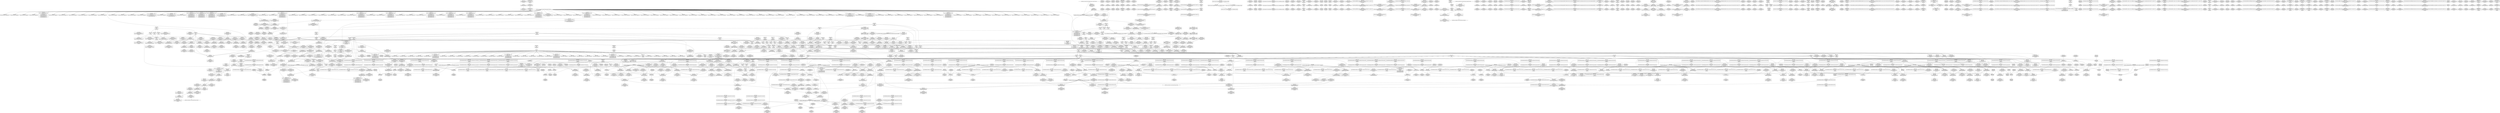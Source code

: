 digraph {
	CE0x5717120 [shape=record,shape=Mrecord,label="{CE0x5717120|__preempt_count_add:entry|*SummSink*}"]
	CE0x57314c0 [shape=record,shape=Mrecord,label="{CE0x57314c0|GLOBAL:__rcu_read_lock|*Constant*|*SummSink*}"]
	CE0x565c2c0 [shape=record,shape=Mrecord,label="{CE0x565c2c0|_ret_%struct.task_struct*_%tmp4,_!dbg_!27714|./arch/x86/include/asm/current.h,14|*SummSink*}"]
	CE0x5711460 [shape=record,shape=Mrecord,label="{CE0x5711460|rcu_read_unlock:tmp3|*SummSource*}"]
	CE0x5740130 [shape=record,shape=Mrecord,label="{CE0x5740130|task_sid:tmp26|security/selinux/hooks.c,208}"]
	CE0x5677420 [shape=record,shape=Mrecord,label="{CE0x5677420|i64*_getelementptr_inbounds_(_2_x_i64_,_2_x_i64_*___llvm_gcov_ctr349,_i64_0,_i64_0)|*Constant*|*SummSink*}"]
	CE0x56c0e70 [shape=record,shape=Mrecord,label="{CE0x56c0e70|__rcu_read_lock:bb}"]
	CE0x57c2770 [shape=record,shape=Mrecord,label="{CE0x57c2770|__preempt_count_add:bb|*SummSource*}"]
	CE0x57209a0 [shape=record,shape=Mrecord,label="{CE0x57209a0|task_sid:call|security/selinux/hooks.c,208}"]
	CE0x566da00 [shape=record,shape=Mrecord,label="{CE0x566da00|i32_59|*Constant*}"]
	CE0x574d7d0 [shape=record,shape=Mrecord,label="{CE0x574d7d0|rcu_read_lock:tmp13|include/linux/rcupdate.h,882}"]
	CE0x5689360 [shape=record,shape=Mrecord,label="{CE0x5689360|task_sid:do.end|*SummSource*}"]
	CE0x577c460 [shape=record,shape=Mrecord,label="{CE0x577c460|i64*_getelementptr_inbounds_(_11_x_i64_,_11_x_i64_*___llvm_gcov_ctr132,_i64_0,_i64_10)|*Constant*|*SummSink*}"]
	CE0x5724bc0 [shape=record,shape=Mrecord,label="{CE0x5724bc0|task_sid:do.end6|*SummSink*}"]
	CE0x5706bd0 [shape=record,shape=Mrecord,label="{CE0x5706bd0|GLOBAL:lock_release|*Constant*|*SummSource*}"]
	CE0x573ff40 [shape=record,shape=Mrecord,label="{CE0x573ff40|task_sid:tmp24|security/selinux/hooks.c,208|*SummSource*}"]
	CE0x571be60 [shape=record,shape=Mrecord,label="{CE0x571be60|__rcu_read_lock:tmp5|include/linux/rcupdate.h,239|*SummSink*}"]
	CE0x578e6b0 [shape=record,shape=Mrecord,label="{CE0x578e6b0|i64*_getelementptr_inbounds_(_4_x_i64_,_4_x_i64_*___llvm_gcov_ctr135,_i64_0,_i64_3)|*Constant*|*SummSink*}"]
	CE0x57137c0 [shape=record,shape=Mrecord,label="{CE0x57137c0|rcu_read_unlock:tmp5|include/linux/rcupdate.h,933}"]
	CE0x56b9fc0 [shape=record,shape=Mrecord,label="{CE0x56b9fc0|task_sid:tmp19|security/selinux/hooks.c,208}"]
	CE0x56bf050 [shape=record,shape=Mrecord,label="{CE0x56bf050|rcu_lock_release:entry|*SummSink*}"]
	CE0x5706e30 [shape=record,shape=Mrecord,label="{CE0x5706e30|GLOBAL:lock_release|*Constant*|*SummSink*}"]
	CE0x5683620 [shape=record,shape=Mrecord,label="{CE0x5683620|28:_i32,_32:_i16,_34:_i8,_:_CMRE_16,17_}"]
	CE0x574d1d0 [shape=record,shape=Mrecord,label="{CE0x574d1d0|rcu_read_unlock:tmp13|include/linux/rcupdate.h,933}"]
	CE0x56b3370 [shape=record,shape=Mrecord,label="{CE0x56b3370|_call_void_mcount()_#3|*SummSink*}"]
	CE0x57479f0 [shape=record,shape=Mrecord,label="{CE0x57479f0|rcu_read_lock:call|include/linux/rcupdate.h,882}"]
	CE0x577c0d0 [shape=record,shape=Mrecord,label="{CE0x577c0d0|rcu_read_unlock:tmp21|include/linux/rcupdate.h,935|*SummSource*}"]
	CE0x56c12c0 [shape=record,shape=Mrecord,label="{CE0x56c12c0|i64*_getelementptr_inbounds_(_4_x_i64_,_4_x_i64_*___llvm_gcov_ctr128,_i64_0,_i64_2)|*Constant*|*SummSource*}"]
	CE0x57d1880 [shape=record,shape=Mrecord,label="{CE0x57d1880|__rcu_read_unlock:tmp4|include/linux/rcupdate.h,244|*SummSink*}"]
	CE0x571e410 [shape=record,shape=Mrecord,label="{CE0x571e410|__rcu_read_lock:tmp7|include/linux/rcupdate.h,240}"]
	CE0x56bf990 [shape=record,shape=Mrecord,label="{CE0x56bf990|_ret_void,_!dbg_!27717|include/linux/rcupdate.h,424|*SummSink*}"]
	CE0x570eed0 [shape=record,shape=Mrecord,label="{CE0x570eed0|sock_has_perm:tmp3|security/selinux/hooks.c,3964|*SummSource*}"]
	CE0x577b640 [shape=record,shape=Mrecord,label="{CE0x577b640|rcu_read_unlock:tmp20|include/linux/rcupdate.h,933}"]
	CE0x577e020 [shape=record,shape=Mrecord,label="{CE0x577e020|rcu_lock_acquire:__here|*SummSink*}"]
	CE0x56b00c0 [shape=record,shape=Mrecord,label="{CE0x56b00c0|GLOBAL:task_sid|*Constant*|*SummSource*}"]
	CE0x57927f0 [shape=record,shape=Mrecord,label="{CE0x57927f0|__rcu_read_unlock:tmp6|include/linux/rcupdate.h,245|*SummSink*}"]
	CE0x56b94a0 [shape=record,shape=Mrecord,label="{CE0x56b94a0|task_sid:tmp17|security/selinux/hooks.c,208|*SummSource*}"]
	CE0x5736870 [shape=record,shape=Mrecord,label="{CE0x5736870|task_sid:tmp20|security/selinux/hooks.c,208}"]
	CE0x5747cb0 [shape=record,shape=Mrecord,label="{CE0x5747cb0|_ret_void,_!dbg_!27717|include/linux/rcupdate.h,419|*SummSource*}"]
	CE0x5690df0 [shape=record,shape=Mrecord,label="{CE0x5690df0|28:_i32,_32:_i16,_34:_i8,_:_CMRE_115,116_}"]
	CE0x577d2b0 [shape=record,shape=Mrecord,label="{CE0x577d2b0|i32_934|*Constant*|*SummSource*}"]
	CE0x567e1d0 [shape=record,shape=Mrecord,label="{CE0x567e1d0|i64*_getelementptr_inbounds_(_2_x_i64_,_2_x_i64_*___llvm_gcov_ctr349,_i64_0,_i64_1)|*Constant*|*SummSource*}"]
	CE0x577bf60 [shape=record,shape=Mrecord,label="{CE0x577bf60|i64*_getelementptr_inbounds_(_11_x_i64_,_11_x_i64_*___llvm_gcov_ctr132,_i64_0,_i64_10)|*Constant*}"]
	CE0x567bb60 [shape=record,shape=Mrecord,label="{CE0x567bb60|28:_i32,_32:_i16,_34:_i8,_:_CMRE_83,84_}"]
	CE0x571d7e0 [shape=record,shape=Mrecord,label="{CE0x571d7e0|void_(i32*,_i32,_i32*)*_asm_addl_$1,_%gs:$0_,_*m,ri,*m,_dirflag_,_fpsr_,_flags_}"]
	CE0x56febc0 [shape=record,shape=Mrecord,label="{CE0x56febc0|sock_has_perm:sk4|security/selinux/hooks.c,3974}"]
	CE0x5661b20 [shape=record,shape=Mrecord,label="{CE0x5661b20|28:_i32,_32:_i16,_34:_i8,_:_CMRE_54,55_}"]
	CE0x57a9900 [shape=record,shape=Mrecord,label="{CE0x57a9900|__rcu_read_unlock:do.body|*SummSource*}"]
	CE0x574cf30 [shape=record,shape=Mrecord,label="{CE0x574cf30|rcu_read_unlock:call3|include/linux/rcupdate.h,933|*SummSource*}"]
	CE0x56b0320 [shape=record,shape=Mrecord,label="{CE0x56b0320|task_sid:entry}"]
	CE0x5715920 [shape=record,shape=Mrecord,label="{CE0x5715920|rcu_read_unlock:tmp9|include/linux/rcupdate.h,933|*SummSource*}"]
	CE0x57475e0 [shape=record,shape=Mrecord,label="{CE0x57475e0|rcu_read_unlock:tmp2|*SummSink*}"]
	CE0x5794bf0 [shape=record,shape=Mrecord,label="{CE0x5794bf0|rcu_lock_release:tmp4|include/linux/rcupdate.h,423|*SummSource*}"]
	CE0x56f70f0 [shape=record,shape=Mrecord,label="{CE0x56f70f0|i64*_getelementptr_inbounds_(_6_x_i64_,_6_x_i64_*___llvm_gcov_ctr327,_i64_0,_i64_3)|*Constant*|*SummSink*}"]
	CE0x571c480 [shape=record,shape=Mrecord,label="{CE0x571c480|rcu_read_unlock:tmp11|include/linux/rcupdate.h,933}"]
	CE0x56520f0 [shape=record,shape=Mrecord,label="{CE0x56520f0|28:_i32,_32:_i16,_34:_i8,_:_CMRE_95,96_}"]
	CE0x5756000 [shape=record,shape=Mrecord,label="{CE0x5756000|i64*_getelementptr_inbounds_(_11_x_i64_,_11_x_i64_*___llvm_gcov_ctr127,_i64_0,_i64_10)|*Constant*|*SummSource*}"]
	CE0x56f64d0 [shape=record,shape=Mrecord,label="{CE0x56f64d0|_ret_void,_!dbg_!27717|include/linux/rcupdate.h,419|*SummSink*}"]
	CE0x56d0670 [shape=record,shape=Mrecord,label="{CE0x56d0670|i64*_getelementptr_inbounds_(_11_x_i64_,_11_x_i64_*___llvm_gcov_ctr127,_i64_0,_i64_1)|*Constant*|*SummSink*}"]
	CE0x5749610 [shape=record,shape=Mrecord,label="{CE0x5749610|rcu_read_unlock:tmp2}"]
	CE0x5688210 [shape=record,shape=Mrecord,label="{CE0x5688210|i64*_getelementptr_inbounds_(_4_x_i64_,_4_x_i64_*___llvm_gcov_ctr130,_i64_0,_i64_3)|*Constant*}"]
	CE0x5749f30 [shape=record,shape=Mrecord,label="{CE0x5749f30|__preempt_count_add:val|Function::__preempt_count_add&Arg::val::|*SummSource*}"]
	CE0x565b890 [shape=record,shape=Mrecord,label="{CE0x565b890|_ret_%struct.task_struct*_%tmp4,_!dbg_!27714|./arch/x86/include/asm/current.h,14}"]
	CE0x5724c80 [shape=record,shape=Mrecord,label="{CE0x5724c80|task_sid:do.body}"]
	CE0x5718d00 [shape=record,shape=Mrecord,label="{CE0x5718d00|rcu_read_unlock:tmp5|include/linux/rcupdate.h,933|*SummSink*}"]
	CE0x56b1eb0 [shape=record,shape=Mrecord,label="{CE0x56b1eb0|%struct.task_struct*_(%struct.task_struct**)*_asm_movq_%gs:$_1:P_,$0_,_r,im,_dirflag_,_fpsr_,_flags_|*SummSource*}"]
	CE0x57556a0 [shape=record,shape=Mrecord,label="{CE0x57556a0|rcu_read_lock:tmp20|include/linux/rcupdate.h,882|*SummSink*}"]
	CE0x5715990 [shape=record,shape=Mrecord,label="{CE0x5715990|rcu_read_unlock:tmp9|include/linux/rcupdate.h,933|*SummSink*}"]
	CE0x572ee10 [shape=record,shape=Mrecord,label="{CE0x572ee10|rcu_lock_acquire:bb|*SummSink*}"]
	CE0x571c9f0 [shape=record,shape=Mrecord,label="{CE0x571c9f0|i64*_getelementptr_inbounds_(_11_x_i64_,_11_x_i64_*___llvm_gcov_ctr132,_i64_0,_i64_0)|*Constant*}"]
	CE0x56f95c0 [shape=record,shape=Mrecord,label="{CE0x56f95c0|sock_has_perm:tmp11|security/selinux/hooks.c,3970|*SummSource*}"]
	CE0x57964c0 [shape=record,shape=Mrecord,label="{CE0x57964c0|__rcu_read_lock:do.body|*SummSink*}"]
	CE0x5733740 [shape=record,shape=Mrecord,label="{CE0x5733740|i64*_getelementptr_inbounds_(_4_x_i64_,_4_x_i64_*___llvm_gcov_ctr133,_i64_0,_i64_0)|*Constant*|*SummSink*}"]
	CE0x5711b60 [shape=record,shape=Mrecord,label="{CE0x5711b60|_call_void_mcount()_#3|*SummSource*}"]
	CE0x5713690 [shape=record,shape=Mrecord,label="{CE0x5713690|rcu_read_unlock:tmp4|include/linux/rcupdate.h,933|*SummSink*}"]
	CE0x5709ec0 [shape=record,shape=Mrecord,label="{CE0x5709ec0|i64_56|*Constant*}"]
	CE0x574bac0 [shape=record,shape=Mrecord,label="{CE0x574bac0|i64*_getelementptr_inbounds_(_4_x_i64_,_4_x_i64_*___llvm_gcov_ctr129,_i64_0,_i64_3)|*Constant*|*SummSource*}"]
	CE0x56c2350 [shape=record,shape=Mrecord,label="{CE0x56c2350|rcu_lock_acquire:tmp2}"]
	CE0x577ab00 [shape=record,shape=Mrecord,label="{CE0x577ab00|i64*_getelementptr_inbounds_(_11_x_i64_,_11_x_i64_*___llvm_gcov_ctr132,_i64_0,_i64_9)|*Constant*}"]
	CE0x5749680 [shape=record,shape=Mrecord,label="{CE0x5749680|rcu_read_unlock:tmp2|*SummSource*}"]
	CE0x56741e0 [shape=record,shape=Mrecord,label="{CE0x56741e0|sock_has_perm:tmp4|security/selinux/hooks.c,3966|*SummSource*}"]
	CE0x565c9d0 [shape=record,shape=Mrecord,label="{CE0x565c9d0|selinux_socket_accept:if.end|*SummSink*}"]
	CE0x57253b0 [shape=record,shape=Mrecord,label="{CE0x57253b0|cred_sid:tmp2}"]
	CE0x5742b30 [shape=record,shape=Mrecord,label="{CE0x5742b30|_ret_i32_%tmp6,_!dbg_!27716|security/selinux/hooks.c,197|*SummSource*}"]
	CE0x56b0cc0 [shape=record,shape=Mrecord,label="{CE0x56b0cc0|i32_2|*Constant*|*SummSink*}"]
	CE0x5744730 [shape=record,shape=Mrecord,label="{CE0x5744730|GLOBAL:__rcu_read_lock|*Constant*}"]
	CE0x572eda0 [shape=record,shape=Mrecord,label="{CE0x572eda0|rcu_lock_acquire:bb|*SummSource*}"]
	CE0x566e4c0 [shape=record,shape=Mrecord,label="{CE0x566e4c0|rcu_read_lock:land.lhs.true}"]
	CE0x5721cc0 [shape=record,shape=Mrecord,label="{CE0x5721cc0|i64_0|*Constant*}"]
	CE0x5742330 [shape=record,shape=Mrecord,label="{CE0x5742330|cred_sid:entry|*SummSource*}"]
	CE0x56ad7c0 [shape=record,shape=Mrecord,label="{CE0x56ad7c0|get_current:bb}"]
	CE0x57cb9f0 [shape=record,shape=Mrecord,label="{CE0x57cb9f0|i64*_getelementptr_inbounds_(_4_x_i64_,_4_x_i64_*___llvm_gcov_ctr135,_i64_0,_i64_0)|*Constant*}"]
	CE0x5720fd0 [shape=record,shape=Mrecord,label="{CE0x5720fd0|i64*_getelementptr_inbounds_(_13_x_i64_,_13_x_i64_*___llvm_gcov_ctr126,_i64_0,_i64_1)|*Constant*|*SummSource*}"]
	CE0x56eece0 [shape=record,shape=Mrecord,label="{CE0x56eece0|i64*_getelementptr_inbounds_(_4_x_i64_,_4_x_i64_*___llvm_gcov_ctr134,_i64_0,_i64_3)|*Constant*}"]
	CE0x5722560 [shape=record,shape=Mrecord,label="{CE0x5722560|task_sid:tobool|security/selinux/hooks.c,208}"]
	CE0x57a9a40 [shape=record,shape=Mrecord,label="{CE0x57a9a40|i64*_getelementptr_inbounds_(_4_x_i64_,_4_x_i64_*___llvm_gcov_ctr133,_i64_0,_i64_0)|*Constant*}"]
	CE0x5756d50 [shape=record,shape=Mrecord,label="{CE0x5756d50|cred_sid:bb|*SummSource*}"]
	CE0x5791d70 [shape=record,shape=Mrecord,label="{CE0x5791d70|__rcu_read_lock:tmp2|*SummSink*}"]
	CE0x57db490 [shape=record,shape=Mrecord,label="{CE0x57db490|__preempt_count_add:tmp5|./arch/x86/include/asm/preempt.h,72|*SummSink*}"]
	CE0x57275e0 [shape=record,shape=Mrecord,label="{CE0x57275e0|GLOBAL:__llvm_gcov_ctr126|Global_var:__llvm_gcov_ctr126}"]
	CE0x56fdea0 [shape=record,shape=Mrecord,label="{CE0x56fdea0|sock_has_perm:u2|security/selinux/hooks.c,3974}"]
	CE0x57c25c0 [shape=record,shape=Mrecord,label="{CE0x57c25c0|__preempt_count_add:tmp4|./arch/x86/include/asm/preempt.h,72|*SummSink*}"]
	CE0x56746c0 [shape=record,shape=Mrecord,label="{CE0x56746c0|i8_1|*Constant*}"]
	CE0x579c300 [shape=record,shape=Mrecord,label="{CE0x579c300|__preempt_count_sub:entry|*SummSource*}"]
	CE0x572ca10 [shape=record,shape=Mrecord,label="{CE0x572ca10|i64*_getelementptr_inbounds_(_11_x_i64_,_11_x_i64_*___llvm_gcov_ctr132,_i64_0,_i64_8)|*Constant*}"]
	CE0x56f4120 [shape=record,shape=Mrecord,label="{CE0x56f4120|cred_sid:sid|security/selinux/hooks.c,197}"]
	CE0x57175d0 [shape=record,shape=Mrecord,label="{CE0x57175d0|GLOBAL:rcu_read_unlock.__warned|Global_var:rcu_read_unlock.__warned|*SummSink*}"]
	CE0x5778360 [shape=record,shape=Mrecord,label="{CE0x5778360|i64*_getelementptr_inbounds_(_4_x_i64_,_4_x_i64_*___llvm_gcov_ctr128,_i64_0,_i64_3)|*Constant*}"]
	CE0x571e920 [shape=record,shape=Mrecord,label="{CE0x571e920|i64*_getelementptr_inbounds_(_11_x_i64_,_11_x_i64_*___llvm_gcov_ctr132,_i64_0,_i64_8)|*Constant*|*SummSink*}"]
	CE0x5792600 [shape=record,shape=Mrecord,label="{CE0x5792600|__rcu_read_unlock:tmp6|include/linux/rcupdate.h,245}"]
	CE0x5700c30 [shape=record,shape=Mrecord,label="{CE0x5700c30|sock_has_perm:call6|security/selinux/hooks.c,3976}"]
	CE0x57519a0 [shape=record,shape=Mrecord,label="{CE0x57519a0|rcu_read_unlock:tmp6|include/linux/rcupdate.h,933|*SummSink*}"]
	CE0x5718540 [shape=record,shape=Mrecord,label="{CE0x5718540|COLLAPSED:_GCMRE___llvm_gcov_ctr132_internal_global_11_x_i64_zeroinitializer:_elem_0:default:}"]
	CE0x5731b90 [shape=record,shape=Mrecord,label="{CE0x5731b90|i64*_getelementptr_inbounds_(_2_x_i64_,_2_x_i64_*___llvm_gcov_ctr131,_i64_0,_i64_0)|*Constant*|*SummSource*}"]
	CE0x57cb360 [shape=record,shape=Mrecord,label="{CE0x57cb360|__preempt_count_sub:tmp6|./arch/x86/include/asm/preempt.h,78|*SummSource*}"]
	CE0x5724d40 [shape=record,shape=Mrecord,label="{CE0x5724d40|task_sid:do.body|*SummSource*}"]
	CE0x5745a20 [shape=record,shape=Mrecord,label="{CE0x5745a20|_call_void_mcount()_#3}"]
	CE0x5754840 [shape=record,shape=Mrecord,label="{CE0x5754840|i64*_getelementptr_inbounds_(_11_x_i64_,_11_x_i64_*___llvm_gcov_ctr127,_i64_0,_i64_9)|*Constant*|*SummSource*}"]
	CE0x57515a0 [shape=record,shape=Mrecord,label="{CE0x57515a0|rcu_read_lock:tmp12|include/linux/rcupdate.h,882}"]
	CE0x57e70b0 [shape=record,shape=Mrecord,label="{CE0x57e70b0|__preempt_count_sub:do.body|*SummSource*}"]
	CE0x5703a80 [shape=record,shape=Mrecord,label="{CE0x5703a80|i64*_getelementptr_inbounds_(_6_x_i64_,_6_x_i64_*___llvm_gcov_ctr327,_i64_0,_i64_5)|*Constant*|*SummSource*}"]
	CE0x5671140 [shape=record,shape=Mrecord,label="{CE0x5671140|_ret_i32_%retval.0,_!dbg_!27738|security/selinux/hooks.c,4210}"]
	CE0x5755db0 [shape=record,shape=Mrecord,label="{CE0x5755db0|rcu_read_lock:tmp21|include/linux/rcupdate.h,884|*SummSource*}"]
	CE0x5750c00 [shape=record,shape=Mrecord,label="{CE0x5750c00|_call_void_asm_sideeffect_,_memory_,_dirflag_,_fpsr_,_flags_()_#3,_!dbg_!27711,_!srcloc_!27714|include/linux/rcupdate.h,244|*SummSink*}"]
	CE0x5732c30 [shape=record,shape=Mrecord,label="{CE0x5732c30|_ret_void,_!dbg_!27719|./arch/x86/include/asm/preempt.h,73|*SummSink*}"]
	CE0x570cd20 [shape=record,shape=Mrecord,label="{CE0x570cd20|task_sid:tmp22|security/selinux/hooks.c,208|*SummSource*}"]
	CE0x574b020 [shape=record,shape=Mrecord,label="{CE0x574b020|rcu_read_lock:call|include/linux/rcupdate.h,882|*SummSink*}"]
	CE0x5707170 [shape=record,shape=Mrecord,label="{CE0x5707170|i64_ptrtoint_(i8*_blockaddress(_rcu_lock_release,_%__here)_to_i64)|*Constant*|*SummSource*}"]
	CE0x5669390 [shape=record,shape=Mrecord,label="{CE0x5669390|i64*_getelementptr_inbounds_(_2_x_i64_,_2_x_i64_*___llvm_gcov_ctr98,_i64_0,_i64_1)|*Constant*|*SummSource*}"]
	CE0x5727af0 [shape=record,shape=Mrecord,label="{CE0x5727af0|_ret_void,_!dbg_!27717|include/linux/rcupdate.h,240|*SummSink*}"]
	CE0x57049f0 [shape=record,shape=Mrecord,label="{CE0x57049f0|sock_has_perm:tmp20|security/selinux/hooks.c,3977|*SummSource*}"]
	CE0x57487e0 [shape=record,shape=Mrecord,label="{CE0x57487e0|rcu_read_lock:do.body|*SummSource*}"]
	CE0x5777ec0 [shape=record,shape=Mrecord,label="{CE0x5777ec0|rcu_read_unlock:tmp15|include/linux/rcupdate.h,933|*SummSink*}"]
	CE0x56f9b10 [shape=record,shape=Mrecord,label="{CE0x56f9b10|sock_has_perm:tmp12|security/selinux/hooks.c,3970}"]
	CE0x5732400 [shape=record,shape=Mrecord,label="{CE0x5732400|rcu_read_lock:tmp6|include/linux/rcupdate.h,882}"]
	CE0x56db510 [shape=record,shape=Mrecord,label="{CE0x56db510|_call_void_mcount()_#3|*SummSource*}"]
	CE0x5741c50 [shape=record,shape=Mrecord,label="{CE0x5741c50|task_sid:call7|security/selinux/hooks.c,208|*SummSource*}"]
	CE0x570b250 [shape=record,shape=Mrecord,label="{CE0x570b250|sock_has_perm:call|security/selinux/hooks.c,3967}"]
	CE0x5700540 [shape=record,shape=Mrecord,label="{CE0x5700540|sock_has_perm:tmp17|security/selinux/hooks.c,3976}"]
	CE0x570d400 [shape=record,shape=Mrecord,label="{CE0x570d400|task_sid:tmp23|security/selinux/hooks.c,208|*SummSink*}"]
	CE0x5700250 [shape=record,shape=Mrecord,label="{CE0x5700250|sock_has_perm:sclass|security/selinux/hooks.c,3976}"]
	CE0x5700990 [shape=record,shape=Mrecord,label="{CE0x5700990|sock_has_perm:tmp17|security/selinux/hooks.c,3976|*SummSource*}"]
	CE0x5683560 [shape=record,shape=Mrecord,label="{CE0x5683560|28:_i32,_32:_i16,_34:_i8,_:_CMRE_15,16_}"]
	CE0x571b690 [shape=record,shape=Mrecord,label="{CE0x571b690|rcu_read_unlock:tmp11|include/linux/rcupdate.h,933|*SummSource*}"]
	CE0x574de20 [shape=record,shape=Mrecord,label="{CE0x574de20|rcu_read_lock:tmp14|include/linux/rcupdate.h,882|*SummSource*}"]
	CE0x572ab00 [shape=record,shape=Mrecord,label="{CE0x572ab00|i64_1|*Constant*}"]
	CE0x56b8650 [shape=record,shape=Mrecord,label="{CE0x56b8650|i64*_getelementptr_inbounds_(_2_x_i64_,_2_x_i64_*___llvm_gcov_ctr98,_i64_0,_i64_0)|*Constant*|*SummSource*}"]
	CE0x5708110 [shape=record,shape=Mrecord,label="{CE0x5708110|8:_%struct.sock*,_:_SCME_31,32_}"]
	CE0x5719b10 [shape=record,shape=Mrecord,label="{CE0x5719b10|rcu_read_unlock:tmp12|include/linux/rcupdate.h,933|*SummSink*}"]
	"CONST[source:0(mediator),value:0(static)][purpose:{operation}]"
	CE0x56ba660 [shape=record,shape=Mrecord,label="{CE0x56ba660|i8_0|*Constant*|*SummSource*}"]
	CE0x570f770 [shape=record,shape=Mrecord,label="{CE0x570f770|rcu_read_unlock:tmp13|include/linux/rcupdate.h,933|*SummSink*}"]
	CE0x5689a10 [shape=record,shape=Mrecord,label="{CE0x5689a10|rcu_read_unlock:do.body|*SummSink*}"]
	CE0x56665b0 [shape=record,shape=Mrecord,label="{CE0x56665b0|i64*_getelementptr_inbounds_(_6_x_i64_,_6_x_i64_*___llvm_gcov_ctr360,_i64_0,_i64_0)|*Constant*|*SummSink*}"]
	CE0x56f1df0 [shape=record,shape=Mrecord,label="{CE0x56f1df0|i64*_getelementptr_inbounds_(_4_x_i64_,_4_x_i64_*___llvm_gcov_ctr135,_i64_0,_i64_1)|*Constant*|*SummSource*}"]
	CE0x57dc1f0 [shape=record,shape=Mrecord,label="{CE0x57dc1f0|__preempt_count_sub:tmp1|*SummSink*}"]
	CE0x56530c0 [shape=record,shape=Mrecord,label="{CE0x56530c0|selinux_socket_accept:entry|*SummSink*}"]
	CE0x570ece0 [shape=record,shape=Mrecord,label="{CE0x570ece0|i64*_getelementptr_inbounds_(_6_x_i64_,_6_x_i64_*___llvm_gcov_ctr327,_i64_0,_i64_3)|*Constant*}"]
	CE0x5695660 [shape=record,shape=Mrecord,label="{CE0x5695660|selinux_socket_accept:tobool|security/selinux/hooks.c,4199|*SummSink*}"]
	CE0x57daf70 [shape=record,shape=Mrecord,label="{CE0x57daf70|i64*_getelementptr_inbounds_(_4_x_i64_,_4_x_i64_*___llvm_gcov_ctr135,_i64_0,_i64_2)|*Constant*|*SummSink*}"]
	CE0x567c960 [shape=record,shape=Mrecord,label="{CE0x567c960|_ret_%struct.inode*_%vfs_inode,_!dbg_!27717|include/net/sock.h,1412|*SummSink*}"]
	CE0x5744430 [shape=record,shape=Mrecord,label="{CE0x5744430|rcu_read_lock:do.body|*SummSink*}"]
	CE0x56b2f00 [shape=record,shape=Mrecord,label="{CE0x56b2f00|GLOBAL:current_task|Global_var:current_task|*SummSink*}"]
	CE0x5717fd0 [shape=record,shape=Mrecord,label="{CE0x5717fd0|__rcu_read_lock:tmp6|include/linux/rcupdate.h,240|*SummSource*}"]
	CE0x56ad420 [shape=record,shape=Mrecord,label="{CE0x56ad420|get_current:bb|*SummSource*}"]
	CE0x5666060 [shape=record,shape=Mrecord,label="{CE0x5666060|selinux_socket_accept:sclass|security/selinux/hooks.c,4205}"]
	CE0x5742900 [shape=record,shape=Mrecord,label="{CE0x5742900|_ret_i32_%tmp6,_!dbg_!27716|security/selinux/hooks.c,197}"]
	CE0x5718620 [shape=record,shape=Mrecord,label="{CE0x5718620|rcu_read_unlock:tmp|*SummSink*}"]
	CE0x56cf1c0 [shape=record,shape=Mrecord,label="{CE0x56cf1c0|get_current:tmp|*SummSource*}"]
	CE0x57512b0 [shape=record,shape=Mrecord,label="{CE0x57512b0|rcu_read_lock:tmp11|include/linux/rcupdate.h,882|*SummSource*}"]
	CE0x573ffb0 [shape=record,shape=Mrecord,label="{CE0x573ffb0|task_sid:tmp24|security/selinux/hooks.c,208|*SummSink*}"]
	CE0x5662240 [shape=record,shape=Mrecord,label="{CE0x5662240|i32_4|*Constant*|*SummSource*}"]
	CE0x565dd10 [shape=record,shape=Mrecord,label="{CE0x565dd10|selinux_socket_accept:tmp1|*SummSink*}"]
	CE0x57305f0 [shape=record,shape=Mrecord,label="{CE0x57305f0|task_sid:tmp8|security/selinux/hooks.c,208|*SummSink*}"]
	CE0x5794980 [shape=record,shape=Mrecord,label="{CE0x5794980|i64*_getelementptr_inbounds_(_4_x_i64_,_4_x_i64_*___llvm_gcov_ctr133,_i64_0,_i64_2)|*Constant*|*SummSink*}"]
	CE0x56fcf00 [shape=record,shape=Mrecord,label="{CE0x56fcf00|avc_has_perm:ssid|Function::avc_has_perm&Arg::ssid::}"]
	CE0x5723ff0 [shape=record,shape=Mrecord,label="{CE0x5723ff0|_call_void_mcount()_#3|*SummSource*}"]
	CE0x5730e30 [shape=record,shape=Mrecord,label="{CE0x5730e30|i64_4|*Constant*|*SummSource*}"]
	CE0x5700ac0 [shape=record,shape=Mrecord,label="{CE0x5700ac0|sock_has_perm:tmp17|security/selinux/hooks.c,3976|*SummSink*}"]
	CE0x57b0380 [shape=record,shape=Mrecord,label="{CE0x57b0380|__preempt_count_add:tmp3|*SummSource*}"]
	CE0x5728e00 [shape=record,shape=Mrecord,label="{CE0x5728e00|task_sid:do.body5}"]
	CE0x5676000 [shape=record,shape=Mrecord,label="{CE0x5676000|32:_%struct.sock*,_104:_i8*,_:_CRE_32,40_|*MultipleSource*|Function::selinux_socket_accept&Arg::sock::|security/selinux/hooks.c,4198}"]
	CE0x56c3230 [shape=record,shape=Mrecord,label="{CE0x56c3230|__preempt_count_sub:tmp|*SummSink*}"]
	CE0x57490d0 [shape=record,shape=Mrecord,label="{CE0x57490d0|cred_sid:tmp6|security/selinux/hooks.c,197}"]
	CE0x57d04c0 [shape=record,shape=Mrecord,label="{CE0x57d04c0|_call_void_mcount()_#3|*SummSink*}"]
	CE0x568f280 [shape=record,shape=Mrecord,label="{CE0x568f280|i64*_getelementptr_inbounds_(_2_x_i64_,_2_x_i64_*___llvm_gcov_ctr349,_i64_0,_i64_1)|*Constant*}"]
	CE0x5698d20 [shape=record,shape=Mrecord,label="{CE0x5698d20|i64_0|*Constant*|*SummSink*}"]
	CE0x567ee00 [shape=record,shape=Mrecord,label="{CE0x567ee00|selinux_socket_accept:tmp9|security/selinux/hooks.c,4202|*SummSink*}"]
	CE0x567d3d0 [shape=record,shape=Mrecord,label="{CE0x567d3d0|i64_1|*Constant*}"]
	CE0x579cbc0 [shape=record,shape=Mrecord,label="{CE0x579cbc0|COLLAPSED:_GCMRE___llvm_gcov_ctr130_internal_global_4_x_i64_zeroinitializer:_elem_0:default:}"]
	CE0x57363a0 [shape=record,shape=Mrecord,label="{CE0x57363a0|i64*_getelementptr_inbounds_(_13_x_i64_,_13_x_i64_*___llvm_gcov_ctr126,_i64_0,_i64_9)|*Constant*|*SummSink*}"]
	CE0x567a7c0 [shape=record,shape=Mrecord,label="{CE0x567a7c0|i64_5|*Constant*|*SummSink*}"]
	CE0x56f51b0 [shape=record,shape=Mrecord,label="{CE0x56f51b0|i32_77|*Constant*}"]
	CE0x5683860 [shape=record,shape=Mrecord,label="{CE0x5683860|28:_i32,_32:_i16,_34:_i8,_:_CMRE_19,20_}"]
	CE0x56b0d30 [shape=record,shape=Mrecord,label="{CE0x56b0d30|sock_has_perm:sid|security/selinux/hooks.c,3969}"]
	CE0x57184d0 [shape=record,shape=Mrecord,label="{CE0x57184d0|rcu_read_unlock:tmp}"]
	CE0x5652b00 [shape=record,shape=Mrecord,label="{CE0x5652b00|selinux_socket_accept:entry}"]
	CE0x56ac960 [shape=record,shape=Mrecord,label="{CE0x56ac960|i32_3|*Constant*}"]
	CE0x56aaf10 [shape=record,shape=Mrecord,label="{CE0x56aaf10|SOCK_INODE:tmp5|include/net/sock.h,1412|*SummSource*}"]
	CE0x5794740 [shape=record,shape=Mrecord,label="{CE0x5794740|__rcu_read_unlock:tmp2|*SummSource*}"]
	CE0x5707de0 [shape=record,shape=Mrecord,label="{CE0x5707de0|8:_%struct.sock*,_:_SCME_28,29_}"]
	CE0x572ab70 [shape=record,shape=Mrecord,label="{CE0x572ab70|rcu_read_lock:tmp1}"]
	CE0x57279e0 [shape=record,shape=Mrecord,label="{CE0x57279e0|_ret_void,_!dbg_!27717|include/linux/rcupdate.h,240|*SummSource*}"]
	CE0x572bd10 [shape=record,shape=Mrecord,label="{CE0x572bd10|task_sid:tmp12|security/selinux/hooks.c,208|*SummSource*}"]
	CE0x5658060 [shape=record,shape=Mrecord,label="{CE0x5658060|selinux_socket_accept:tmp2|*LoadInst*|security/selinux/hooks.c,4198|*SummSource*}"]
	CE0x5688de0 [shape=record,shape=Mrecord,label="{CE0x5688de0|28:_i32,_32:_i16,_34:_i8,_:_CMRE_81,82_}"]
	CE0x56fecf0 [shape=record,shape=Mrecord,label="{CE0x56fecf0|sock_has_perm:sk4|security/selinux/hooks.c,3974|*SummSource*}"]
	CE0x5708830 [shape=record,shape=Mrecord,label="{CE0x5708830|8:_%struct.sock*,_:_SCME_37,38_}"]
	CE0x568f2f0 [shape=record,shape=Mrecord,label="{CE0x568f2f0|sock_has_perm:sk_security|security/selinux/hooks.c,3964|*SummSource*}"]
	CE0x57532e0 [shape=record,shape=Mrecord,label="{CE0x57532e0|i8*_getelementptr_inbounds_(_25_x_i8_,_25_x_i8_*_.str45,_i32_0,_i32_0)|*Constant*|*SummSource*}"]
	CE0x56fb490 [shape=record,shape=Mrecord,label="{CE0x56fb490|sock_has_perm:type|security/selinux/hooks.c,3972|*SummSource*}"]
	CE0x56fe480 [shape=record,shape=Mrecord,label="{CE0x56fe480|sock_has_perm:net3|security/selinux/hooks.c,3974|*SummSource*}"]
	CE0x566d700 [shape=record,shape=Mrecord,label="{CE0x566d700|28:_i32,_32:_i16,_34:_i8,_:_CMRE_61,62_}"]
	CE0x5705650 [shape=record,shape=Mrecord,label="{CE0x5705650|rcu_lock_release:indirectgoto|*SummSource*}"]
	CE0x56fdaa0 [shape=record,shape=Mrecord,label="{CE0x56fdaa0|sock_has_perm:net1|security/selinux/hooks.c,3973|*SummSource*}"]
	CE0x574d060 [shape=record,shape=Mrecord,label="{CE0x574d060|rcu_read_unlock:call3|include/linux/rcupdate.h,933|*SummSink*}"]
	CE0x56c5f50 [shape=record,shape=Mrecord,label="{CE0x56c5f50|rcu_lock_acquire:tmp4|include/linux/rcupdate.h,418|*SummSource*}"]
	CE0x57421f0 [shape=record,shape=Mrecord,label="{CE0x57421f0|GLOBAL:cred_sid|*Constant*|*SummSink*}"]
	CE0x574aba0 [shape=record,shape=Mrecord,label="{CE0x574aba0|rcu_read_lock:tmp9|include/linux/rcupdate.h,882|*SummSink*}"]
	CE0x57551a0 [shape=record,shape=Mrecord,label="{CE0x57551a0|rcu_read_lock:tmp19|include/linux/rcupdate.h,882|*SummSink*}"]
	CE0x566ba00 [shape=record,shape=Mrecord,label="{CE0x566ba00|28:_i32,_32:_i16,_34:_i8,_:_CMRE_34,35_|*MultipleSource*|security/selinux/hooks.c,4202|security/selinux/hooks.c,4202|security/selinux/hooks.c,4204|security/selinux/hooks.c,4204|security/selinux/hooks.c,4205}"]
	CE0x57d12c0 [shape=record,shape=Mrecord,label="{CE0x57d12c0|__rcu_read_unlock:tmp5|include/linux/rcupdate.h,244|*SummSource*}"]
	CE0x56f9630 [shape=record,shape=Mrecord,label="{CE0x56f9630|sock_has_perm:tmp11|security/selinux/hooks.c,3970|*SummSink*}"]
	CE0x5751f00 [shape=record,shape=Mrecord,label="{CE0x5751f00|rcu_read_lock:tmp18|include/linux/rcupdate.h,882|*SummSource*}"]
	CE0x566a090 [shape=record,shape=Mrecord,label="{CE0x566a090|28:_i32,_32:_i16,_34:_i8,_:_CMRE_106,107_}"]
	CE0x57a7b70 [shape=record,shape=Mrecord,label="{CE0x57a7b70|i64*_getelementptr_inbounds_(_4_x_i64_,_4_x_i64_*___llvm_gcov_ctr133,_i64_0,_i64_3)|*Constant*}"]
	CE0x56836e0 [shape=record,shape=Mrecord,label="{CE0x56836e0|28:_i32,_32:_i16,_34:_i8,_:_CMRE_17,18_}"]
	CE0x56b3410 [shape=record,shape=Mrecord,label="{CE0x56b3410|get_current:tmp4|./arch/x86/include/asm/current.h,14}"]
	CE0x570b320 [shape=record,shape=Mrecord,label="{CE0x570b320|sock_has_perm:call|security/selinux/hooks.c,3967|*SummSource*}"]
	CE0x567acf0 [shape=record,shape=Mrecord,label="{CE0x567acf0|sock_has_perm:net|security/selinux/hooks.c, 3966|*SummSource*}"]
	CE0x56ae960 [shape=record,shape=Mrecord,label="{CE0x56ae960|i64*_getelementptr_inbounds_(_4_x_i64_,_4_x_i64_*___llvm_gcov_ctr128,_i64_0,_i64_1)|*Constant*|*SummSink*}"]
	CE0x57445e0 [shape=record,shape=Mrecord,label="{CE0x57445e0|_call_void_mcount()_#3|*SummSink*}"]
	CE0x56c4d90 [shape=record,shape=Mrecord,label="{CE0x56c4d90|void_(i32*,_i32,_i32*)*_asm_addl_$1,_%gs:$0_,_*m,ri,*m,_dirflag_,_fpsr_,_flags_}"]
	CE0x5689bf0 [shape=record,shape=Mrecord,label="{CE0x5689bf0|i32_1|*Constant*|*SummSource*}"]
	CE0x5795d20 [shape=record,shape=Mrecord,label="{CE0x5795d20|_call_void_mcount()_#3}"]
	CE0x57a9790 [shape=record,shape=Mrecord,label="{CE0x57a9790|__preempt_count_add:tmp|*SummSink*}"]
	CE0x5731cf0 [shape=record,shape=Mrecord,label="{CE0x5731cf0|i64*_getelementptr_inbounds_(_2_x_i64_,_2_x_i64_*___llvm_gcov_ctr131,_i64_0,_i64_0)|*Constant*|*SummSink*}"]
	CE0x571a3e0 [shape=record,shape=Mrecord,label="{CE0x571a3e0|i64*_getelementptr_inbounds_(_4_x_i64_,_4_x_i64_*___llvm_gcov_ctr134,_i64_0,_i64_1)|*Constant*|*SummSource*}"]
	CE0x5746730 [shape=record,shape=Mrecord,label="{CE0x5746730|i64*_getelementptr_inbounds_(_4_x_i64_,_4_x_i64_*___llvm_gcov_ctr128,_i64_0,_i64_2)|*Constant*}"]
	CE0x572c640 [shape=record,shape=Mrecord,label="{CE0x572c640|rcu_read_lock:tmp6|include/linux/rcupdate.h,882|*SummSink*}"]
	CE0x5704650 [shape=record,shape=Mrecord,label="{CE0x5704650|sock_has_perm:tmp19|security/selinux/hooks.c,3977|*SummSink*}"]
	CE0x56ef280 [shape=record,shape=Mrecord,label="{CE0x56ef280|_ret_void,_!dbg_!27720|./arch/x86/include/asm/preempt.h,78}"]
	CE0x56b1e40 [shape=record,shape=Mrecord,label="{CE0x56b1e40|sock_has_perm:tmp6|security/selinux/hooks.c,3969|*SummSink*}"]
	CE0x57010d0 [shape=record,shape=Mrecord,label="{CE0x57010d0|i32_(i32,_i32,_i16,_i32,_%struct.common_audit_data*)*_bitcast_(i32_(i32,_i32,_i16,_i32,_%struct.common_audit_data.495*)*_avc_has_perm_to_i32_(i32,_i32,_i16,_i32,_%struct.common_audit_data*)*)|*Constant*}"]
	CE0x5703f40 [shape=record,shape=Mrecord,label="{CE0x5703f40|sock_has_perm:tmp18|security/selinux/hooks.c,3977|*SummSource*}"]
	CE0x57cb810 [shape=record,shape=Mrecord,label="{CE0x57cb810|i64*_getelementptr_inbounds_(_4_x_i64_,_4_x_i64_*___llvm_gcov_ctr135,_i64_0,_i64_0)|*Constant*|*SummSource*}"]
	CE0x5652e70 [shape=record,shape=Mrecord,label="{CE0x5652e70|selinux_socket_accept:tmp1|*SummSource*}"]
	CE0x5729550 [shape=record,shape=Mrecord,label="{CE0x5729550|task_sid:tmp15|security/selinux/hooks.c,208|*SummSink*}"]
	CE0x5745e80 [shape=record,shape=Mrecord,label="{CE0x5745e80|rcu_read_unlock:tmp7|include/linux/rcupdate.h,933}"]
	CE0x571c640 [shape=record,shape=Mrecord,label="{CE0x571c640|GLOBAL:__preempt_count_add|*Constant*|*SummSource*}"]
	CE0x5779ef0 [shape=record,shape=Mrecord,label="{CE0x5779ef0|rcu_read_unlock:tmp18|include/linux/rcupdate.h,933|*SummSource*}"]
	CE0x73d8960 [shape=record,shape=Mrecord,label="{CE0x73d8960|sock_has_perm:sk|Function::sock_has_perm&Arg::sk::|*SummSource*}"]
	CE0x57218a0 [shape=record,shape=Mrecord,label="{CE0x57218a0|i64_0|*Constant*}"]
	CE0x5660700 [shape=record,shape=Mrecord,label="{CE0x5660700|selinux_socket_accept:tmp|*SummSink*}"]
	CE0x5701b80 [shape=record,shape=Mrecord,label="{CE0x5701b80|avc_has_perm:ssid|Function::avc_has_perm&Arg::ssid::|*SummSink*}"]
	CE0x56fea50 [shape=record,shape=Mrecord,label="{CE0x56fea50|sock_has_perm:tmp15|security/selinux/hooks.c,3974|*SummSink*}"]
	CE0x565c710 [shape=record,shape=Mrecord,label="{CE0x565c710|32:_%struct.sock*,_104:_i8*,_:_CRE_8,16_|*MultipleSource*|Function::selinux_socket_accept&Arg::sock::|security/selinux/hooks.c,4198}"]
	CE0x5651e00 [shape=record,shape=Mrecord,label="{CE0x5651e00|_call_void_mcount()_#3|*SummSource*}"]
	CE0x57b0840 [shape=record,shape=Mrecord,label="{CE0x57b0840|rcu_lock_release:tmp6|*SummSource*}"]
	CE0x56c3660 [shape=record,shape=Mrecord,label="{CE0x56c3660|i64*_getelementptr_inbounds_(_4_x_i64_,_4_x_i64_*___llvm_gcov_ctr129,_i64_0,_i64_2)|*Constant*}"]
	CE0x57074e0 [shape=record,shape=Mrecord,label="{CE0x57074e0|rcu_lock_release:__here|*SummSource*}"]
	CE0x57350f0 [shape=record,shape=Mrecord,label="{CE0x57350f0|i32_208|*Constant*}"]
	CE0x5755520 [shape=record,shape=Mrecord,label="{CE0x5755520|rcu_read_lock:tmp20|include/linux/rcupdate.h,882|*SummSource*}"]
	CE0x571d230 [shape=record,shape=Mrecord,label="{CE0x571d230|rcu_read_unlock:if.end}"]
	CE0x572d3a0 [shape=record,shape=Mrecord,label="{CE0x572d3a0|rcu_read_lock:bb|*SummSource*}"]
	CE0x57daae0 [shape=record,shape=Mrecord,label="{CE0x57daae0|__preempt_count_sub:tmp4|./arch/x86/include/asm/preempt.h,77|*SummSink*}"]
	CE0x56c5830 [shape=record,shape=Mrecord,label="{CE0x56c5830|__preempt_count_sub:val|Function::__preempt_count_sub&Arg::val::|*SummSink*}"]
	CE0x570e160 [shape=record,shape=Mrecord,label="{CE0x570e160|sock_has_perm:tmp9|security/selinux/hooks.c,3969}"]
	CE0x5729620 [shape=record,shape=Mrecord,label="{CE0x5729620|task_sid:tmp17|security/selinux/hooks.c,208}"]
	CE0x56c3750 [shape=record,shape=Mrecord,label="{CE0x56c3750|i64*_getelementptr_inbounds_(_4_x_i64_,_4_x_i64_*___llvm_gcov_ctr129,_i64_0,_i64_2)|*Constant*|*SummSource*}"]
	CE0x5731d90 [shape=record,shape=Mrecord,label="{CE0x5731d90|cred_sid:tmp}"]
	CE0x571fd50 [shape=record,shape=Mrecord,label="{CE0x571fd50|rcu_read_lock:tmp}"]
	CE0x5790680 [shape=record,shape=Mrecord,label="{CE0x5790680|__preempt_count_sub:tmp3}"]
	CE0x5707910 [shape=record,shape=Mrecord,label="{CE0x5707910|task_sid:tmp14|security/selinux/hooks.c,208}"]
	CE0x5678540 [shape=record,shape=Mrecord,label="{CE0x5678540|i8_0|*Constant*|*SummSink*}"]
	CE0x577baf0 [shape=record,shape=Mrecord,label="{CE0x577baf0|rcu_read_unlock:tmp21|include/linux/rcupdate.h,935}"]
	CE0x571f430 [shape=record,shape=Mrecord,label="{CE0x571f430|task_sid:call|security/selinux/hooks.c,208|*SummSink*}"]
	CE0x5702170 [shape=record,shape=Mrecord,label="{CE0x5702170|avc_has_perm:tclass|Function::avc_has_perm&Arg::tclass::|*SummSource*}"]
	CE0x566d280 [shape=record,shape=Mrecord,label="{CE0x566d280|28:_i32,_32:_i16,_34:_i8,_:_CMRE_55,56_}"]
	CE0x57434c0 [shape=record,shape=Mrecord,label="{CE0x57434c0|rcu_read_unlock:entry}"]
	CE0x5704b20 [shape=record,shape=Mrecord,label="{CE0x5704b20|sock_has_perm:tmp20|security/selinux/hooks.c,3977|*SummSink*}"]
	CE0x56642b0 [shape=record,shape=Mrecord,label="{CE0x56642b0|32:_%struct.sock*,_104:_i8*,_:_CRE_16,24_|*MultipleSource*|Function::selinux_socket_accept&Arg::sock::|security/selinux/hooks.c,4198}"]
	CE0x5755c40 [shape=record,shape=Mrecord,label="{CE0x5755c40|i64*_getelementptr_inbounds_(_11_x_i64_,_11_x_i64_*___llvm_gcov_ctr127,_i64_0,_i64_10)|*Constant*}"]
	CE0x574f120 [shape=record,shape=Mrecord,label="{CE0x574f120|i64*_getelementptr_inbounds_(_11_x_i64_,_11_x_i64_*___llvm_gcov_ctr127,_i64_0,_i64_8)|*Constant*|*SummSink*}"]
	CE0x5721f50 [shape=record,shape=Mrecord,label="{CE0x5721f50|task_sid:land.lhs.true|*SummSink*}"]
	CE0x5699fa0 [shape=record,shape=Mrecord,label="{CE0x5699fa0|i64_0|*Constant*}"]
	CE0x571f0a0 [shape=record,shape=Mrecord,label="{CE0x571f0a0|rcu_read_unlock:tmp18|include/linux/rcupdate.h,933}"]
	CE0x5717740 [shape=record,shape=Mrecord,label="{CE0x5717740|rcu_read_unlock:tmp8|include/linux/rcupdate.h,933}"]
	CE0x73d8ad0 [shape=record,shape=Mrecord,label="{CE0x73d8ad0|i32_8192|*Constant*}"]
	CE0x5669530 [shape=record,shape=Mrecord,label="{CE0x5669530|i32_5|*Constant*}"]
	CE0x5748da0 [shape=record,shape=Mrecord,label="{CE0x5748da0|GLOBAL:rcu_lock_map|Global_var:rcu_lock_map|*SummSink*}"]
	CE0x5725e10 [shape=record,shape=Mrecord,label="{CE0x5725e10|_call_void_rcu_lock_acquire(%struct.lockdep_map*_rcu_lock_map)_#10,_!dbg_!27711|include/linux/rcupdate.h,881}"]
	CE0x56ba3f0 [shape=record,shape=Mrecord,label="{CE0x56ba3f0|sock_has_perm:tmp5|security/selinux/hooks.c,3966|*SummSink*}"]
	CE0x5728bc0 [shape=record,shape=Mrecord,label="{CE0x5728bc0|task_sid:do.body5|*SummSource*}"]
	CE0x567bce0 [shape=record,shape=Mrecord,label="{CE0x567bce0|28:_i32,_32:_i16,_34:_i8,_:_CMRE_85,86_}"]
	CE0x571c900 [shape=record,shape=Mrecord,label="{CE0x571c900|rcu_read_unlock:do.end|*SummSink*}"]
	CE0x572abe0 [shape=record,shape=Mrecord,label="{CE0x572abe0|rcu_read_lock:tmp1|*SummSource*}"]
	CE0x56c24a0 [shape=record,shape=Mrecord,label="{CE0x56c24a0|rcu_lock_acquire:tmp3}"]
	CE0x56bfb40 [shape=record,shape=Mrecord,label="{CE0x56bfb40|_call_void___rcu_read_unlock()_#10,_!dbg_!27734|include/linux/rcupdate.h,937|*SummSource*}"]
	CE0x56fcc30 [shape=record,shape=Mrecord,label="{CE0x56fcc30|avc_has_perm:entry|*SummSink*}"]
	CE0x577a500 [shape=record,shape=Mrecord,label="{CE0x577a500|_call_void_lockdep_rcu_suspicious(i8*_getelementptr_inbounds_(_25_x_i8_,_25_x_i8_*_.str45,_i32_0,_i32_0),_i32_934,_i8*_getelementptr_inbounds_(_44_x_i8_,_44_x_i8_*_.str47,_i32_0,_i32_0))_#10,_!dbg_!27726|include/linux/rcupdate.h,933|*SummSource*}"]
	CE0x5721140 [shape=record,shape=Mrecord,label="{CE0x5721140|i64*_getelementptr_inbounds_(_13_x_i64_,_13_x_i64_*___llvm_gcov_ctr126,_i64_0,_i64_1)|*Constant*|*SummSink*}"]
	CE0x5750a10 [shape=record,shape=Mrecord,label="{CE0x5750a10|i64*_getelementptr_inbounds_(_11_x_i64_,_11_x_i64_*___llvm_gcov_ctr132,_i64_0,_i64_1)|*Constant*|*SummSource*}"]
	CE0x56695f0 [shape=record,shape=Mrecord,label="{CE0x56695f0|get_current:tmp1|*SummSink*}"]
	CE0x579c6c0 [shape=record,shape=Mrecord,label="{CE0x579c6c0|i64*_getelementptr_inbounds_(_4_x_i64_,_4_x_i64_*___llvm_gcov_ctr129,_i64_0,_i64_1)|*Constant*}"]
	CE0x565db00 [shape=record,shape=Mrecord,label="{CE0x565db00|_call_void_mcount()_#3}"]
	CE0x56bb700 [shape=record,shape=Mrecord,label="{CE0x56bb700|sock_has_perm:if.then}"]
	CE0x5680030 [shape=record,shape=Mrecord,label="{CE0x5680030|28:_i32,_32:_i16,_34:_i8,_:_CMRE_70,71_}"]
	"CONST[source:0(mediator),value:2(dynamic)][purpose:{subject}]"
	CE0x56c0890 [shape=record,shape=Mrecord,label="{CE0x56c0890|_ret_void,_!dbg_!27717|include/linux/rcupdate.h,245}"]
	CE0x5667ee0 [shape=record,shape=Mrecord,label="{CE0x5667ee0|selinux_socket_accept:call1|security/selinux/hooks.c,4198|*SummSink*}"]
	CE0x56d7e70 [shape=record,shape=Mrecord,label="{CE0x56d7e70|rcu_read_lock:tmp8|include/linux/rcupdate.h,882|*SummSink*}"]
	CE0x5743840 [shape=record,shape=Mrecord,label="{CE0x5743840|rcu_read_unlock:entry|*SummSource*}"]
	CE0x567cc80 [shape=record,shape=Mrecord,label="{CE0x567cc80|28:_i32,_32:_i16,_34:_i8,_:_CMRE_22,23_}"]
	CE0x5688a20 [shape=record,shape=Mrecord,label="{CE0x5688a20|28:_i32,_32:_i16,_34:_i8,_:_CMRE_76,77_}"]
	CE0x572c0d0 [shape=record,shape=Mrecord,label="{CE0x572c0d0|task_sid:tmp13|security/selinux/hooks.c,208|*SummSource*}"]
	CE0x56921a0 [shape=record,shape=Mrecord,label="{CE0x56921a0|selinux_socket_accept:i_security4|security/selinux/hooks.c,4204|*SummSource*}"]
	CE0x5732bc0 [shape=record,shape=Mrecord,label="{CE0x5732bc0|_ret_void,_!dbg_!27719|./arch/x86/include/asm/preempt.h,73|*SummSource*}"]
	CE0x578ed90 [shape=record,shape=Mrecord,label="{CE0x578ed90|_call_void_mcount()_#3|*SummSource*}"]
	CE0x56b2280 [shape=record,shape=Mrecord,label="{CE0x56b2280|i64*_getelementptr_inbounds_(_2_x_i64_,_2_x_i64_*___llvm_gcov_ctr98,_i64_0,_i64_0)|*Constant*|*SummSink*}"]
	CE0x56c5b50 [shape=record,shape=Mrecord,label="{CE0x56c5b50|__rcu_read_unlock:tmp3|*SummSource*}"]
	CE0x570e9f0 [shape=record,shape=Mrecord,label="{CE0x570e9f0|sock_has_perm:tmp10|security/selinux/hooks.c,3969|*SummSource*}"]
	CE0x577c3b0 [shape=record,shape=Mrecord,label="{CE0x577c3b0|i64*_getelementptr_inbounds_(_11_x_i64_,_11_x_i64_*___llvm_gcov_ctr132,_i64_0,_i64_10)|*Constant*|*SummSource*}"]
	CE0x5741240 [shape=record,shape=Mrecord,label="{CE0x5741240|task_sid:call7|security/selinux/hooks.c,208}"]
	CE0x569e7c0 [shape=record,shape=Mrecord,label="{CE0x569e7c0|i64*_getelementptr_inbounds_(_4_x_i64_,_4_x_i64_*___llvm_gcov_ctr128,_i64_0,_i64_1)|*Constant*|*SummSource*}"]
	CE0x570d0b0 [shape=record,shape=Mrecord,label="{CE0x570d0b0|task_sid:tmp23|security/selinux/hooks.c,208|*SummSource*}"]
	CE0x5669b80 [shape=record,shape=Mrecord,label="{CE0x5669b80|i32_0|*Constant*}"]
	CE0x579ca20 [shape=record,shape=Mrecord,label="{CE0x579ca20|__rcu_read_unlock:do.end}"]
	CE0x5708bc0 [shape=record,shape=Mrecord,label="{CE0x5708bc0|8:_%struct.sock*,_:_SCME_40,41_}"]
	CE0x5718e10 [shape=record,shape=Mrecord,label="{CE0x5718e10|rcu_read_unlock:tmp6|include/linux/rcupdate.h,933}"]
	CE0x567d5e0 [shape=record,shape=Mrecord,label="{CE0x567d5e0|sock_has_perm:perms|Function::sock_has_perm&Arg::perms::|*SummSource*}"]
	CE0x574c180 [shape=record,shape=Mrecord,label="{CE0x574c180|rcu_read_lock:tmp12|include/linux/rcupdate.h,882|*SummSource*}"]
	CE0x571abd0 [shape=record,shape=Mrecord,label="{CE0x571abd0|0:_i8,_:_GCMR_rcu_read_unlock.__warned_internal_global_i8_0,_section_.data.unlikely_,_align_1:_elem_0:default:}"]
	CE0x5737c10 [shape=record,shape=Mrecord,label="{CE0x5737c10|cred_sid:tmp|*SummSink*}"]
	CE0x57294e0 [shape=record,shape=Mrecord,label="{CE0x57294e0|task_sid:tmp15|security/selinux/hooks.c,208|*SummSource*}"]
	CE0x56dbd70 [shape=record,shape=Mrecord,label="{CE0x56dbd70|SOCK_INODE:add.ptr|include/net/sock.h,1412|*SummSink*}"]
	CE0x57521f0 [shape=record,shape=Mrecord,label="{CE0x57521f0|i8_1|*Constant*}"]
	CE0x568aab0 [shape=record,shape=Mrecord,label="{CE0x568aab0|rcu_read_lock:tmp1|*SummSink*}"]
	CE0x5685ef0 [shape=record,shape=Mrecord,label="{CE0x5685ef0|sock_has_perm:tmp8|security/selinux/hooks.c,3969|*SummSource*}"]
	CE0x56ffdd0 [shape=record,shape=Mrecord,label="{CE0x56ffdd0|sock_has_perm:tmp16|security/selinux/hooks.c,3976}"]
	CE0x572fc00 [shape=record,shape=Mrecord,label="{CE0x572fc00|task_sid:tmp12|security/selinux/hooks.c,208}"]
	CE0x5680ca0 [shape=record,shape=Mrecord,label="{CE0x5680ca0|28:_i32,_32:_i16,_34:_i8,_:_CMRE_103,104_}"]
	CE0x572c210 [shape=record,shape=Mrecord,label="{CE0x572c210|task_sid:tobool4|security/selinux/hooks.c,208}"]
	CE0x5792e50 [shape=record,shape=Mrecord,label="{CE0x5792e50|i8*_undef|*Constant*|*SummSource*}"]
	CE0x5661a60 [shape=record,shape=Mrecord,label="{CE0x5661a60|28:_i32,_32:_i16,_34:_i8,_:_CMRE_53,54_}"]
	CE0x573bff0 [shape=record,shape=Mrecord,label="{CE0x573bff0|i64_ptrtoint_(i8*_blockaddress(_rcu_lock_acquire,_%__here)_to_i64)|*Constant*|*SummSource*}"]
	CE0x5740ee0 [shape=record,shape=Mrecord,label="{CE0x5740ee0|i64*_getelementptr_inbounds_(_13_x_i64_,_13_x_i64_*___llvm_gcov_ctr126,_i64_0,_i64_12)|*Constant*|*SummSource*}"]
	CE0x57c2ea0 [shape=record,shape=Mrecord,label="{CE0x57c2ea0|__preempt_count_add:tmp5|./arch/x86/include/asm/preempt.h,72|*SummSource*}"]
	CE0x5680de0 [shape=record,shape=Mrecord,label="{CE0x5680de0|28:_i32,_32:_i16,_34:_i8,_:_CMRE_104,105_}"]
	CE0x571ee10 [shape=record,shape=Mrecord,label="{CE0x571ee10|rcu_read_unlock:tmp17|include/linux/rcupdate.h,933|*SummSink*}"]
	CE0x574b780 [shape=record,shape=Mrecord,label="{CE0x574b780|_call_void___preempt_count_add(i32_1)_#10,_!dbg_!27711|include/linux/rcupdate.h,239|*SummSink*}"]
	CE0x5678730 [shape=record,shape=Mrecord,label="{CE0x5678730|GLOBAL:task_sid|*Constant*}"]
	CE0x5709540 [shape=record,shape=Mrecord,label="{CE0x5709540|8:_%struct.sock*,_:_SCME_48,49_}"]
	CE0x5750b90 [shape=record,shape=Mrecord,label="{CE0x5750b90|_call_void_asm_sideeffect_,_memory_,_dirflag_,_fpsr_,_flags_()_#3,_!dbg_!27711,_!srcloc_!27714|include/linux/rcupdate.h,244|*SummSource*}"]
	CE0x5756120 [shape=record,shape=Mrecord,label="{CE0x5756120|rcu_read_lock:tmp21|include/linux/rcupdate.h,884|*SummSink*}"]
	CE0x5705250 [shape=record,shape=Mrecord,label="{CE0x5705250|i64*_getelementptr_inbounds_(_2_x_i64_,_2_x_i64_*___llvm_gcov_ctr349,_i64_0,_i64_0)|*Constant*}"]
	CE0x56661d0 [shape=record,shape=Mrecord,label="{CE0x56661d0|selinux_socket_accept:sclass|security/selinux/hooks.c,4205|*SummSource*}"]
	CE0x5709b30 [shape=record,shape=Mrecord,label="{CE0x5709b30|8:_%struct.sock*,_:_SCME_53,54_}"]
	CE0x5744ea0 [shape=record,shape=Mrecord,label="{CE0x5744ea0|rcu_read_lock:if.then|*SummSink*}"]
	CE0x574f580 [shape=record,shape=Mrecord,label="{CE0x574f580|rcu_read_lock:tmp17|include/linux/rcupdate.h,882|*SummSink*}"]
	CE0x57092e0 [shape=record,shape=Mrecord,label="{CE0x57092e0|8:_%struct.sock*,_:_SCME_46,47_}"]
	CE0x574c750 [shape=record,shape=Mrecord,label="{CE0x574c750|rcu_read_lock:call3|include/linux/rcupdate.h,882|*SummSource*}"]
	CE0x57215a0 [shape=record,shape=Mrecord,label="{CE0x57215a0|_call_void_mcount()_#3}"]
	CE0x56b8e30 [shape=record,shape=Mrecord,label="{CE0x56b8e30|sock_has_perm:tmp2|*LoadInst*|security/selinux/hooks.c,3964|*SummSource*}"]
	CE0x568b5f0 [shape=record,shape=Mrecord,label="{CE0x568b5f0|get_current:tmp4|./arch/x86/include/asm/current.h,14|*SummSink*}"]
	CE0x5744090 [shape=record,shape=Mrecord,label="{CE0x5744090|rcu_read_lock:land.lhs.true2|*SummSink*}"]
	CE0x6a1e210 [shape=record,shape=Mrecord,label="{CE0x6a1e210|_ret_%struct.inode*_%vfs_inode,_!dbg_!27717|include/net/sock.h,1412|*SummSource*}"]
	CE0x566a2d0 [shape=record,shape=Mrecord,label="{CE0x566a2d0|28:_i32,_32:_i16,_34:_i8,_:_CMRE_152,160_|*MultipleSource*|security/selinux/hooks.c,4202|security/selinux/hooks.c,4202|security/selinux/hooks.c,4204|security/selinux/hooks.c,4204|security/selinux/hooks.c,4205}"]
	CE0x56955f0 [shape=record,shape=Mrecord,label="{CE0x56955f0|selinux_socket_accept:tobool|security/selinux/hooks.c,4199}"]
	CE0x5748110 [shape=record,shape=Mrecord,label="{CE0x5748110|rcu_read_unlock:call|include/linux/rcupdate.h,933|*SummSource*}"]
	CE0x569b0b0 [shape=record,shape=Mrecord,label="{CE0x569b0b0|_ret_i32_%retval.0,_!dbg_!27740|security/selinux/hooks.c,3977}"]
	CE0x5720460 [shape=record,shape=Mrecord,label="{CE0x5720460|_call_void_mcount()_#3|*SummSink*}"]
	CE0x56cbae0 [shape=record,shape=Mrecord,label="{CE0x56cbae0|task_sid:do.end6}"]
	CE0x5733590 [shape=record,shape=Mrecord,label="{CE0x5733590|__preempt_count_add:tmp6|./arch/x86/include/asm/preempt.h,73|*SummSource*}"]
	CE0x5662130 [shape=record,shape=Mrecord,label="{CE0x5662130|i32_4|*Constant*}"]
	CE0x565ec20 [shape=record,shape=Mrecord,label="{CE0x565ec20|i64*_getelementptr_inbounds_(_6_x_i64_,_6_x_i64_*___llvm_gcov_ctr360,_i64_0,_i64_4)|*Constant*}"]
	CE0x57035a0 [shape=record,shape=Mrecord,label="{CE0x57035a0|sock_has_perm:retval.0|*SummSource*}"]
	CE0x56bb400 [shape=record,shape=Mrecord,label="{CE0x56bb400|COLLAPSED:_GCMRE___llvm_gcov_ctr349_internal_global_2_x_i64_zeroinitializer:_elem_0:default:}"]
	CE0x56f5790 [shape=record,shape=Mrecord,label="{CE0x56f5790|rcu_read_lock:tobool|include/linux/rcupdate.h,882|*SummSink*}"]
	CE0x57091b0 [shape=record,shape=Mrecord,label="{CE0x57091b0|8:_%struct.sock*,_:_SCME_45,46_}"]
	CE0x5705710 [shape=record,shape=Mrecord,label="{CE0x5705710|rcu_lock_release:indirectgoto|*SummSink*}"]
	CE0x5674840 [shape=record,shape=Mrecord,label="{CE0x5674840|task_sid:tmp19|security/selinux/hooks.c,208|*SummSink*}"]
	CE0x56c34b0 [shape=record,shape=Mrecord,label="{CE0x56c34b0|COLLAPSED:_GCMRE___llvm_gcov_ctr129_internal_global_4_x_i64_zeroinitializer:_elem_0:default:}"]
	CE0x56ef330 [shape=record,shape=Mrecord,label="{CE0x56ef330|__rcu_read_unlock:do.body|*SummSink*}"]
	CE0x5700e30 [shape=record,shape=Mrecord,label="{CE0x5700e30|sock_has_perm:call6|security/selinux/hooks.c,3976|*SummSource*}"]
	CE0x57f3a80 [shape=record,shape=Mrecord,label="{CE0x57f3a80|__preempt_count_sub:tmp}"]
	CE0x56757a0 [shape=record,shape=Mrecord,label="{CE0x56757a0|8:_%struct.sock*,_:_SCME_24,25_}"]
	CE0x5753bb0 [shape=record,shape=Mrecord,label="{CE0x5753bb0|i32_883|*Constant*|*SummSink*}"]
	CE0x5724940 [shape=record,shape=Mrecord,label="{CE0x5724940|task_sid:if.end|*SummSource*}"]
	CE0x5708370 [shape=record,shape=Mrecord,label="{CE0x5708370|8:_%struct.sock*,_:_SCME_33,34_}"]
	CE0x5675d60 [shape=record,shape=Mrecord,label="{CE0x5675d60|selinux_socket_accept:i_security|security/selinux/hooks.c,4202|*SummSink*}"]
	CE0x56db1d0 [shape=record,shape=Mrecord,label="{CE0x56db1d0|SOCK_INODE:tmp3}"]
	CE0x56800f0 [shape=record,shape=Mrecord,label="{CE0x56800f0|28:_i32,_32:_i16,_34:_i8,_:_CMRE_71,72_}"]
	CE0x5750570 [shape=record,shape=Mrecord,label="{CE0x5750570|rcu_read_lock:tmp10|include/linux/rcupdate.h,882|*SummSource*}"]
	CE0x5728870 [shape=record,shape=Mrecord,label="{CE0x5728870|task_sid:tobool4|security/selinux/hooks.c,208|*SummSource*}"]
	CE0x566c310 [shape=record,shape=Mrecord,label="{CE0x566c310|GLOBAL:SOCK_INODE|*Constant*|*SummSource*}"]
	CE0x565ef40 [shape=record,shape=Mrecord,label="{CE0x565ef40|sock_has_perm:bb|*SummSink*}"]
	CE0x56dafb0 [shape=record,shape=Mrecord,label="{CE0x56dafb0|sock_has_perm:net|security/selinux/hooks.c, 3966|*SummSink*}"]
	CE0x577b290 [shape=record,shape=Mrecord,label="{CE0x577b290|rcu_read_unlock:tmp19|include/linux/rcupdate.h,933}"]
	CE0x578ec20 [shape=record,shape=Mrecord,label="{CE0x578ec20|GLOBAL:__preempt_count|Global_var:__preempt_count}"]
	CE0x566d880 [shape=record,shape=Mrecord,label="{CE0x566d880|28:_i32,_32:_i16,_34:_i8,_:_CMRE_63,64_}"]
	CE0x573d990 [shape=record,shape=Mrecord,label="{CE0x573d990|task_sid:tmp23|security/selinux/hooks.c,208}"]
	CE0x5670630 [shape=record,shape=Mrecord,label="{CE0x5670630|i64*_getelementptr_inbounds_(_2_x_i64_,_2_x_i64_*___llvm_gcov_ctr98,_i64_0,_i64_0)|*Constant*}"]
	CE0x567bf20 [shape=record,shape=Mrecord,label="{CE0x567bf20|28:_i32,_32:_i16,_34:_i8,_:_CMRE_88,89_}"]
	CE0x56f24c0 [shape=record,shape=Mrecord,label="{CE0x56f24c0|i64*_getelementptr_inbounds_(_4_x_i64_,_4_x_i64_*___llvm_gcov_ctr135,_i64_0,_i64_3)|*Constant*}"]
	CE0x56619a0 [shape=record,shape=Mrecord,label="{CE0x56619a0|28:_i32,_32:_i16,_34:_i8,_:_CMRE_52,53_}"]
	CE0x5726820 [shape=record,shape=Mrecord,label="{CE0x5726820|cred_sid:tmp4|*LoadInst*|security/selinux/hooks.c,196}"]
	CE0x57263f0 [shape=record,shape=Mrecord,label="{CE0x57263f0|rcu_read_lock:tmp4|include/linux/rcupdate.h,882|*SummSink*}"]
	CE0x570c700 [shape=record,shape=Mrecord,label="{CE0x570c700|sock_has_perm:tmp7|security/selinux/hooks.c,3969}"]
	CE0x567fc70 [shape=record,shape=Mrecord,label="{CE0x567fc70|28:_i32,_32:_i16,_34:_i8,_:_CMRE_65,66_}"]
	CE0x57936d0 [shape=record,shape=Mrecord,label="{CE0x57936d0|i8*_undef|*Constant*|*SummSink*}"]
	CE0x57192b0 [shape=record,shape=Mrecord,label="{CE0x57192b0|__rcu_read_unlock:tmp}"]
	CE0x573fad0 [shape=record,shape=Mrecord,label="{CE0x573fad0|task_sid:tmp25|security/selinux/hooks.c,208}"]
	CE0x56f4780 [shape=record,shape=Mrecord,label="{CE0x56f4780|i64_7|*Constant*|*SummSource*}"]
	CE0x570cbb0 [shape=record,shape=Mrecord,label="{CE0x570cbb0|i64*_getelementptr_inbounds_(_13_x_i64_,_13_x_i64_*___llvm_gcov_ctr126,_i64_0,_i64_10)|*Constant*|*SummSource*}"]
	CE0x566c680 [shape=record,shape=Mrecord,label="{CE0x566c680|SOCK_INODE:entry|*SummSource*}"]
	CE0x579c370 [shape=record,shape=Mrecord,label="{CE0x579c370|__preempt_count_sub:entry}"]
	CE0x56dace0 [shape=record,shape=Mrecord,label="{CE0x56dace0|get_current:tmp1}"]
	CE0x56600f0 [shape=record,shape=Mrecord,label="{CE0x56600f0|i64*_getelementptr_inbounds_(_6_x_i64_,_6_x_i64_*___llvm_gcov_ctr327,_i64_0,_i64_0)|*Constant*|*SummSource*}"]
	CE0x5795800 [shape=record,shape=Mrecord,label="{CE0x5795800|GLOBAL:lock_acquire|*Constant*|*SummSink*}"]
	CE0x5690cb0 [shape=record,shape=Mrecord,label="{CE0x5690cb0|28:_i32,_32:_i16,_34:_i8,_:_CMRE_114,115_}"]
	CE0x5674de0 [shape=record,shape=Mrecord,label="{CE0x5674de0|_call_void_lockdep_rcu_suspicious(i8*_getelementptr_inbounds_(_25_x_i8_,_25_x_i8_*_.str3,_i32_0,_i32_0),_i32_208,_i8*_getelementptr_inbounds_(_41_x_i8_,_41_x_i8_*_.str44,_i32_0,_i32_0))_#10,_!dbg_!27732|security/selinux/hooks.c,208|*SummSink*}"]
	CE0x56c5470 [shape=record,shape=Mrecord,label="{CE0x56c5470|_ret_void,_!dbg_!27720|./arch/x86/include/asm/preempt.h,78|*SummSource*}"]
	CE0x57ad7d0 [shape=record,shape=Mrecord,label="{CE0x57ad7d0|__rcu_read_lock:do.end}"]
	CE0x57e7ee0 [shape=record,shape=Mrecord,label="{CE0x57e7ee0|__preempt_count_sub:tmp7|./arch/x86/include/asm/preempt.h,78|*SummSink*}"]
	CE0x57195a0 [shape=record,shape=Mrecord,label="{CE0x57195a0|__rcu_read_lock:do.end|*SummSink*}"]
	CE0x56ad1c0 [shape=record,shape=Mrecord,label="{CE0x56ad1c0|sock_has_perm:tmp}"]
	CE0x5726c70 [shape=record,shape=Mrecord,label="{CE0x5726c70|task_sid:tobool1|security/selinux/hooks.c,208|*SummSink*}"]
	CE0x5718040 [shape=record,shape=Mrecord,label="{CE0x5718040|__rcu_read_lock:tmp6|include/linux/rcupdate.h,240|*SummSink*}"]
	CE0x57133c0 [shape=record,shape=Mrecord,label="{CE0x57133c0|rcu_lock_release:tmp2|*SummSink*}"]
	CE0x567ca00 [shape=record,shape=Mrecord,label="{CE0x567ca00|selinux_socket_accept:bb|*SummSource*}"]
	CE0x57d10d0 [shape=record,shape=Mrecord,label="{CE0x57d10d0|_call_void_asm_sideeffect_,_memory_,_dirflag_,_fpsr_,_flags_()_#3,_!dbg_!27711,_!srcloc_!27714|include/linux/rcupdate.h,244}"]
	CE0x574b8d0 [shape=record,shape=Mrecord,label="{CE0x574b8d0|i64*_getelementptr_inbounds_(_4_x_i64_,_4_x_i64_*___llvm_gcov_ctr129,_i64_0,_i64_3)|*Constant*}"]
	CE0x571d120 [shape=record,shape=Mrecord,label="{CE0x571d120|rcu_read_unlock:land.lhs.true2|*SummSink*}"]
	CE0x5724430 [shape=record,shape=Mrecord,label="{CE0x5724430|i64_3|*Constant*}"]
	CE0x5731890 [shape=record,shape=Mrecord,label="{CE0x5731890|GLOBAL:task_sid.__warned|Global_var:task_sid.__warned|*SummSink*}"]
	CE0x57b0b30 [shape=record,shape=Mrecord,label="{CE0x57b0b30|rcu_lock_release:tmp7}"]
	CE0x5790ef0 [shape=record,shape=Mrecord,label="{CE0x5790ef0|__preempt_count_add:tmp7|./arch/x86/include/asm/preempt.h,73|*SummSource*}"]
	CE0x56fdfd0 [shape=record,shape=Mrecord,label="{CE0x56fdfd0|sock_has_perm:u2|security/selinux/hooks.c,3974|*SummSource*}"]
	CE0x5688960 [shape=record,shape=Mrecord,label="{CE0x5688960|28:_i32,_32:_i16,_34:_i8,_:_CMRE_75,76_}"]
	CE0x57499d0 [shape=record,shape=Mrecord,label="{CE0x57499d0|rcu_read_lock:land.lhs.true2|*SummSource*}"]
	CE0x5707000 [shape=record,shape=Mrecord,label="{CE0x5707000|i64_ptrtoint_(i8*_blockaddress(_rcu_lock_release,_%__here)_to_i64)|*Constant*}"]
	CE0x565ad90 [shape=record,shape=Mrecord,label="{CE0x565ad90|selinux_socket_accept:entry|*SummSource*}"]
	CE0x571fc90 [shape=record,shape=Mrecord,label="{CE0x571fc90|i64*_getelementptr_inbounds_(_11_x_i64_,_11_x_i64_*___llvm_gcov_ctr127,_i64_0,_i64_0)|*Constant*|*SummSink*}"]
	CE0x5701460 [shape=record,shape=Mrecord,label="{CE0x5701460|i32_(i32,_i32,_i16,_i32,_%struct.common_audit_data*)*_bitcast_(i32_(i32,_i32,_i16,_i32,_%struct.common_audit_data.495*)*_avc_has_perm_to_i32_(i32,_i32,_i16,_i32,_%struct.common_audit_data*)*)|*Constant*|*SummSink*}"]
	CE0x572a760 [shape=record,shape=Mrecord,label="{CE0x572a760|i32_1|*Constant*}"]
	CE0x5749da0 [shape=record,shape=Mrecord,label="{CE0x5749da0|__preempt_count_add:val|Function::__preempt_count_add&Arg::val::|*SummSink*}"]
	CE0x5675cf0 [shape=record,shape=Mrecord,label="{CE0x5675cf0|8:_%struct.sock*,_:_SCME_27,28_}"]
	CE0x56658b0 [shape=record,shape=Mrecord,label="{CE0x56658b0|32:_%struct.sock*,_104:_i8*,_:_CRE_40,48_|*MultipleSource*|Function::selinux_socket_accept&Arg::sock::|security/selinux/hooks.c,4198}"]
	CE0x5744e00 [shape=record,shape=Mrecord,label="{CE0x5744e00|rcu_read_lock:if.then|*SummSource*}"]
	CE0x57d00d0 [shape=record,shape=Mrecord,label="{CE0x57d00d0|__preempt_count_sub:bb}"]
	CE0x5695760 [shape=record,shape=Mrecord,label="{CE0x5695760|selinux_socket_accept:tobool|security/selinux/hooks.c,4199|*SummSource*}"]
	CE0x56b0a30 [shape=record,shape=Mrecord,label="{CE0x56b0a30|_ret_i32_%call7,_!dbg_!27749|security/selinux/hooks.c,210|*SummSource*}"]
	CE0x5674490 [shape=record,shape=Mrecord,label="{CE0x5674490|task_sid:tmp18|security/selinux/hooks.c,208|*SummSink*}"]
	CE0x5734c30 [shape=record,shape=Mrecord,label="{CE0x5734c30|_call_void___preempt_count_sub(i32_1)_#10,_!dbg_!27715|include/linux/rcupdate.h,244|*SummSink*}"]
	CE0x683e490 [shape=record,shape=Mrecord,label="{CE0x683e490|GLOBAL:sock_has_perm|*Constant*|*SummSource*}"]
	CE0x5666990 [shape=record,shape=Mrecord,label="{CE0x5666990|selinux_socket_accept:newsock|Function::selinux_socket_accept&Arg::newsock::|*SummSource*}"]
	CE0x56732d0 [shape=record,shape=Mrecord,label="{CE0x56732d0|get_current:tmp3|*SummSource*}"]
	CE0x570fd20 [shape=record,shape=Mrecord,label="{CE0x570fd20|rcu_read_unlock:tmp14|include/linux/rcupdate.h,933|*SummSink*}"]
	CE0x5718f80 [shape=record,shape=Mrecord,label="{CE0x5718f80|rcu_read_unlock:tmp6|include/linux/rcupdate.h,933|*SummSource*}"]
	CE0x56fda30 [shape=record,shape=Mrecord,label="{CE0x56fda30|sock_has_perm:net1|security/selinux/hooks.c,3973}"]
	CE0x573fa60 [shape=record,shape=Mrecord,label="{CE0x573fa60|i64*_getelementptr_inbounds_(_13_x_i64_,_13_x_i64_*___llvm_gcov_ctr126,_i64_0,_i64_11)|*Constant*}"]
	CE0x571cb20 [shape=record,shape=Mrecord,label="{CE0x571cb20|i64*_getelementptr_inbounds_(_11_x_i64_,_11_x_i64_*___llvm_gcov_ctr132,_i64_0,_i64_0)|*Constant*|*SummSource*}"]
	CE0x56c60e0 [shape=record,shape=Mrecord,label="{CE0x56c60e0|rcu_lock_acquire:bb}"]
	CE0x57955e0 [shape=record,shape=Mrecord,label="{CE0x57955e0|__preempt_count_add:bb|*SummSink*}"]
	CE0x572dca0 [shape=record,shape=Mrecord,label="{CE0x572dca0|cred_sid:tmp1|*SummSink*}"]
	CE0x5778030 [shape=record,shape=Mrecord,label="{CE0x5778030|rcu_read_unlock:tmp16|include/linux/rcupdate.h,933}"]
	CE0x5688ea0 [shape=record,shape=Mrecord,label="{CE0x5688ea0|28:_i32,_32:_i16,_34:_i8,_:_CMRE_82,83_}"]
	CE0x5684bb0 [shape=record,shape=Mrecord,label="{CE0x5684bb0|_call_void___rcu_read_lock()_#10,_!dbg_!27710|include/linux/rcupdate.h,879|*SummSink*}"]
	CE0x57462c0 [shape=record,shape=Mrecord,label="{CE0x57462c0|rcu_read_lock:tmp3|*SummSource*}"]
	CE0x56646b0 [shape=record,shape=Mrecord,label="{CE0x56646b0|selinux_socket_accept:tmp6|security/selinux/hooks.c,4199|*SummSink*}"]
	CE0x5734ff0 [shape=record,shape=Mrecord,label="{CE0x5734ff0|GLOBAL:lockdep_rcu_suspicious|*Constant*|*SummSink*}"]
	CE0x577a020 [shape=record,shape=Mrecord,label="{CE0x577a020|rcu_read_unlock:tmp18|include/linux/rcupdate.h,933|*SummSink*}"]
	CE0x573cc10 [shape=record,shape=Mrecord,label="{CE0x573cc10|rcu_lock_acquire:tmp6|*SummSink*}"]
	CE0x5704c90 [shape=record,shape=Mrecord,label="{CE0x5704c90|SOCK_INODE:bb}"]
	CE0x5651800 [shape=record,shape=Mrecord,label="{CE0x5651800|selinux_socket_accept:tmp11|security/selinux/hooks.c,4202|*SummSink*}"]
	CE0x5679ad0 [shape=record,shape=Mrecord,label="{CE0x5679ad0|selinux_socket_accept:i_security|security/selinux/hooks.c,4202|*SummSource*}"]
	CE0x570a120 [shape=record,shape=Mrecord,label="{CE0x570a120|i64_56|*Constant*|*SummSink*}"]
	CE0x56bf0c0 [shape=record,shape=Mrecord,label="{CE0x56bf0c0|rcu_lock_release:map|Function::rcu_lock_release&Arg::map::}"]
	CE0x5744300 [shape=record,shape=Mrecord,label="{CE0x5744300|rcu_read_lock:do.body}"]
	CE0x579cb50 [shape=record,shape=Mrecord,label="{CE0x579cb50|rcu_lock_acquire:tmp}"]
	CE0x5745ce0 [shape=record,shape=Mrecord,label="{CE0x5745ce0|_call_void_mcount()_#3|*SummSource*}"]
	CE0x5721e60 [shape=record,shape=Mrecord,label="{CE0x5721e60|rcu_read_lock:tmp4|include/linux/rcupdate.h,882|*SummSource*}"]
	CE0x5790b80 [shape=record,shape=Mrecord,label="{CE0x5790b80|__preempt_count_sub:tmp2}"]
	CE0x56c2510 [shape=record,shape=Mrecord,label="{CE0x56c2510|__rcu_read_lock:tmp1}"]
	CE0x5688ae0 [shape=record,shape=Mrecord,label="{CE0x5688ae0|28:_i32,_32:_i16,_34:_i8,_:_CMRE_77,78_}"]
	CE0x56f2e40 [shape=record,shape=Mrecord,label="{CE0x56f2e40|task_sid:real_cred|security/selinux/hooks.c,208}"]
	CE0x5660a70 [shape=record,shape=Mrecord,label="{CE0x5660a70|selinux_socket_accept:bb}"]
	CE0x5721770 [shape=record,shape=Mrecord,label="{CE0x5721770|i64_3|*Constant*|*SummSink*}"]
	CE0x57a92b0 [shape=record,shape=Mrecord,label="{CE0x57a92b0|__preempt_count_add:tmp1|*SummSource*}"]
	CE0x5667620 [shape=record,shape=Mrecord,label="{CE0x5667620|28:_i32,_32:_i16,_34:_i8,_:_CMRE_110,111_}"]
	CE0x5746650 [shape=record,shape=Mrecord,label="{CE0x5746650|_call_void_mcount()_#3|*SummSource*}"]
	CE0x5672120 [shape=record,shape=Mrecord,label="{CE0x5672120|i8_1|*Constant*|*SummSource*}"]
	CE0x5743dd0 [shape=record,shape=Mrecord,label="{CE0x5743dd0|_ret_void,_!dbg_!27735|include/linux/rcupdate.h,938|*SummSource*}"]
	CE0x5754290 [shape=record,shape=Mrecord,label="{CE0x5754290|i8*_getelementptr_inbounds_(_42_x_i8_,_42_x_i8_*_.str46,_i32_0,_i32_0)|*Constant*}"]
	CE0x571cf30 [shape=record,shape=Mrecord,label="{CE0x571cf30|i64*_getelementptr_inbounds_(_4_x_i64_,_4_x_i64_*___llvm_gcov_ctr133,_i64_0,_i64_1)|*Constant*}"]
	CE0x5746b70 [shape=record,shape=Mrecord,label="{CE0x5746b70|rcu_lock_acquire:map|Function::rcu_lock_acquire&Arg::map::|*SummSource*}"]
	CE0x572af10 [shape=record,shape=Mrecord,label="{CE0x572af10|task_sid:tmp11|security/selinux/hooks.c,208|*SummSource*}"]
	CE0x565e080 [shape=record,shape=Mrecord,label="{CE0x565e080|i32_0|*Constant*|*SummSink*}"]
	CE0x5723b80 [shape=record,shape=Mrecord,label="{CE0x5723b80|rcu_read_lock:tobool1|include/linux/rcupdate.h,882|*SummSource*}"]
	CE0x56645a0 [shape=record,shape=Mrecord,label="{CE0x56645a0|selinux_socket_accept:tmp6|security/selinux/hooks.c,4199|*SummSource*}"]
	CE0x5777770 [shape=record,shape=Mrecord,label="{CE0x5777770|rcu_lock_acquire:tmp5|include/linux/rcupdate.h,418|*SummSource*}"]
	CE0x5792670 [shape=record,shape=Mrecord,label="{CE0x5792670|__rcu_read_unlock:tmp6|include/linux/rcupdate.h,245|*SummSource*}"]
	CE0x57028d0 [shape=record,shape=Mrecord,label="{CE0x57028d0|avc_has_perm:requested|Function::avc_has_perm&Arg::requested::|*SummSink*}"]
	CE0x566c990 [shape=record,shape=Mrecord,label="{CE0x566c990|task_sid:tmp2|*SummSink*}"]
	CE0x5677290 [shape=record,shape=Mrecord,label="{CE0x5677290|i64*_getelementptr_inbounds_(_2_x_i64_,_2_x_i64_*___llvm_gcov_ctr349,_i64_0,_i64_0)|*Constant*|*SummSource*}"]
	CE0x572a4c0 [shape=record,shape=Mrecord,label="{CE0x572a4c0|task_sid:land.lhs.true2|*SummSource*}"]
	CE0x57524a0 [shape=record,shape=Mrecord,label="{CE0x57524a0|_call_void_lockdep_rcu_suspicious(i8*_getelementptr_inbounds_(_25_x_i8_,_25_x_i8_*_.str45,_i32_0,_i32_0),_i32_883,_i8*_getelementptr_inbounds_(_42_x_i8_,_42_x_i8_*_.str46,_i32_0,_i32_0))_#10,_!dbg_!27728|include/linux/rcupdate.h,882}"]
	CE0x71e8d70 [shape=record,shape=Mrecord,label="{CE0x71e8d70|sock_has_perm:task|Function::sock_has_perm&Arg::task::|*SummSink*}"]
	CE0x5737570 [shape=record,shape=Mrecord,label="{CE0x5737570|i8*_getelementptr_inbounds_(_25_x_i8_,_25_x_i8_*_.str3,_i32_0,_i32_0)|*Constant*}"]
	CE0x5746060 [shape=record,shape=Mrecord,label="{CE0x5746060|rcu_read_unlock:tmp7|include/linux/rcupdate.h,933|*SummSource*}"]
	CE0x56524b0 [shape=record,shape=Mrecord,label="{CE0x56524b0|28:_i32,_32:_i16,_34:_i8,_:_CMRE_98,99_}"]
	CE0x5750710 [shape=record,shape=Mrecord,label="{CE0x5750710|rcu_read_lock:tmp11|include/linux/rcupdate.h,882}"]
	CE0x567c750 [shape=record,shape=Mrecord,label="{CE0x567c750|i32_10|*Constant*}"]
	CE0x56fff70 [shape=record,shape=Mrecord,label="{CE0x56fff70|sock_has_perm:tmp16|security/selinux/hooks.c,3976|*SummSink*}"]
	CE0x57e7b90 [shape=record,shape=Mrecord,label="{CE0x57e7b90|__preempt_count_sub:tmp7|./arch/x86/include/asm/preempt.h,78}"]
	CE0x572f490 [shape=record,shape=Mrecord,label="{CE0x572f490|GLOBAL:__llvm_gcov_ctr127|Global_var:__llvm_gcov_ctr127}"]
	CE0x56c5a40 [shape=record,shape=Mrecord,label="{CE0x56c5a40|__rcu_read_unlock:tmp3}"]
	CE0x56944b0 [shape=record,shape=Mrecord,label="{CE0x56944b0|i64_2|*Constant*|*SummSource*}"]
	CE0x568b6b0 [shape=record,shape=Mrecord,label="{CE0x568b6b0|GLOBAL:current_task|Global_var:current_task}"]
	CE0x56f1f70 [shape=record,shape=Mrecord,label="{CE0x56f1f70|__preempt_count_sub:tmp5|./arch/x86/include/asm/preempt.h,77}"]
	CE0x568a410 [shape=record,shape=Mrecord,label="{CE0x568a410|sock_has_perm:tmp3|security/selinux/hooks.c,3964}"]
	CE0x5674000 [shape=record,shape=Mrecord,label="{CE0x5674000|get_current:tmp3}"]
	CE0x57549a0 [shape=record,shape=Mrecord,label="{CE0x57549a0|i64*_getelementptr_inbounds_(_11_x_i64_,_11_x_i64_*___llvm_gcov_ctr127,_i64_0,_i64_9)|*Constant*|*SummSink*}"]
	CE0x574c8d0 [shape=record,shape=Mrecord,label="{CE0x574c8d0|rcu_read_lock:call3|include/linux/rcupdate.h,882|*SummSink*}"]
	CE0x567af10 [shape=record,shape=Mrecord,label="{CE0x567af10|SOCK_INODE:tmp4|include/net/sock.h,1412|*SummSink*}"]
	CE0x57100c0 [shape=record,shape=Mrecord,label="{CE0x57100c0|__preempt_count_add:tmp6|./arch/x86/include/asm/preempt.h,73|*SummSink*}"]
	CE0x56fb730 [shape=record,shape=Mrecord,label="{CE0x56fb730|0:_i8,_8:_%struct.lsm_network_audit*,_24:_%struct.selinux_audit_data*,_:_SCMRE_0,1_|*MultipleSource*|security/selinux/hooks.c, 3965|security/selinux/hooks.c,3972}"]
	CE0x56aa200 [shape=record,shape=Mrecord,label="{CE0x56aa200|selinux_socket_accept:tmp18|security/selinux/hooks.c,4210}"]
	CE0x568a070 [shape=record,shape=Mrecord,label="{CE0x568a070|i64_1|*Constant*}"]
	CE0x57aa280 [shape=record,shape=Mrecord,label="{CE0x57aa280|__rcu_read_lock:tmp3|*SummSource*}"]
	CE0x5741800 [shape=record,shape=Mrecord,label="{CE0x5741800|GLOBAL:cred_sid|*Constant*}"]
	CE0x5728d40 [shape=record,shape=Mrecord,label="{CE0x5728d40|task_sid:if.then|*SummSink*}"]
	CE0x5672d70 [shape=record,shape=Mrecord,label="{CE0x5672d70|selinux_socket_accept:tmp16|security/selinux/hooks.c,4206|*SummSource*}"]
	CE0x577da30 [shape=record,shape=Mrecord,label="{CE0x577da30|i8*_getelementptr_inbounds_(_44_x_i8_,_44_x_i8_*_.str47,_i32_0,_i32_0)|*Constant*}"]
	CE0x565fcd0 [shape=record,shape=Mrecord,label="{CE0x565fcd0|_ret_void,_!dbg_!27735|include/linux/rcupdate.h,884|*SummSink*}"]
	CE0x57dc4e0 [shape=record,shape=Mrecord,label="{CE0x57dc4e0|__preempt_count_sub:tmp|*SummSource*}"]
	CE0x5755310 [shape=record,shape=Mrecord,label="{CE0x5755310|rcu_read_lock:tmp20|include/linux/rcupdate.h,882}"]
	CE0x56c0200 [shape=record,shape=Mrecord,label="{CE0x56c0200|__rcu_read_unlock:entry}"]
	CE0x5728040 [shape=record,shape=Mrecord,label="{CE0x5728040|i64*_getelementptr_inbounds_(_2_x_i64_,_2_x_i64_*___llvm_gcov_ctr131,_i64_0,_i64_1)|*Constant*}"]
	CE0x5752620 [shape=record,shape=Mrecord,label="{CE0x5752620|_call_void_lockdep_rcu_suspicious(i8*_getelementptr_inbounds_(_25_x_i8_,_25_x_i8_*_.str45,_i32_0,_i32_0),_i32_883,_i8*_getelementptr_inbounds_(_42_x_i8_,_42_x_i8_*_.str46,_i32_0,_i32_0))_#10,_!dbg_!27728|include/linux/rcupdate.h,882|*SummSource*}"]
	CE0x5663260 [shape=record,shape=Mrecord,label="{CE0x5663260|SOCK_INODE:tmp1}"]
	CE0x5685b20 [shape=record,shape=Mrecord,label="{CE0x5685b20|GLOBAL:__llvm_gcov_ctr327|Global_var:__llvm_gcov_ctr327}"]
	CE0x57165a0 [shape=record,shape=Mrecord,label="{CE0x57165a0|rcu_read_unlock:if.end|*SummSource*}"]
	CE0x57114d0 [shape=record,shape=Mrecord,label="{CE0x57114d0|rcu_read_unlock:tmp3|*SummSink*}"]
	CE0x57206b0 [shape=record,shape=Mrecord,label="{CE0x57206b0|task_sid:tmp4|*LoadInst*|security/selinux/hooks.c,208|*SummSource*}"]
	CE0x567a8f0 [shape=record,shape=Mrecord,label="{CE0x567a8f0|task_sid:tmp10|security/selinux/hooks.c,208|*SummSink*}"]
	CE0x572f730 [shape=record,shape=Mrecord,label="{CE0x572f730|GLOBAL:__llvm_gcov_ctr127|Global_var:__llvm_gcov_ctr127|*SummSource*}"]
	CE0x56f59f0 [shape=record,shape=Mrecord,label="{CE0x56f59f0|task_sid:real_cred|security/selinux/hooks.c,208|*SummSource*}"]
	CE0x56ad120 [shape=record,shape=Mrecord,label="{CE0x56ad120|i64*_getelementptr_inbounds_(_6_x_i64_,_6_x_i64_*___llvm_gcov_ctr327,_i64_0,_i64_0)|*Constant*|*SummSink*}"]
	CE0x5793f40 [shape=record,shape=Mrecord,label="{CE0x5793f40|i64*_getelementptr_inbounds_(_4_x_i64_,_4_x_i64_*___llvm_gcov_ctr133,_i64_0,_i64_1)|*Constant*|*SummSink*}"]
	CE0x572bca0 [shape=record,shape=Mrecord,label="{CE0x572bca0|task_sid:tmp12|security/selinux/hooks.c,208|*SummSink*}"]
	CE0x56b9170 [shape=record,shape=Mrecord,label="{CE0x56b9170|i64*_getelementptr_inbounds_(_13_x_i64_,_13_x_i64_*___llvm_gcov_ctr126,_i64_0,_i64_8)|*Constant*}"]
	CE0x56c0950 [shape=record,shape=Mrecord,label="{CE0x56c0950|_ret_void,_!dbg_!27717|include/linux/rcupdate.h,245|*SummSource*}"]
	CE0x57f3af0 [shape=record,shape=Mrecord,label="{CE0x57f3af0|COLLAPSED:_GCMRE___llvm_gcov_ctr135_internal_global_4_x_i64_zeroinitializer:_elem_0:default:}"]
	CE0x5689460 [shape=record,shape=Mrecord,label="{CE0x5689460|sock_has_perm:tmp1}"]
	CE0x56d7370 [shape=record,shape=Mrecord,label="{CE0x56d7370|SOCK_INODE:tmp4|include/net/sock.h,1412}"]
	CE0x57000e0 [shape=record,shape=Mrecord,label="{CE0x57000e0|i32_4|*Constant*}"]
	CE0x57db770 [shape=record,shape=Mrecord,label="{CE0x57db770|_call_void_asm_addl_$1,_%gs:$0_,_*m,ri,*m,_dirflag_,_fpsr_,_flags_(i32*___preempt_count,_i32_%val,_i32*___preempt_count)_#3,_!dbg_!27714,_!srcloc_!27717|./arch/x86/include/asm/preempt.h,72}"]
	CE0x5716690 [shape=record,shape=Mrecord,label="{CE0x5716690|rcu_read_unlock:if.end|*SummSink*}"]
	CE0x56ba590 [shape=record,shape=Mrecord,label="{CE0x56ba590|i8_0|*Constant*}"]
	CE0x5717cc0 [shape=record,shape=Mrecord,label="{CE0x5717cc0|GLOBAL:__llvm_gcov_ctr132|Global_var:__llvm_gcov_ctr132}"]
	CE0x56f4d30 [shape=record,shape=Mrecord,label="{CE0x56f4d30|rcu_read_unlock:bb|*SummSource*}"]
	CE0x56674e0 [shape=record,shape=Mrecord,label="{CE0x56674e0|28:_i32,_32:_i16,_34:_i8,_:_CMRE_109,110_}"]
	CE0x5677bc0 [shape=record,shape=Mrecord,label="{CE0x5677bc0|selinux_socket_accept:tmp4|security/selinux/hooks.c,4199|*SummSource*}"]
	CE0x5749240 [shape=record,shape=Mrecord,label="{CE0x5749240|cred_sid:tmp6|security/selinux/hooks.c,197|*SummSource*}"]
	CE0x5666410 [shape=record,shape=Mrecord,label="{CE0x5666410|28:_i32,_32:_i16,_34:_i8,_:_CMRE_9,10_}"]
	CE0x57322f0 [shape=record,shape=Mrecord,label="{CE0x57322f0|rcu_read_lock:tmp5|include/linux/rcupdate.h,882|*SummSink*}"]
	CE0x5714ea0 [shape=record,shape=Mrecord,label="{CE0x5714ea0|__rcu_read_lock:tmp4|include/linux/rcupdate.h,239|*SummSource*}"]
	CE0x5723190 [shape=record,shape=Mrecord,label="{CE0x5723190|i64_5|*Constant*}"]
	CE0x566be70 [shape=record,shape=Mrecord,label="{CE0x566be70|28:_i32,_32:_i16,_34:_i8,_:_CMRE_49,50_}"]
	CE0x572c140 [shape=record,shape=Mrecord,label="{CE0x572c140|task_sid:tmp13|security/selinux/hooks.c,208|*SummSink*}"]
	CE0x56d8740 [shape=record,shape=Mrecord,label="{CE0x56d8740|rcu_read_lock:tmp|*SummSource*}"]
	CE0x5688740 [shape=record,shape=Mrecord,label="{CE0x5688740|%struct.lockdep_map*_null|*Constant*|*SummSink*}"]
	CE0x56519b0 [shape=record,shape=Mrecord,label="{CE0x56519b0|selinux_socket_accept:tmp12|security/selinux/hooks.c,4202}"]
	CE0x5668120 [shape=record,shape=Mrecord,label="{CE0x5668120|selinux_socket_accept:tmp5|security/selinux/hooks.c,4199|*SummSource*}"]
	CE0x5702b10 [shape=record,shape=Mrecord,label="{CE0x5702b10|avc_has_perm:auditdata|Function::avc_has_perm&Arg::auditdata::}"]
	CE0x56b0b90 [shape=record,shape=Mrecord,label="{CE0x56b0b90|_ret_i32_%call7,_!dbg_!27749|security/selinux/hooks.c,210|*SummSink*}"]
	CE0x5719320 [shape=record,shape=Mrecord,label="{CE0x5719320|COLLAPSED:_GCMRE___llvm_gcov_ctr134_internal_global_4_x_i64_zeroinitializer:_elem_0:default:}"]
	CE0x5689540 [shape=record,shape=Mrecord,label="{CE0x5689540|sock_has_perm:tmp1|*SummSink*}"]
	CE0x5677c30 [shape=record,shape=Mrecord,label="{CE0x5677c30|selinux_socket_accept:tmp4|security/selinux/hooks.c,4199|*SummSink*}"]
	CE0x577b850 [shape=record,shape=Mrecord,label="{CE0x577b850|rcu_read_unlock:tmp20|include/linux/rcupdate.h,933|*SummSource*}"]
	CE0x57b0450 [shape=record,shape=Mrecord,label="{CE0x57b0450|__preempt_count_add:tmp3|*SummSink*}"]
	CE0x5748510 [shape=record,shape=Mrecord,label="{CE0x5748510|i64*_getelementptr_inbounds_(_4_x_i64_,_4_x_i64_*___llvm_gcov_ctr130,_i64_0,_i64_1)|*Constant*|*SummSink*}"]
	CE0x57147c0 [shape=record,shape=Mrecord,label="{CE0x57147c0|rcu_read_unlock:do.end|*SummSource*}"]
	CE0x5719790 [shape=record,shape=Mrecord,label="{CE0x5719790|__rcu_read_lock:tmp}"]
	CE0x5708240 [shape=record,shape=Mrecord,label="{CE0x5708240|8:_%struct.sock*,_:_SCME_32,33_}"]
	CE0x56c0d70 [shape=record,shape=Mrecord,label="{CE0x56c0d70|_ret_void,_!dbg_!27717|include/linux/rcupdate.h,245|*SummSink*}"]
	CE0x57e7d20 [shape=record,shape=Mrecord,label="{CE0x57e7d20|__preempt_count_sub:tmp7|./arch/x86/include/asm/preempt.h,78|*SummSource*}"]
	CE0x567fdf0 [shape=record,shape=Mrecord,label="{CE0x567fdf0|28:_i32,_32:_i16,_34:_i8,_:_CMRE_67,68_}"]
	CE0x56c4c20 [shape=record,shape=Mrecord,label="{CE0x56c4c20|_call_void_asm_addl_$1,_%gs:$0_,_*m,ri,*m,_dirflag_,_fpsr_,_flags_(i32*___preempt_count,_i32_%sub,_i32*___preempt_count)_#3,_!dbg_!27717,_!srcloc_!27718|./arch/x86/include/asm/preempt.h,77|*SummSink*}"]
	CE0x572b4a0 [shape=record,shape=Mrecord,label="{CE0x572b4a0|_call_void_rcu_lock_acquire(%struct.lockdep_map*_rcu_lock_map)_#10,_!dbg_!27711|include/linux/rcupdate.h,881|*SummSource*}"]
	CE0x56769d0 [shape=record,shape=Mrecord,label="{CE0x56769d0|rcu_read_lock:entry|*SummSource*}"]
	CE0x5727470 [shape=record,shape=Mrecord,label="{CE0x5727470|task_sid:tmp6|security/selinux/hooks.c,208}"]
	CE0x56c2fd0 [shape=record,shape=Mrecord,label="{CE0x56c2fd0|__rcu_read_lock:tmp|*SummSource*}"]
	CE0x570b1c0 [shape=record,shape=Mrecord,label="{CE0x570b1c0|i32_8|*Constant*|*SummSink*}"]
	CE0x56ad930 [shape=record,shape=Mrecord,label="{CE0x56ad930|get_current:bb|*SummSink*}"]
	CE0x56f6190 [shape=record,shape=Mrecord,label="{CE0x56f6190|_call_void_rcu_read_lock()_#10,_!dbg_!27712|security/selinux/hooks.c,207|*SummSource*}"]
	CE0x56f9db0 [shape=record,shape=Mrecord,label="{CE0x56f9db0|sock_has_perm:tmp12|security/selinux/hooks.c,3970|*SummSink*}"]
	CE0x56f5850 [shape=record,shape=Mrecord,label="{CE0x56f5850|i32_77|*Constant*|*SummSource*}"]
	CE0x57ad0d0 [shape=record,shape=Mrecord,label="{CE0x57ad0d0|__rcu_read_unlock:tmp1|*SummSource*}"]
	CE0x57191b0 [shape=record,shape=Mrecord,label="{CE0x57191b0|__rcu_read_lock:do.end|*SummSource*}"]
	CE0x56fe730 [shape=record,shape=Mrecord,label="{CE0x56fe730|sock_has_perm:tmp15|security/selinux/hooks.c,3974}"]
	CE0x57033a0 [shape=record,shape=Mrecord,label="{CE0x57033a0|sock_has_perm:retval.0}"]
	CE0x57d0900 [shape=record,shape=Mrecord,label="{CE0x57d0900|__preempt_count_add:do.body|*SummSink*}"]
	CE0x574dae0 [shape=record,shape=Mrecord,label="{CE0x574dae0|rcu_read_lock:tmp13|include/linux/rcupdate.h,882|*SummSink*}"]
	CE0x56b0240 [shape=record,shape=Mrecord,label="{CE0x56b0240|GLOBAL:task_sid|*Constant*|*SummSink*}"]
	CE0x56c23c0 [shape=record,shape=Mrecord,label="{CE0x56c23c0|rcu_lock_acquire:tmp2|*SummSource*}"]
	CE0x574b5e0 [shape=record,shape=Mrecord,label="{CE0x574b5e0|_call_void___preempt_count_add(i32_1)_#10,_!dbg_!27711|include/linux/rcupdate.h,239}"]
	CE0x573cf30 [shape=record,shape=Mrecord,label="{CE0x573cf30|task_sid:tmp21|security/selinux/hooks.c,208}"]
	CE0x5730dc0 [shape=record,shape=Mrecord,label="{CE0x5730dc0|i64_4|*Constant*}"]
	CE0x5790bf0 [shape=record,shape=Mrecord,label="{CE0x5790bf0|__preempt_count_sub:tmp2|*SummSource*}"]
	CE0x566b0a0 [shape=record,shape=Mrecord,label="{CE0x566b0a0|selinux_socket_accept:sclass5|security/selinux/hooks.c,4205}"]
	CE0x573c150 [shape=record,shape=Mrecord,label="{CE0x573c150|i64_ptrtoint_(i8*_blockaddress(_rcu_lock_acquire,_%__here)_to_i64)|*Constant*|*SummSink*}"]
	CE0x5740fe0 [shape=record,shape=Mrecord,label="{CE0x5740fe0|i64*_getelementptr_inbounds_(_13_x_i64_,_13_x_i64_*___llvm_gcov_ctr126,_i64_0,_i64_12)|*Constant*|*SummSink*}"]
	CE0x56ad2a0 [shape=record,shape=Mrecord,label="{CE0x56ad2a0|sock_has_perm:tmp|*SummSource*}"]
	CE0x56f5c60 [shape=record,shape=Mrecord,label="{CE0x56f5c60|i32_22|*Constant*}"]
	CE0x5700f60 [shape=record,shape=Mrecord,label="{CE0x5700f60|sock_has_perm:call6|security/selinux/hooks.c,3976|*SummSink*}"]
	CE0x5734e50 [shape=record,shape=Mrecord,label="{CE0x5734e50|GLOBAL:lockdep_rcu_suspicious|*Constant*}"]
	CE0x571b7c0 [shape=record,shape=Mrecord,label="{CE0x571b7c0|rcu_read_unlock:tmp11|include/linux/rcupdate.h,933|*SummSink*}"]
	CE0x56be620 [shape=record,shape=Mrecord,label="{CE0x56be620|_call_void_rcu_lock_release(%struct.lockdep_map*_rcu_lock_map)_#10,_!dbg_!27733|include/linux/rcupdate.h,935|*SummSink*}"]
	CE0x566aa50 [shape=record,shape=Mrecord,label="{CE0x566aa50|28:_i32,_32:_i16,_34:_i8,_:_CMRE_184,192_|*MultipleSource*|security/selinux/hooks.c,4202|security/selinux/hooks.c,4202|security/selinux/hooks.c,4204|security/selinux/hooks.c,4204|security/selinux/hooks.c,4205}"]
	CE0x56acbe0 [shape=record,shape=Mrecord,label="{CE0x56acbe0|i32_3|*Constant*|*SummSource*}"]
	CE0x5714580 [shape=record,shape=Mrecord,label="{CE0x5714580|rcu_read_unlock:if.then|*SummSink*}"]
	CE0x5736180 [shape=record,shape=Mrecord,label="{CE0x5736180|i64*_getelementptr_inbounds_(_13_x_i64_,_13_x_i64_*___llvm_gcov_ctr126,_i64_0,_i64_9)|*Constant*|*SummSource*}"]
	CE0x57a9fa0 [shape=record,shape=Mrecord,label="{CE0x57a9fa0|rcu_lock_release:tmp1}"]
	CE0x5716ce0 [shape=record,shape=Mrecord,label="{CE0x5716ce0|GLOBAL:__llvm_gcov_ctr132|Global_var:__llvm_gcov_ctr132|*SummSource*}"]
	CE0x567ff70 [shape=record,shape=Mrecord,label="{CE0x567ff70|28:_i32,_32:_i16,_34:_i8,_:_CMRE_69,70_}"]
	CE0x56aa830 [shape=record,shape=Mrecord,label="{CE0x56aa830|sock_has_perm:ad|security/selinux/hooks.c, 3965|*SummSource*}"]
	CE0x567d9d0 [shape=record,shape=Mrecord,label="{CE0x567d9d0|selinux_socket_accept:tmp7|security/selinux/hooks.c,4200}"]
	CE0x57952d0 [shape=record,shape=Mrecord,label="{CE0x57952d0|__rcu_read_unlock:tmp7|include/linux/rcupdate.h,245|*SummSink*}"]
	CE0x57a9b30 [shape=record,shape=Mrecord,label="{CE0x57a9b30|rcu_lock_release:bb|*SummSource*}"]
	CE0x5702030 [shape=record,shape=Mrecord,label="{CE0x5702030|avc_has_perm:tclass|Function::avc_has_perm&Arg::tclass::}"]
	CE0x56d90a0 [shape=record,shape=Mrecord,label="{CE0x56d90a0|GLOBAL:rcu_read_lock.__warned|Global_var:rcu_read_lock.__warned|*SummSink*}"]
	CE0x56b95e0 [shape=record,shape=Mrecord,label="{CE0x56b95e0|i64*_getelementptr_inbounds_(_13_x_i64_,_13_x_i64_*___llvm_gcov_ctr126,_i64_0,_i64_8)|*Constant*|*SummSource*}"]
	CE0x5723c10 [shape=record,shape=Mrecord,label="{CE0x5723c10|rcu_read_lock:tobool1|include/linux/rcupdate.h,882|*SummSink*}"]
	CE0x5729f90 [shape=record,shape=Mrecord,label="{CE0x5729f90|cred_sid:security|security/selinux/hooks.c,196|*SummSink*}"]
	CE0x5675bb0 [shape=record,shape=Mrecord,label="{CE0x5675bb0|8:_%struct.sock*,_:_SCME_26,27_}"]
	CE0x57a84b0 [shape=record,shape=Mrecord,label="{CE0x57a84b0|rcu_lock_release:tmp6}"]
	CE0x5792ae0 [shape=record,shape=Mrecord,label="{CE0x5792ae0|rcu_lock_acquire:tmp7|*SummSink*}"]
	CE0x56678a0 [shape=record,shape=Mrecord,label="{CE0x56678a0|28:_i32,_32:_i16,_34:_i8,_:_CMRE_112,113_}"]
	CE0x56f6e00 [shape=record,shape=Mrecord,label="{CE0x56f6e00|i64*_getelementptr_inbounds_(_6_x_i64_,_6_x_i64_*___llvm_gcov_ctr327,_i64_0,_i64_3)|*Constant*|*SummSource*}"]
	CE0x56bc570 [shape=record,shape=Mrecord,label="{CE0x56bc570|rcu_read_lock:do.end}"]
	CE0x5667c40 [shape=record,shape=Mrecord,label="{CE0x5667c40|selinux_socket_accept:tmp7|security/selinux/hooks.c,4200|*SummSource*}"]
	CE0x574a950 [shape=record,shape=Mrecord,label="{CE0x574a950|rcu_read_lock:tmp10|include/linux/rcupdate.h,882}"]
	CE0x56801b0 [shape=record,shape=Mrecord,label="{CE0x56801b0|28:_i32,_32:_i16,_34:_i8,_:_CMRE_72,73_}"]
	CE0x577c6c0 [shape=record,shape=Mrecord,label="{CE0x577c6c0|rcu_read_unlock:tmp22|include/linux/rcupdate.h,935}"]
	CE0x56f4f60 [shape=record,shape=Mrecord,label="{CE0x56f4f60|rcu_read_unlock:land.lhs.true2}"]
	CE0x56bc700 [shape=record,shape=Mrecord,label="{CE0x56bc700|rcu_read_lock:do.end|*SummSource*}"]
	CE0x5658490 [shape=record,shape=Mrecord,label="{CE0x5658490|selinux_socket_accept:bb|*SummSink*}"]
	CE0x5715260 [shape=record,shape=Mrecord,label="{CE0x5715260|rcu_read_unlock:tobool|include/linux/rcupdate.h,933}"]
	CE0x56ba030 [shape=record,shape=Mrecord,label="{CE0x56ba030|task_sid:tmp18|security/selinux/hooks.c,208|*SummSource*}"]
	CE0x57266d0 [shape=record,shape=Mrecord,label="{CE0x57266d0|rcu_read_lock:tmp5|include/linux/rcupdate.h,882}"]
	CE0x577c4d0 [shape=record,shape=Mrecord,label="{CE0x577c4d0|rcu_read_unlock:tmp21|include/linux/rcupdate.h,935|*SummSink*}"]
	CE0x57168d0 [shape=record,shape=Mrecord,label="{CE0x57168d0|rcu_read_unlock:land.lhs.true|*SummSink*}"]
	CE0x57b6830 [shape=record,shape=Mrecord,label="{CE0x57b6830|rcu_lock_acquire:__here|*SummSource*}"]
	CE0x56dabc0 [shape=record,shape=Mrecord,label="{CE0x56dabc0|8:_%struct.sock*,_:_SCME_20,22_|*MultipleSource*|security/selinux/hooks.c, 3966|security/selinux/hooks.c,3966|security/selinux/hooks.c,3966}"]
	CE0x56fa120 [shape=record,shape=Mrecord,label="{CE0x56fa120|i64*_getelementptr_inbounds_(_6_x_i64_,_6_x_i64_*___llvm_gcov_ctr327,_i64_0,_i64_4)|*Constant*}"]
	CE0x5706740 [shape=record,shape=Mrecord,label="{CE0x5706740|_call_void_lock_release(%struct.lockdep_map*_%map,_i32_1,_i64_ptrtoint_(i8*_blockaddress(_rcu_lock_release,_%__here)_to_i64))_#10,_!dbg_!27716|include/linux/rcupdate.h,423|*SummSink*}"]
	CE0x5731100 [shape=record,shape=Mrecord,label="{CE0x5731100|task_sid:tmp11|security/selinux/hooks.c,208}"]
	CE0x5707ee0 [shape=record,shape=Mrecord,label="{CE0x5707ee0|8:_%struct.sock*,_:_SCME_29,30_}"]
	CE0x566c8b0 [shape=record,shape=Mrecord,label="{CE0x566c8b0|task_sid:tmp2}"]
	CE0x56c3980 [shape=record,shape=Mrecord,label="{CE0x56c3980|__preempt_count_add:tmp5|./arch/x86/include/asm/preempt.h,72}"]
	CE0x5709d90 [shape=record,shape=Mrecord,label="{CE0x5709d90|8:_%struct.sock*,_:_SCME_55,56_}"]
	CE0x568f7b0 [shape=record,shape=Mrecord,label="{CE0x568f7b0|SOCK_INODE:tmp2|*SummSink*}"]
	CE0x5701330 [shape=record,shape=Mrecord,label="{CE0x5701330|i32_(i32,_i32,_i16,_i32,_%struct.common_audit_data*)*_bitcast_(i32_(i32,_i32,_i16,_i32,_%struct.common_audit_data.495*)*_avc_has_perm_to_i32_(i32,_i32,_i16,_i32,_%struct.common_audit_data*)*)|*Constant*|*SummSource*}"]
	CE0x5707840 [shape=record,shape=Mrecord,label="{CE0x5707840|i64_6|*Constant*|*SummSink*}"]
	CE0x56fe140 [shape=record,shape=Mrecord,label="{CE0x56fe140|sock_has_perm:u2|security/selinux/hooks.c,3974|*SummSink*}"]
	CE0x56f2b60 [shape=record,shape=Mrecord,label="{CE0x56f2b60|_call_void_mcount()_#3}"]
	CE0x56679e0 [shape=record,shape=Mrecord,label="{CE0x56679e0|28:_i32,_32:_i16,_34:_i8,_:_CMRE_113,114_}"]
	CE0x565dfd0 [shape=record,shape=Mrecord,label="{CE0x565dfd0|selinux_socket_accept:call|security/selinux/hooks.c,4198|*SummSource*}"]
	CE0x5745450 [shape=record,shape=Mrecord,label="{CE0x5745450|rcu_lock_acquire:entry|*SummSource*}"]
	CE0x5713620 [shape=record,shape=Mrecord,label="{CE0x5713620|rcu_read_unlock:tmp4|include/linux/rcupdate.h,933|*SummSource*}"]
	CE0x56dbb50 [shape=record,shape=Mrecord,label="{CE0x56dbb50|SOCK_INODE:add.ptr|include/net/sock.h,1412}"]
	CE0x579c230 [shape=record,shape=Mrecord,label="{CE0x579c230|GLOBAL:__preempt_count_sub|*Constant*|*SummSource*}"]
	CE0x5748620 [shape=record,shape=Mrecord,label="{CE0x5748620|rcu_read_lock:if.end|*SummSource*}"]
	CE0x56b1340 [shape=record,shape=Mrecord,label="{CE0x56b1340|16:_i32,_24:_i16,_:_CRE_16,20_|*MultipleSource*|*LoadInst*|security/selinux/hooks.c,3964|security/selinux/hooks.c,3964|security/selinux/hooks.c,3969}"]
	CE0x572f600 [shape=record,shape=Mrecord,label="{CE0x572f600|GLOBAL:__llvm_gcov_ctr127|Global_var:__llvm_gcov_ctr127|*SummSink*}"]
	CE0x571fb00 [shape=record,shape=Mrecord,label="{CE0x571fb00|i64*_getelementptr_inbounds_(_11_x_i64_,_11_x_i64_*___llvm_gcov_ctr127,_i64_0,_i64_0)|*Constant*|*SummSource*}"]
	CE0x5708a90 [shape=record,shape=Mrecord,label="{CE0x5708a90|8:_%struct.sock*,_:_SCME_39,40_}"]
	CE0x56b9040 [shape=record,shape=Mrecord,label="{CE0x56b9040|sock_has_perm:tmp2|*LoadInst*|security/selinux/hooks.c,3964|*SummSink*}"]
	CE0x56da950 [shape=record,shape=Mrecord,label="{CE0x56da950|i64*_getelementptr_inbounds_(_4_x_i64_,_4_x_i64_*___llvm_gcov_ctr128,_i64_0,_i64_0)|*Constant*|*SummSource*}"]
	CE0x5678c90 [shape=record,shape=Mrecord,label="{CE0x5678c90|selinux_socket_accept:tmp11|security/selinux/hooks.c,4202}"]
	CE0x56fee70 [shape=record,shape=Mrecord,label="{CE0x56fee70|sock_has_perm:sk4|security/selinux/hooks.c,3974|*SummSink*}"]
	CE0x566e720 [shape=record,shape=Mrecord,label="{CE0x566e720|i32_8192|*Constant*|*SummSource*}"]
	CE0x5757040 [shape=record,shape=Mrecord,label="{CE0x5757040|i64*_getelementptr_inbounds_(_2_x_i64_,_2_x_i64_*___llvm_gcov_ctr131,_i64_0,_i64_0)|*Constant*}"]
	CE0x57d05d0 [shape=record,shape=Mrecord,label="{CE0x57d05d0|i64*_getelementptr_inbounds_(_4_x_i64_,_4_x_i64_*___llvm_gcov_ctr135,_i64_0,_i64_2)|*Constant*}"]
	CE0x57564b0 [shape=record,shape=Mrecord,label="{CE0x57564b0|rcu_read_lock:tmp22|include/linux/rcupdate.h,884|*SummSource*}"]
	CE0x5705f40 [shape=record,shape=Mrecord,label="{CE0x5705f40|rcu_lock_release:tmp5|include/linux/rcupdate.h,423}"]
	CE0x5747390 [shape=record,shape=Mrecord,label="{CE0x5747390|rcu_read_lock:tmp2|*SummSink*}"]
	CE0x57d0a80 [shape=record,shape=Mrecord,label="{CE0x57d0a80|i64*_getelementptr_inbounds_(_4_x_i64_,_4_x_i64_*___llvm_gcov_ctr129,_i64_0,_i64_1)|*Constant*|*SummSource*}"]
	CE0x572b770 [shape=record,shape=Mrecord,label="{CE0x572b770|GLOBAL:rcu_lock_acquire|*Constant*}"]
	CE0x57022a0 [shape=record,shape=Mrecord,label="{CE0x57022a0|avc_has_perm:tclass|Function::avc_has_perm&Arg::tclass::|*SummSink*}"]
	CE0x57b0ec0 [shape=record,shape=Mrecord,label="{CE0x57b0ec0|i8*_undef|*Constant*}"]
	CE0x572cdb0 [shape=record,shape=Mrecord,label="{CE0x572cdb0|i64*_getelementptr_inbounds_(_11_x_i64_,_11_x_i64_*___llvm_gcov_ctr132,_i64_0,_i64_8)|*Constant*|*SummSource*}"]
	CE0x572dbc0 [shape=record,shape=Mrecord,label="{CE0x572dbc0|cred_sid:tmp1}"]
	CE0x5677520 [shape=record,shape=Mrecord,label="{CE0x5677520|selinux_socket_accept:tmp14|security/selinux/hooks.c,4204|*SummSource*}"]
	CE0x56747d0 [shape=record,shape=Mrecord,label="{CE0x56747d0|task_sid:tmp19|security/selinux/hooks.c,208|*SummSource*}"]
	CE0x5743ee0 [shape=record,shape=Mrecord,label="{CE0x5743ee0|_ret_void,_!dbg_!27735|include/linux/rcupdate.h,938|*SummSink*}"]
	CE0x569b040 [shape=record,shape=Mrecord,label="{CE0x569b040|_ret_i32_%retval.0,_!dbg_!27740|security/selinux/hooks.c,3977|*SummSink*}"]
	CE0x57550c0 [shape=record,shape=Mrecord,label="{CE0x57550c0|rcu_read_lock:tmp19|include/linux/rcupdate.h,882}"]
	CE0x568a000 [shape=record,shape=Mrecord,label="{CE0x568a000|task_sid:tmp|*SummSink*}"]
	CE0x4d55fe0 [shape=record,shape=Mrecord,label="{CE0x4d55fe0|sock_has_perm:task|Function::sock_has_perm&Arg::task::|*SummSource*}"]
	CE0x5729ec0 [shape=record,shape=Mrecord,label="{CE0x5729ec0|cred_sid:security|security/selinux/hooks.c,196|*SummSource*}"]
	CE0x570eb70 [shape=record,shape=Mrecord,label="{CE0x570eb70|sock_has_perm:tmp10|security/selinux/hooks.c,3969|*SummSink*}"]
	"CONST[source:2(external),value:2(dynamic)][purpose:{subject}][SrcIdx:2]"
	CE0x57dae10 [shape=record,shape=Mrecord,label="{CE0x57dae10|i64*_getelementptr_inbounds_(_4_x_i64_,_4_x_i64_*___llvm_gcov_ctr135,_i64_0,_i64_2)|*Constant*|*SummSource*}"]
	CE0x574c470 [shape=record,shape=Mrecord,label="{CE0x574c470|rcu_read_lock:call3|include/linux/rcupdate.h,882}"]
	CE0x5709ff0 [shape=record,shape=Mrecord,label="{CE0x5709ff0|i64_56|*Constant*|*SummSource*}"]
	CE0x5724700 [shape=record,shape=Mrecord,label="{CE0x5724700|task_sid:land.lhs.true|*SummSource*}"]
	CE0x578e640 [shape=record,shape=Mrecord,label="{CE0x578e640|i64*_getelementptr_inbounds_(_4_x_i64_,_4_x_i64_*___llvm_gcov_ctr135,_i64_0,_i64_3)|*Constant*|*SummSource*}"]
	CE0x5688d20 [shape=record,shape=Mrecord,label="{CE0x5688d20|28:_i32,_32:_i16,_34:_i8,_:_CMRE_80,81_}"]
	CE0x56733d0 [shape=record,shape=Mrecord,label="{CE0x56733d0|get_current:tmp3|*SummSink*}"]
	CE0x5725420 [shape=record,shape=Mrecord,label="{CE0x5725420|cred_sid:tmp2|*SummSource*}"]
	CE0x56bffe0 [shape=record,shape=Mrecord,label="{CE0x56bffe0|GLOBAL:__rcu_read_unlock|*Constant*|*SummSink*}"]
	CE0x573c8f0 [shape=record,shape=Mrecord,label="{CE0x573c8f0|rcu_lock_acquire:tmp6}"]
	CE0x56d03a0 [shape=record,shape=Mrecord,label="{CE0x56d03a0|sock_has_perm:cleanup|*SummSink*}"]
	CE0x577d060 [shape=record,shape=Mrecord,label="{CE0x577d060|i32_934|*Constant*}"]
	CE0x5724210 [shape=record,shape=Mrecord,label="{CE0x5724210|rcu_read_lock:tobool|include/linux/rcupdate.h,882|*SummSource*}"]
	CE0x56719d0 [shape=record,shape=Mrecord,label="{CE0x56719d0|selinux_socket_accept:tmp15|security/selinux/hooks.c,4205|*SummSink*}"]
	CE0x567cec0 [shape=record,shape=Mrecord,label="{CE0x567cec0|28:_i32,_32:_i16,_34:_i8,_:_CMRE_28,32_|*MultipleSource*|security/selinux/hooks.c,4202|security/selinux/hooks.c,4202|security/selinux/hooks.c,4204|security/selinux/hooks.c,4204|security/selinux/hooks.c,4205}"]
	CE0x5708e20 [shape=record,shape=Mrecord,label="{CE0x5708e20|8:_%struct.sock*,_:_SCME_42,43_}"]
	CE0x5777640 [shape=record,shape=Mrecord,label="{CE0x5777640|rcu_lock_acquire:tmp5|include/linux/rcupdate.h,418}"]
	CE0x57947b0 [shape=record,shape=Mrecord,label="{CE0x57947b0|__rcu_read_unlock:tmp2|*SummSink*}"]
	CE0x5709c60 [shape=record,shape=Mrecord,label="{CE0x5709c60|8:_%struct.sock*,_:_SCME_54,55_}"]
	CE0x56c1750 [shape=record,shape=Mrecord,label="{CE0x56c1750|COLLAPSED:_GCMRE___llvm_gcov_ctr133_internal_global_4_x_i64_zeroinitializer:_elem_0:default:}"]
	CE0x57196f0 [shape=record,shape=Mrecord,label="{CE0x57196f0|i64*_getelementptr_inbounds_(_4_x_i64_,_4_x_i64_*___llvm_gcov_ctr128,_i64_0,_i64_0)|*Constant*|*SummSink*}"]
	CE0x56dbef0 [shape=record,shape=Mrecord,label="{CE0x56dbef0|sock_has_perm:if.end}"]
	CE0x56c2720 [shape=record,shape=Mrecord,label="{CE0x56c2720|rcu_lock_acquire:tmp3|*SummSource*}"]
	CE0x5663340 [shape=record,shape=Mrecord,label="{CE0x5663340|SOCK_INODE:tmp1|*SummSink*}"]
	CE0x5723060 [shape=record,shape=Mrecord,label="{CE0x5723060|task_sid:tmp3|*SummSource*}"]
	CE0x57d1140 [shape=record,shape=Mrecord,label="{CE0x57d1140|__rcu_read_unlock:tmp5|include/linux/rcupdate.h,244}"]
	CE0x57c3330 [shape=record,shape=Mrecord,label="{CE0x57c3330|__preempt_count_sub:do.body}"]
	CE0x56eec70 [shape=record,shape=Mrecord,label="{CE0x56eec70|_ret_void,_!dbg_!27720|./arch/x86/include/asm/preempt.h,78|*SummSink*}"]
	CE0x56afac0 [shape=record,shape=Mrecord,label="{CE0x56afac0|selinux_socket_accept:initialized|security/selinux/hooks.c,4207}"]
	CE0x5665c10 [shape=record,shape=Mrecord,label="{CE0x5665c10|selinux_socket_accept:tmp14|security/selinux/hooks.c,4204}"]
	CE0x5662de0 [shape=record,shape=Mrecord,label="{CE0x5662de0|i32_59|*Constant*|*SummSource*}"]
	CE0x56fa800 [shape=record,shape=Mrecord,label="{CE0x56fa800|sock_has_perm:tmp13|security/selinux/hooks.c,3972}"]
	CE0x5747400 [shape=record,shape=Mrecord,label="{CE0x5747400|rcu_read_lock:tmp3}"]
	CE0x56b8c20 [shape=record,shape=Mrecord,label="{CE0x56b8c20|sock_has_perm:tmp2|*LoadInst*|security/selinux/hooks.c,3964}"]
	CE0x5740620 [shape=record,shape=Mrecord,label="{CE0x5740620|task_sid:tmp25|security/selinux/hooks.c,208|*SummSink*}"]
	CE0x5714690 [shape=record,shape=Mrecord,label="{CE0x5714690|rcu_read_unlock:do.end}"]
	CE0x56acfd0 [shape=record,shape=Mrecord,label="{CE0x56acfd0|sock_has_perm:cleanup|*SummSource*}"]
	CE0x56cb960 [shape=record,shape=Mrecord,label="{CE0x56cb960|task_sid:do.end|*SummSink*}"]
	CE0x5704980 [shape=record,shape=Mrecord,label="{CE0x5704980|sock_has_perm:tmp20|security/selinux/hooks.c,3977}"]
	CE0x57065a0 [shape=record,shape=Mrecord,label="{CE0x57065a0|_call_void_lock_release(%struct.lockdep_map*_%map,_i32_1,_i64_ptrtoint_(i8*_blockaddress(_rcu_lock_release,_%__here)_to_i64))_#10,_!dbg_!27716|include/linux/rcupdate.h,423}"]
	CE0x565ac20 [shape=record,shape=Mrecord,label="{CE0x565ac20|i64*_getelementptr_inbounds_(_6_x_i64_,_6_x_i64_*___llvm_gcov_ctr360,_i64_0,_i64_0)|*Constant*}"]
	CE0x56bede0 [shape=record,shape=Mrecord,label="{CE0x56bede0|GLOBAL:rcu_lock_release|*Constant*|*SummSource*}"]
	CE0x57e80e0 [shape=record,shape=Mrecord,label="{CE0x57e80e0|_call_void_mcount()_#3}"]
	CE0x56ab5a0 [shape=record,shape=Mrecord,label="{CE0x56ab5a0|SOCK_INODE:vfs_inode|include/net/sock.h,1412}"]
	CE0x5777d90 [shape=record,shape=Mrecord,label="{CE0x5777d90|rcu_read_unlock:tmp15|include/linux/rcupdate.h,933|*SummSource*}"]
	CE0x565c660 [shape=record,shape=Mrecord,label="{CE0x565c660|GLOBAL:__llvm_gcov_ctr360|Global_var:__llvm_gcov_ctr360}"]
	CE0x57daa00 [shape=record,shape=Mrecord,label="{CE0x57daa00|__preempt_count_sub:tmp4|./arch/x86/include/asm/preempt.h,77}"]
	CE0x570b090 [shape=record,shape=Mrecord,label="{CE0x570b090|i32_8|*Constant*}"]
	CE0x56ab4d0 [shape=record,shape=Mrecord,label="{CE0x56ab4d0|SOCK_INODE:tmp5|include/net/sock.h,1412|*SummSink*}"]
	CE0x572ff80 [shape=record,shape=Mrecord,label="{CE0x572ff80|0:_i8,_:_GCMR_task_sid.__warned_internal_global_i8_0,_section_.data.unlikely_,_align_1:_elem_0:default:}"]
	CE0x570f640 [shape=record,shape=Mrecord,label="{CE0x570f640|rcu_read_unlock:tmp13|include/linux/rcupdate.h,933|*SummSource*}"]
	CE0x5687fa0 [shape=record,shape=Mrecord,label="{CE0x5687fa0|i32_2|*Constant*}"]
	CE0x5732fa0 [shape=record,shape=Mrecord,label="{CE0x5732fa0|GLOBAL:__preempt_count_sub|*Constant*}"]
	CE0x5667a70 [shape=record,shape=Mrecord,label="{CE0x5667a70|get_current:entry}"]
	CE0x577daa0 [shape=record,shape=Mrecord,label="{CE0x577daa0|i8*_getelementptr_inbounds_(_44_x_i8_,_44_x_i8_*_.str47,_i32_0,_i32_0)|*Constant*|*SummSink*}"]
	CE0x56919e0 [shape=record,shape=Mrecord,label="{CE0x56919e0|i64*_getelementptr_inbounds_(_13_x_i64_,_13_x_i64_*___llvm_gcov_ctr126,_i64_0,_i64_0)|*Constant*}"]
	CE0x572c8a0 [shape=record,shape=Mrecord,label="{CE0x572c8a0|rcu_read_unlock:tmp16|include/linux/rcupdate.h,933|*SummSink*}"]
	CE0x5688ba0 [shape=record,shape=Mrecord,label="{CE0x5688ba0|28:_i32,_32:_i16,_34:_i8,_:_CMRE_78,79_}"]
	CE0x567c220 [shape=record,shape=Mrecord,label="{CE0x567c220|28:_i32,_32:_i16,_34:_i8,_:_CMRE_92,93_}"]
	CE0x570f2b0 [shape=record,shape=Mrecord,label="{CE0x570f2b0|_call_void_asm_sideeffect_,_memory_,_dirflag_,_fpsr_,_flags_()_#3,_!dbg_!27714,_!srcloc_!27715|include/linux/rcupdate.h,239|*SummSink*}"]
	CE0x5668400 [shape=record,shape=Mrecord,label="{CE0x5668400|selinux_socket_accept:call1|security/selinux/hooks.c,4198|*SummSource*}"]
	CE0x567cbc0 [shape=record,shape=Mrecord,label="{CE0x567cbc0|28:_i32,_32:_i16,_34:_i8,_:_CMRE_21,22_}"]
	CE0x5727d80 [shape=record,shape=Mrecord,label="{CE0x5727d80|task_sid:tobool1|security/selinux/hooks.c,208|*SummSource*}"]
	CE0x56beb80 [shape=record,shape=Mrecord,label="{CE0x56beb80|GLOBAL:rcu_lock_release|*Constant*|*SummSink*}"]
	CE0x57db8c0 [shape=record,shape=Mrecord,label="{CE0x57db8c0|__preempt_count_sub:tmp6|./arch/x86/include/asm/preempt.h,78}"]
	CE0x573c7d0 [shape=record,shape=Mrecord,label="{CE0x573c7d0|i64*_getelementptr_inbounds_(_4_x_i64_,_4_x_i64_*___llvm_gcov_ctr130,_i64_0,_i64_3)|*Constant*|*SummSource*}"]
	CE0x567cb00 [shape=record,shape=Mrecord,label="{CE0x567cb00|28:_i32,_32:_i16,_34:_i8,_:_CMRE_20,21_}"]
	CE0x5692060 [shape=record,shape=Mrecord,label="{CE0x5692060|selinux_socket_accept:i_security4|security/selinux/hooks.c,4204}"]
	CE0x571f320 [shape=record,shape=Mrecord,label="{CE0x571f320|task_sid:call|security/selinux/hooks.c,208|*SummSource*}"]
	CE0x5699ec0 [shape=record,shape=Mrecord,label="{CE0x5699ec0|selinux_socket_accept:tmp3|security/selinux/hooks.c,4199|*SummSink*}"]
	CE0x5731330 [shape=record,shape=Mrecord,label="{CE0x5731330|__rcu_read_lock:entry}"]
	CE0x5794dd0 [shape=record,shape=Mrecord,label="{CE0x5794dd0|rcu_lock_acquire:indirectgoto|*SummSource*}"]
	CE0x5667b40 [shape=record,shape=Mrecord,label="{CE0x5667b40|selinux_socket_accept:tmp7|security/selinux/hooks.c,4200|*SummSink*}"]
	CE0x5651f30 [shape=record,shape=Mrecord,label="{CE0x5651f30|28:_i32,_32:_i16,_34:_i8,_:_CMRE_93,94_}"]
	CE0x574c300 [shape=record,shape=Mrecord,label="{CE0x574c300|rcu_read_lock:tmp12|include/linux/rcupdate.h,882|*SummSink*}"]
	CE0x5710b20 [shape=record,shape=Mrecord,label="{CE0x5710b20|rcu_lock_acquire:tmp1}"]
	CE0x571a4c0 [shape=record,shape=Mrecord,label="{CE0x571a4c0|i64*_getelementptr_inbounds_(_4_x_i64_,_4_x_i64_*___llvm_gcov_ctr134,_i64_0,_i64_1)|*Constant*|*SummSink*}"]
	CE0x5673f10 [shape=record,shape=Mrecord,label="{CE0x5673f10|get_current:tmp2|*SummSink*}"]
	CE0x5756310 [shape=record,shape=Mrecord,label="{CE0x5756310|rcu_read_lock:tmp22|include/linux/rcupdate.h,884}"]
	CE0x5664320 [shape=record,shape=Mrecord,label="{CE0x5664320|32:_%struct.sock*,_104:_i8*,_:_CRE_24,32_|*MultipleSource*|Function::selinux_socket_accept&Arg::sock::|security/selinux/hooks.c,4198}"]
	CE0x56cb0a0 [shape=record,shape=Mrecord,label="{CE0x56cb0a0|SOCK_INODE:vfs_inode|include/net/sock.h,1412|*SummSource*}"]
	CE0x56db390 [shape=record,shape=Mrecord,label="{CE0x56db390|SOCK_INODE:tmp3|*SummSource*}"]
	CE0x5742260 [shape=record,shape=Mrecord,label="{CE0x5742260|cred_sid:entry}"]
	CE0x571c810 [shape=record,shape=Mrecord,label="{CE0x571c810|__preempt_count_add:entry}"]
	CE0x572f060 [shape=record,shape=Mrecord,label="{CE0x572f060|task_sid:tmp7|security/selinux/hooks.c,208|*SummSink*}"]
	CE0x56bf730 [shape=record,shape=Mrecord,label="{CE0x56bf730|_ret_void,_!dbg_!27717|include/linux/rcupdate.h,424}"]
	CE0x57230d0 [shape=record,shape=Mrecord,label="{CE0x57230d0|task_sid:tmp3|*SummSink*}"]
	CE0x56bef80 [shape=record,shape=Mrecord,label="{CE0x56bef80|rcu_lock_release:entry|*SummSource*}"]
	CE0x56fa430 [shape=record,shape=Mrecord,label="{CE0x56fa430|i64*_getelementptr_inbounds_(_6_x_i64_,_6_x_i64_*___llvm_gcov_ctr327,_i64_0,_i64_4)|*Constant*|*SummSink*}"]
	CE0x56702b0 [shape=record,shape=Mrecord,label="{CE0x56702b0|i8_1|*Constant*|*SummSink*}"]
	CE0x5651ff0 [shape=record,shape=Mrecord,label="{CE0x5651ff0|28:_i32,_32:_i16,_34:_i8,_:_CMRE_94,95_}"]
	CE0x5660910 [shape=record,shape=Mrecord,label="{CE0x5660910|32:_%struct.sock*,_104:_i8*,_:_CRE_4,6_|*MultipleSource*|Function::selinux_socket_accept&Arg::sock::|security/selinux/hooks.c,4198}"]
	CE0x56666b0 [shape=record,shape=Mrecord,label="{CE0x56666b0|SOCK_INODE:entry|*SummSink*}"]
	CE0x567bc20 [shape=record,shape=Mrecord,label="{CE0x567bc20|28:_i32,_32:_i16,_34:_i8,_:_CMRE_84,85_}"]
	CE0x567f950 [shape=record,shape=Mrecord,label="{CE0x567f950|i64*_getelementptr_inbounds_(_6_x_i64_,_6_x_i64_*___llvm_gcov_ctr360,_i64_0,_i64_3)|*Constant*}"]
	CE0x5718c90 [shape=record,shape=Mrecord,label="{CE0x5718c90|rcu_read_unlock:tmp5|include/linux/rcupdate.h,933|*SummSource*}"]
	CE0x5735c70 [shape=record,shape=Mrecord,label="{CE0x5735c70|i8*_getelementptr_inbounds_(_41_x_i8_,_41_x_i8_*_.str44,_i32_0,_i32_0)|*Constant*|*SummSink*}"]
	CE0x56afbd0 [shape=record,shape=Mrecord,label="{CE0x56afbd0|selinux_socket_accept:initialized|security/selinux/hooks.c,4207|*SummSource*}"]
	CE0x567a380 [shape=record,shape=Mrecord,label="{CE0x567a380|selinux_socket_accept:tmp10|security/selinux/hooks.c,4202|*SummSource*}"]
	CE0x574e510 [shape=record,shape=Mrecord,label="{CE0x574e510|rcu_read_lock:tmp15|include/linux/rcupdate.h,882|*SummSink*}"]
	CE0x6a1e280 [shape=record,shape=Mrecord,label="{CE0x6a1e280|i32_10|*Constant*|*SummSource*}"]
	CE0x57a8390 [shape=record,shape=Mrecord,label="{CE0x57a8390|i64*_getelementptr_inbounds_(_4_x_i64_,_4_x_i64_*___llvm_gcov_ctr133,_i64_0,_i64_3)|*Constant*|*SummSource*}"]
	CE0x57506a0 [shape=record,shape=Mrecord,label="{CE0x57506a0|rcu_read_lock:tmp10|include/linux/rcupdate.h,882|*SummSink*}"]
	CE0x5678060 [shape=record,shape=Mrecord,label="{CE0x5678060|selinux_socket_accept:tmp6|security/selinux/hooks.c,4199}"]
	CE0x570b3f0 [shape=record,shape=Mrecord,label="{CE0x570b3f0|sock_has_perm:call|security/selinux/hooks.c,3967|*SummSink*}"]
	CE0x56f4b30 [shape=record,shape=Mrecord,label="{CE0x56f4b30|i64_7|*Constant*|*SummSink*}"]
	CE0x56d9fd0 [shape=record,shape=Mrecord,label="{CE0x56d9fd0|COLLAPSED:_GCMRE___llvm_gcov_ctr126_internal_global_13_x_i64_zeroinitializer:_elem_0:default:}"]
	CE0x57acf90 [shape=record,shape=Mrecord,label="{CE0x57acf90|__rcu_read_lock:do.body|*SummSource*}"]
	CE0x57269a0 [shape=record,shape=Mrecord,label="{CE0x57269a0|cred_sid:tmp4|*LoadInst*|security/selinux/hooks.c,196|*SummSource*}"]
	CE0x5698cb0 [shape=record,shape=Mrecord,label="{CE0x5698cb0|selinux_socket_accept:tmp4|security/selinux/hooks.c,4199}"]
	CE0x574da10 [shape=record,shape=Mrecord,label="{CE0x574da10|rcu_read_lock:tmp13|include/linux/rcupdate.h,882|*SummSource*}"]
	CE0x572bda0 [shape=record,shape=Mrecord,label="{CE0x572bda0|task_sid:call3|security/selinux/hooks.c,208}"]
	CE0x5737850 [shape=record,shape=Mrecord,label="{CE0x5737850|i8*_getelementptr_inbounds_(_25_x_i8_,_25_x_i8_*_.str3,_i32_0,_i32_0)|*Constant*|*SummSink*}"]
	CE0x5724160 [shape=record,shape=Mrecord,label="{CE0x5724160|GLOBAL:rcu_read_lock|*Constant*}"]
	CE0x5740bb0 [shape=record,shape=Mrecord,label="{CE0x5740bb0|task_sid:tmp27|security/selinux/hooks.c,208}"]
	CE0x579c1c0 [shape=record,shape=Mrecord,label="{CE0x579c1c0|GLOBAL:__preempt_count_sub|*Constant*|*SummSink*}"]
	CE0x56cb3c0 [shape=record,shape=Mrecord,label="{CE0x56cb3c0|task_sid:if.then}"]
	CE0x56bf320 [shape=record,shape=Mrecord,label="{CE0x56bf320|rcu_lock_release:map|Function::rcu_lock_release&Arg::map::|*SummSource*}"]
	CE0x5717230 [shape=record,shape=Mrecord,label="{CE0x5717230|i32_1|*Constant*}"]
	CE0x57b64f0 [shape=record,shape=Mrecord,label="{CE0x57b64f0|_call_void_mcount()_#3|*SummSink*}"]
	CE0x565b5d0 [shape=record,shape=Mrecord,label="{CE0x565b5d0|_call_void_mcount()_#3|*SummSink*}"]
	CE0x57cb0d0 [shape=record,shape=Mrecord,label="{CE0x57cb0d0|i64*_getelementptr_inbounds_(_4_x_i64_,_4_x_i64_*___llvm_gcov_ctr135,_i64_0,_i64_1)|*Constant*|*SummSink*}"]
	CE0x571fdc0 [shape=record,shape=Mrecord,label="{CE0x571fdc0|COLLAPSED:_GCMRE___llvm_gcov_ctr127_internal_global_11_x_i64_zeroinitializer:_elem_0:default:}"]
	CE0x573d450 [shape=record,shape=Mrecord,label="{CE0x573d450|task_sid:tmp21|security/selinux/hooks.c,208|*SummSource*}"]
	CE0x572e450 [shape=record,shape=Mrecord,label="{CE0x572e450|rcu_read_lock:tmp7|include/linux/rcupdate.h,882}"]
	CE0x5740b40 [shape=record,shape=Mrecord,label="{CE0x5740b40|i64*_getelementptr_inbounds_(_13_x_i64_,_13_x_i64_*___llvm_gcov_ctr126,_i64_0,_i64_12)|*Constant*}"]
	CE0x5708f50 [shape=record,shape=Mrecord,label="{CE0x5708f50|8:_%struct.sock*,_:_SCME_43,44_}"]
	CE0x577d570 [shape=record,shape=Mrecord,label="{CE0x577d570|i32_934|*Constant*|*SummSink*}"]
	CE0x56be4f0 [shape=record,shape=Mrecord,label="{CE0x56be4f0|_call_void_rcu_lock_release(%struct.lockdep_map*_rcu_lock_map)_#10,_!dbg_!27733|include/linux/rcupdate.h,935|*SummSource*}"]
	CE0x5727800 [shape=record,shape=Mrecord,label="{CE0x5727800|_ret_void,_!dbg_!27717|include/linux/rcupdate.h,240}"]
	CE0x570c460 [shape=record,shape=Mrecord,label="{CE0x570c460|sock_has_perm:cmp|security/selinux/hooks.c,3969|*SummSink*}"]
	CE0x5669790 [shape=record,shape=Mrecord,label="{CE0x5669790|selinux_socket_accept:tmp2|*LoadInst*|security/selinux/hooks.c,4198}"]
	CE0x5671750 [shape=record,shape=Mrecord,label="{CE0x5671750|selinux_socket_accept:tmp15|security/selinux/hooks.c,4205|*SummSource*}"]
	CE0x566a7d0 [shape=record,shape=Mrecord,label="{CE0x566a7d0|28:_i32,_32:_i16,_34:_i8,_:_CMRE_168,184_|*MultipleSource*|security/selinux/hooks.c,4202|security/selinux/hooks.c,4202|security/selinux/hooks.c,4204|security/selinux/hooks.c,4204|security/selinux/hooks.c,4205}"]
	CE0x5750ce0 [shape=record,shape=Mrecord,label="{CE0x5750ce0|_call_void___preempt_count_sub(i32_1)_#10,_!dbg_!27715|include/linux/rcupdate.h,244}"]
	CE0x5719c80 [shape=record,shape=Mrecord,label="{CE0x5719c80|rcu_read_unlock:call3|include/linux/rcupdate.h,933}"]
	CE0x568b4f0 [shape=record,shape=Mrecord,label="{CE0x568b4f0|get_current:tmp4|./arch/x86/include/asm/current.h,14|*SummSource*}"]
	CE0x56b0880 [shape=record,shape=Mrecord,label="{CE0x56b0880|_ret_i32_%call7,_!dbg_!27749|security/selinux/hooks.c,210}"]
	CE0x577b3e0 [shape=record,shape=Mrecord,label="{CE0x577b3e0|rcu_read_unlock:tmp19|include/linux/rcupdate.h,933|*SummSource*}"]
	CE0x57a99b0 [shape=record,shape=Mrecord,label="{CE0x57a99b0|rcu_lock_release:__here|*SummSink*}"]
	CE0x5668300 [shape=record,shape=Mrecord,label="{CE0x5668300|selinux_socket_accept:tmp2|*LoadInst*|security/selinux/hooks.c,4198|*SummSink*}"]
	CE0x56631f0 [shape=record,shape=Mrecord,label="{CE0x56631f0|SOCK_INODE:tmp|*SummSink*}"]
	CE0x56c3410 [shape=record,shape=Mrecord,label="{CE0x56c3410|__preempt_count_sub:tmp1}"]
	CE0x568b7b0 [shape=record,shape=Mrecord,label="{CE0x568b7b0|GLOBAL:current_task|Global_var:current_task|*SummSource*}"]
	CE0x5684a60 [shape=record,shape=Mrecord,label="{CE0x5684a60|_call_void___rcu_read_lock()_#10,_!dbg_!27710|include/linux/rcupdate.h,879|*SummSource*}"]
	CE0x5748ce0 [shape=record,shape=Mrecord,label="{CE0x5748ce0|GLOBAL:rcu_lock_map|Global_var:rcu_lock_map|*SummSource*}"]
	CE0x56c0bf0 [shape=record,shape=Mrecord,label="{CE0x56c0bf0|GLOBAL:rcu_lock_release|*Constant*}"]
	CE0x57d1440 [shape=record,shape=Mrecord,label="{CE0x57d1440|__preempt_count_add:tmp3}"]
	CE0x5702cd0 [shape=record,shape=Mrecord,label="{CE0x5702cd0|avc_has_perm:auditdata|Function::avc_has_perm&Arg::auditdata::|*SummSink*}"]
	CE0x5793820 [shape=record,shape=Mrecord,label="{CE0x5793820|rcu_lock_release:bb}"]
	CE0x5794510 [shape=record,shape=Mrecord,label="{CE0x5794510|__rcu_read_unlock:do.body}"]
	CE0x5668bd0 [shape=record,shape=Mrecord,label="{CE0x5668bd0|i64_1|*Constant*|*SummSink*}"]
	CE0x56f5ef0 [shape=record,shape=Mrecord,label="{CE0x56f5ef0|COLLAPSED:_CMRE:_elem_0::|security/selinux/hooks.c,196}"]
	CE0x566af50 [shape=record,shape=Mrecord,label="{CE0x566af50|28:_i32,_32:_i16,_34:_i8,_:_CMRE_200,208_|*MultipleSource*|security/selinux/hooks.c,4202|security/selinux/hooks.c,4202|security/selinux/hooks.c,4204|security/selinux/hooks.c,4204|security/selinux/hooks.c,4205}"]
	CE0x565bf40 [shape=record,shape=Mrecord,label="{CE0x565bf40|selinux_socket_accept:if.then|*SummSink*}"]
	CE0x570cf10 [shape=record,shape=Mrecord,label="{CE0x570cf10|task_sid:tmp24|security/selinux/hooks.c,208}"]
	CE0x572e8f0 [shape=record,shape=Mrecord,label="{CE0x572e8f0|rcu_read_unlock:tmp1|*SummSink*}"]
	CE0x56fe410 [shape=record,shape=Mrecord,label="{CE0x56fe410|sock_has_perm:net3|security/selinux/hooks.c,3974}"]
	CE0x5702760 [shape=record,shape=Mrecord,label="{CE0x5702760|avc_has_perm:requested|Function::avc_has_perm&Arg::requested::|*SummSource*}"]
	CE0x56d80d0 [shape=record,shape=Mrecord,label="{CE0x56d80d0|0:_i32,_4:_i32,_8:_i32,_12:_i32,_:_CMRE_4,8_|*MultipleSource*|security/selinux/hooks.c,196|*LoadInst*|security/selinux/hooks.c,196|security/selinux/hooks.c,197}"]
	CE0x56f5dd0 [shape=record,shape=Mrecord,label="{CE0x56f5dd0|i32_22|*Constant*|*SummSink*}"]
	CE0x5676360 [shape=record,shape=Mrecord,label="{CE0x5676360|selinux_socket_accept:tmp13|security/selinux/hooks.c,4204|*SummSink*}"]
	CE0x56762f0 [shape=record,shape=Mrecord,label="{CE0x56762f0|selinux_socket_accept:tmp13|security/selinux/hooks.c,4204|*SummSource*}"]
	CE0x57185b0 [shape=record,shape=Mrecord,label="{CE0x57185b0|rcu_read_unlock:tmp|*SummSource*}"]
	CE0x56b2670 [shape=record,shape=Mrecord,label="{CE0x56b2670|GLOBAL:rcu_read_lock|*Constant*|*SummSource*}"]
	CE0x5715c30 [shape=record,shape=Mrecord,label="{CE0x5715c30|rcu_read_unlock:tmp10|include/linux/rcupdate.h,933|*SummSource*}"]
	CE0x565eed0 [shape=record,shape=Mrecord,label="{CE0x565eed0|sock_has_perm:bb|*SummSource*}"]
	CE0x5742c90 [shape=record,shape=Mrecord,label="{CE0x5742c90|_ret_i32_%tmp6,_!dbg_!27716|security/selinux/hooks.c,197|*SummSink*}"]
	CE0x56724a0 [shape=record,shape=Mrecord,label="{CE0x56724a0|selinux_socket_accept:sid|security/selinux/hooks.c,4206}"]
	CE0x5703ed0 [shape=record,shape=Mrecord,label="{CE0x5703ed0|sock_has_perm:tmp18|security/selinux/hooks.c,3977}"]
	CE0x5790c60 [shape=record,shape=Mrecord,label="{CE0x5790c60|__preempt_count_sub:tmp2|*SummSink*}"]
	CE0x57478f0 [shape=record,shape=Mrecord,label="{CE0x57478f0|rcu_read_unlock:tmp3}"]
	CE0x5665aa0 [shape=record,shape=Mrecord,label="{CE0x5665aa0|_call_void_mcount()_#3|*SummSource*}"]
	CE0x5730b20 [shape=record,shape=Mrecord,label="{CE0x5730b20|cred_sid:tmp|*SummSource*}"]
	CE0x57044e0 [shape=record,shape=Mrecord,label="{CE0x57044e0|sock_has_perm:tmp19|security/selinux/hooks.c,3977|*SummSource*}"]
	CE0x565cd40 [shape=record,shape=Mrecord,label="{CE0x565cd40|COLLAPSED:_GCMRE___llvm_gcov_ctr360_internal_global_6_x_i64_zeroinitializer:_elem_0:default:}"]
	CE0x57910b0 [shape=record,shape=Mrecord,label="{CE0x57910b0|__preempt_count_add:tmp7|./arch/x86/include/asm/preempt.h,73|*SummSink*}"]
	CE0x572e780 [shape=record,shape=Mrecord,label="{CE0x572e780|rcu_read_lock:tmp7|include/linux/rcupdate.h,882|*SummSink*}"]
	CE0x5679ed0 [shape=record,shape=Mrecord,label="{CE0x5679ed0|selinux_socket_accept:tmp12|security/selinux/hooks.c,4202|*SummSink*}"]
	CE0x56f5050 [shape=record,shape=Mrecord,label="{CE0x56f5050|rcu_read_lock:entry|*SummSink*}"]
	CE0x5733e70 [shape=record,shape=Mrecord,label="{CE0x5733e70|__preempt_count_sub:sub|./arch/x86/include/asm/preempt.h,77|*SummSource*}"]
	CE0x567d090 [shape=record,shape=Mrecord,label="{CE0x567d090|get_current:entry|*SummSource*}"]
	CE0x57250d0 [shape=record,shape=Mrecord,label="{CE0x57250d0|task_sid:tmp1|*SummSource*}"]
	CE0x57261c0 [shape=record,shape=Mrecord,label="{CE0x57261c0|task_sid:tmp6|security/selinux/hooks.c,208|*SummSink*}"]
	CE0x56918e0 [shape=record,shape=Mrecord,label="{CE0x56918e0|28:_i32,_32:_i16,_34:_i8,_:_CMRE_144,152_|*MultipleSource*|security/selinux/hooks.c,4202|security/selinux/hooks.c,4202|security/selinux/hooks.c,4204|security/selinux/hooks.c,4204|security/selinux/hooks.c,4205}"]
	CE0x56731d0 [shape=record,shape=Mrecord,label="{CE0x56731d0|selinux_socket_accept:tmp17|security/selinux/hooks.c,4210|*SummSource*}"]
	CE0x56fe600 [shape=record,shape=Mrecord,label="{CE0x56fe600|sock_has_perm:net3|security/selinux/hooks.c,3974|*SummSink*}"]
	CE0x571ddf0 [shape=record,shape=Mrecord,label="{CE0x571ddf0|_call_void_lock_acquire(%struct.lockdep_map*_%map,_i32_0,_i32_0,_i32_2,_i32_0,_%struct.lockdep_map*_null,_i64_ptrtoint_(i8*_blockaddress(_rcu_lock_acquire,_%__here)_to_i64))_#10,_!dbg_!27716|include/linux/rcupdate.h,418}"]
	CE0x56fc890 [shape=record,shape=Mrecord,label="{CE0x56fc890|i8_2|*Constant*|*SummSink*}"]
	CE0x5777230 [shape=record,shape=Mrecord,label="{CE0x5777230|rcu_read_unlock:tmp9|include/linux/rcupdate.h,933}"]
	CE0x5676e00 [shape=record,shape=Mrecord,label="{CE0x5676e00|selinux_socket_accept:call2|security/selinux/hooks.c,4202|*SummSink*}"]
	CE0x56c0190 [shape=record,shape=Mrecord,label="{CE0x56c0190|GLOBAL:__rcu_read_unlock|*Constant*|*SummSource*}"]
	CE0x56ff310 [shape=record,shape=Mrecord,label="{CE0x56ff310|sock_has_perm:sid5|security/selinux/hooks.c,3976}"]
	CE0x57a8ff0 [shape=record,shape=Mrecord,label="{CE0x57a8ff0|i64*_getelementptr_inbounds_(_4_x_i64_,_4_x_i64_*___llvm_gcov_ctr129,_i64_0,_i64_2)|*Constant*|*SummSink*}"]
	CE0x5733520 [shape=record,shape=Mrecord,label="{CE0x5733520|__preempt_count_add:tmp6|./arch/x86/include/asm/preempt.h,73}"]
	CE0x565b9c0 [shape=record,shape=Mrecord,label="{CE0x565b9c0|32:_%struct.sock*,_104:_i8*,_:_CRE_0,4_|*MultipleSource*|Function::selinux_socket_accept&Arg::sock::|security/selinux/hooks.c,4198}"]
	CE0x572f870 [shape=record,shape=Mrecord,label="{CE0x572f870|task_sid:tmp10|security/selinux/hooks.c,208|*SummSource*}"]
	CE0x573bef0 [shape=record,shape=Mrecord,label="{CE0x573bef0|i64_ptrtoint_(i8*_blockaddress(_rcu_lock_acquire,_%__here)_to_i64)|*Constant*}"]
	CE0x57aa2f0 [shape=record,shape=Mrecord,label="{CE0x57aa2f0|__rcu_read_lock:tmp3|*SummSink*}"]
	CE0x57d1610 [shape=record,shape=Mrecord,label="{CE0x57d1610|__rcu_read_unlock:tmp4|include/linux/rcupdate.h,244}"]
	CE0x578ff60 [shape=record,shape=Mrecord,label="{CE0x578ff60|__rcu_read_unlock:tmp1|*SummSink*}"]
	CE0x5675400 [shape=record,shape=Mrecord,label="{CE0x5675400|sock_has_perm:tmp5|security/selinux/hooks.c,3966}"]
	CE0x57068b0 [shape=record,shape=Mrecord,label="{CE0x57068b0|i32_1|*Constant*}"]
	CE0x56bf820 [shape=record,shape=Mrecord,label="{CE0x56bf820|_ret_void,_!dbg_!27717|include/linux/rcupdate.h,424|*SummSource*}"]
	CE0x574e390 [shape=record,shape=Mrecord,label="{CE0x574e390|rcu_read_lock:tmp15|include/linux/rcupdate.h,882|*SummSource*}"]
	CE0x56912f0 [shape=record,shape=Mrecord,label="{CE0x56912f0|28:_i32,_32:_i16,_34:_i8,_:_CMRE_119,120_}"]
	CE0x56be480 [shape=record,shape=Mrecord,label="{CE0x56be480|_call_void_rcu_lock_release(%struct.lockdep_map*_rcu_lock_map)_#10,_!dbg_!27733|include/linux/rcupdate.h,935}"]
	CE0x570e6d0 [shape=record,shape=Mrecord,label="{CE0x570e6d0|sock_has_perm:tmp9|security/selinux/hooks.c,3969|*SummSink*}"]
	CE0x56fb0b0 [shape=record,shape=Mrecord,label="{CE0x56fb0b0|sock_has_perm:tmp14|security/selinux/hooks.c,3972|*SummSink*}"]
	CE0x56aa5d0 [shape=record,shape=Mrecord,label="{CE0x56aa5d0|selinux_socket_accept:tmp17|security/selinux/hooks.c,4210|*SummSink*}"]
	CE0x573cfa0 [shape=record,shape=Mrecord,label="{CE0x573cfa0|task_sid:tmp20|security/selinux/hooks.c,208|*SummSource*}"]
	CE0x57db3d0 [shape=record,shape=Mrecord,label="{CE0x57db3d0|__preempt_count_sub:do.body|*SummSink*}"]
	CE0x5725c40 [shape=record,shape=Mrecord,label="{CE0x5725c40|__rcu_read_lock:entry|*SummSink*}"]
	CE0x566b840 [shape=record,shape=Mrecord,label="{CE0x566b840|selinux_socket_accept:if.end}"]
	CE0x5652f70 [shape=record,shape=Mrecord,label="{CE0x5652f70|i64*_getelementptr_inbounds_(_6_x_i64_,_6_x_i64_*___llvm_gcov_ctr360,_i64_0,_i64_0)|*Constant*|*SummSource*}"]
	CE0x574dfa0 [shape=record,shape=Mrecord,label="{CE0x574dfa0|rcu_read_lock:tmp14|include/linux/rcupdate.h,882|*SummSink*}"]
	CE0x570f8e0 [shape=record,shape=Mrecord,label="{CE0x570f8e0|rcu_read_unlock:tmp14|include/linux/rcupdate.h,933}"]
	CE0x570fbf0 [shape=record,shape=Mrecord,label="{CE0x570fbf0|rcu_read_unlock:tmp14|include/linux/rcupdate.h,933|*SummSource*}"]
	CE0x5748390 [shape=record,shape=Mrecord,label="{CE0x5748390|i64*_getelementptr_inbounds_(_4_x_i64_,_4_x_i64_*___llvm_gcov_ctr130,_i64_0,_i64_1)|*Constant*|*SummSource*}"]
	CE0x5736110 [shape=record,shape=Mrecord,label="{CE0x5736110|i64*_getelementptr_inbounds_(_13_x_i64_,_13_x_i64_*___llvm_gcov_ctr126,_i64_0,_i64_9)|*Constant*}"]
	CE0x5748a90 [shape=record,shape=Mrecord,label="{CE0x5748a90|rcu_lock_acquire:entry|*SummSink*}"]
	CE0x57f3bd0 [shape=record,shape=Mrecord,label="{CE0x57f3bd0|__preempt_count_sub:tmp3|*SummSource*}"]
	CE0x5679750 [shape=record,shape=Mrecord,label="{CE0x5679750|GLOBAL:sock_has_perm|*Constant*|*SummSink*}"]
	CE0x56f6a70 [shape=record,shape=Mrecord,label="{CE0x56f6a70|task_sid:bb|*SummSink*}"]
	CE0x5667260 [shape=record,shape=Mrecord,label="{CE0x5667260|28:_i32,_32:_i16,_34:_i8,_:_CMRE_107,108_}"]
	CE0x577b450 [shape=record,shape=Mrecord,label="{CE0x577b450|rcu_read_unlock:tmp19|include/linux/rcupdate.h,933|*SummSink*}"]
	CE0x56768f0 [shape=record,shape=Mrecord,label="{CE0x56768f0|GLOBAL:rcu_read_lock|*Constant*|*SummSink*}"]
	CE0x574b100 [shape=record,shape=Mrecord,label="{CE0x574b100|i32_0|*Constant*}"]
	CE0x5715ed0 [shape=record,shape=Mrecord,label="{CE0x5715ed0|rcu_read_unlock:land.lhs.true2|*SummSource*}"]
	CE0x5714f10 [shape=record,shape=Mrecord,label="{CE0x5714f10|__rcu_read_lock:tmp4|include/linux/rcupdate.h,239|*SummSink*}"]
	CE0x5709670 [shape=record,shape=Mrecord,label="{CE0x5709670|8:_%struct.sock*,_:_SCME_49,50_}"]
	CE0x5662f10 [shape=record,shape=Mrecord,label="{CE0x5662f10|i32_59|*Constant*|*SummSink*}"]
	CE0x56d07f0 [shape=record,shape=Mrecord,label="{CE0x56d07f0|rcu_read_lock:tmp2}"]
	CE0x56911b0 [shape=record,shape=Mrecord,label="{CE0x56911b0|28:_i32,_32:_i16,_34:_i8,_:_CMRE_118,119_}"]
	CE0x566c380 [shape=record,shape=Mrecord,label="{CE0x566c380|GLOBAL:SOCK_INODE|*Constant*|*SummSink*}"]
	CE0x571df90 [shape=record,shape=Mrecord,label="{CE0x571df90|_call_void_lock_acquire(%struct.lockdep_map*_%map,_i32_0,_i32_0,_i32_2,_i32_0,_%struct.lockdep_map*_null,_i64_ptrtoint_(i8*_blockaddress(_rcu_lock_acquire,_%__here)_to_i64))_#10,_!dbg_!27716|include/linux/rcupdate.h,418|*SummSink*}"]
	CE0x57e9510 [shape=record,shape=Mrecord,label="{CE0x57e9510|i64*_getelementptr_inbounds_(_4_x_i64_,_4_x_i64_*___llvm_gcov_ctr135,_i64_0,_i64_1)|*Constant*}"]
	CE0x56b0f00 [shape=record,shape=Mrecord,label="{CE0x56b0f00|sock_has_perm:sid|security/selinux/hooks.c,3969|*SummSink*}"]
	CE0x574f4a0 [shape=record,shape=Mrecord,label="{CE0x574f4a0|rcu_read_lock:tmp17|include/linux/rcupdate.h,882}"]
	CE0x56b1ae0 [shape=record,shape=Mrecord,label="{CE0x56b1ae0|sock_has_perm:tmp6|security/selinux/hooks.c,3969}"]
	CE0x5792a70 [shape=record,shape=Mrecord,label="{CE0x5792a70|rcu_lock_acquire:tmp7|*SummSource*}"]
	CE0x56eeec0 [shape=record,shape=Mrecord,label="{CE0x56eeec0|i64*_getelementptr_inbounds_(_4_x_i64_,_4_x_i64_*___llvm_gcov_ctr134,_i64_0,_i64_3)|*Constant*|*SummSource*}"]
	CE0x57174a0 [shape=record,shape=Mrecord,label="{CE0x57174a0|GLOBAL:rcu_read_unlock.__warned|Global_var:rcu_read_unlock.__warned|*SummSource*}"]
	CE0x574e830 [shape=record,shape=Mrecord,label="{CE0x574e830|rcu_read_lock:tmp16|include/linux/rcupdate.h,882|*SummSource*}"]
	CE0x56f2f70 [shape=record,shape=Mrecord,label="{CE0x56f2f70|task_sid:tmp4|*LoadInst*|security/selinux/hooks.c,208}"]
	CE0x5686020 [shape=record,shape=Mrecord,label="{CE0x5686020|selinux_socket_accept:sclass|security/selinux/hooks.c,4205|*SummSink*}"]
	CE0x568f740 [shape=record,shape=Mrecord,label="{CE0x568f740|SOCK_INODE:tmp2|*SummSource*}"]
	CE0x56fc820 [shape=record,shape=Mrecord,label="{CE0x56fc820|sock_has_perm:u|security/selinux/hooks.c,3973|*SummSink*}"]
	CE0x574ad80 [shape=record,shape=Mrecord,label="{CE0x574ad80|GLOBAL:rcu_read_unlock.__warned|Global_var:rcu_read_unlock.__warned}"]
	CE0x5724db0 [shape=record,shape=Mrecord,label="{CE0x5724db0|task_sid:do.body|*SummSink*}"]
	CE0x56662e0 [shape=record,shape=Mrecord,label="{CE0x56662e0|28:_i32,_32:_i16,_34:_i8,_:_CMRE_8,9_}"]
	CE0x56fdc00 [shape=record,shape=Mrecord,label="{CE0x56fdc00|sock_has_perm:net1|security/selinux/hooks.c,3973|*SummSink*}"]
	CE0x57427c0 [shape=record,shape=Mrecord,label="{CE0x57427c0|cred_sid:cred|Function::cred_sid&Arg::cred::|*SummSource*}"]
	CE0x573d2f0 [shape=record,shape=Mrecord,label="{CE0x573d2f0|task_sid:tmp22|security/selinux/hooks.c,208}"]
	CE0x565d6e0 [shape=record,shape=Mrecord,label="{CE0x565d6e0|i32_5|*Constant*|*SummSink*}"]
	CE0x5673ea0 [shape=record,shape=Mrecord,label="{CE0x5673ea0|get_current:tmp2|*SummSource*}"]
	CE0x5714130 [shape=record,shape=Mrecord,label="{CE0x5714130|_call_void_asm_addl_$1,_%gs:$0_,_*m,ri,*m,_dirflag_,_fpsr_,_flags_(i32*___preempt_count,_i32_%sub,_i32*___preempt_count)_#3,_!dbg_!27717,_!srcloc_!27718|./arch/x86/include/asm/preempt.h,77|*SummSource*}"]
	CE0x5685c90 [shape=record,shape=Mrecord,label="{CE0x5685c90|GLOBAL:__llvm_gcov_ctr327|Global_var:__llvm_gcov_ctr327|*SummSink*}"]
	CE0x5756ed0 [shape=record,shape=Mrecord,label="{CE0x5756ed0|cred_sid:bb|*SummSink*}"]
	CE0x56711b0 [shape=record,shape=Mrecord,label="{CE0x56711b0|_ret_i32_%retval.0,_!dbg_!27738|security/selinux/hooks.c,4210|*SummSource*}"]
	CE0x5660e40 [shape=record,shape=Mrecord,label="{CE0x5660e40|selinux_socket_accept:tmp8|security/selinux/hooks.c,4200|*SummSource*}"]
	CE0x5733ff0 [shape=record,shape=Mrecord,label="{CE0x5733ff0|_call_void_asm_addl_$1,_%gs:$0_,_*m,ri,*m,_dirflag_,_fpsr_,_flags_(i32*___preempt_count,_i32_%sub,_i32*___preempt_count)_#3,_!dbg_!27717,_!srcloc_!27718|./arch/x86/include/asm/preempt.h,77}"]
	CE0x56aaab0 [shape=record,shape=Mrecord,label="{CE0x56aaab0|sock_has_perm:ad|security/selinux/hooks.c, 3965|*SummSink*}"]
	CE0x56b7a10 [shape=record,shape=Mrecord,label="{CE0x56b7a10|_call_void_mcount()_#3}"]
	CE0x5790770 [shape=record,shape=Mrecord,label="{CE0x5790770|_call_void_asm_addl_$1,_%gs:$0_,_*m,ri,*m,_dirflag_,_fpsr_,_flags_(i32*___preempt_count,_i32_%val,_i32*___preempt_count)_#3,_!dbg_!27714,_!srcloc_!27717|./arch/x86/include/asm/preempt.h,72|*SummSource*}"]
	CE0x572b690 [shape=record,shape=Mrecord,label="{CE0x572b690|rcu_lock_acquire:entry}"]
	CE0x57235a0 [shape=record,shape=Mrecord,label="{CE0x57235a0|task_sid:real_cred|security/selinux/hooks.c,208|*SummSink*}"]
	CE0x567ce00 [shape=record,shape=Mrecord,label="{CE0x567ce00|28:_i32,_32:_i16,_34:_i8,_:_CMRE_24,28_|*MultipleSource*|security/selinux/hooks.c,4202|security/selinux/hooks.c,4202|security/selinux/hooks.c,4204|security/selinux/hooks.c,4204|security/selinux/hooks.c,4205}"]
	CE0x57b0d50 [shape=record,shape=Mrecord,label="{CE0x57b0d50|rcu_lock_release:tmp7|*SummSource*}"]
	CE0x56b0e30 [shape=record,shape=Mrecord,label="{CE0x56b0e30|sock_has_perm:sid|security/selinux/hooks.c,3969|*SummSource*}"]
	CE0x56bfad0 [shape=record,shape=Mrecord,label="{CE0x56bfad0|_call_void___rcu_read_unlock()_#10,_!dbg_!27734|include/linux/rcupdate.h,937}"]
	CE0x57daa70 [shape=record,shape=Mrecord,label="{CE0x57daa70|__preempt_count_sub:tmp4|./arch/x86/include/asm/preempt.h,77|*SummSource*}"]
	CE0x5719490 [shape=record,shape=Mrecord,label="{CE0x5719490|__rcu_read_unlock:tmp|*SummSource*}"]
	CE0x5722870 [shape=record,shape=Mrecord,label="{CE0x5722870|task_sid:tobool|security/selinux/hooks.c,208|*SummSource*}"]
	CE0x5748b00 [shape=record,shape=Mrecord,label="{CE0x5748b00|GLOBAL:rcu_lock_map|Global_var:rcu_lock_map}"]
	CE0x56f5f60 [shape=record,shape=Mrecord,label="{CE0x56f5f60|cred_sid:security|security/selinux/hooks.c,196}"]
	CE0x570e840 [shape=record,shape=Mrecord,label="{CE0x570e840|sock_has_perm:tmp10|security/selinux/hooks.c,3969}"]
	CE0x565e3f0 [shape=record,shape=Mrecord,label="{CE0x565e3f0|selinux_socket_accept:sock|Function::selinux_socket_accept&Arg::sock::}"]
	CE0x565b680 [shape=record,shape=Mrecord,label="{CE0x565b680|selinux_socket_accept:if.then|*SummSource*}"]
	CE0x565c500 [shape=record,shape=Mrecord,label="{CE0x565c500|selinux_socket_accept:if.end|*SummSource*}"]
	CE0x567d1c0 [shape=record,shape=Mrecord,label="{CE0x567d1c0|i32_5|*Constant*|*SummSource*}"]
	CE0x56c5720 [shape=record,shape=Mrecord,label="{CE0x56c5720|__preempt_count_sub:val|Function::__preempt_count_sub&Arg::val::|*SummSource*}"]
	CE0x571c7a0 [shape=record,shape=Mrecord,label="{CE0x571c7a0|__preempt_count_add:entry|*SummSource*}"]
	CE0x566c020 [shape=record,shape=Mrecord,label="{CE0x566c020|i64_3|*Constant*}"]
	CE0x5730450 [shape=record,shape=Mrecord,label="{CE0x5730450|GLOBAL:rcu_lock_acquire|*Constant*|*SummSink*}"]
	CE0x5752790 [shape=record,shape=Mrecord,label="{CE0x5752790|i8*_getelementptr_inbounds_(_25_x_i8_,_25_x_i8_*_.str45,_i32_0,_i32_0)|*Constant*|*SummSink*}"]
	CE0x57084a0 [shape=record,shape=Mrecord,label="{CE0x57084a0|8:_%struct.sock*,_:_SCME_34,35_}"]
	CE0x5684360 [shape=record,shape=Mrecord,label="{CE0x5684360|i32_0|*Constant*}"]
	CE0x5678b40 [shape=record,shape=Mrecord,label="{CE0x5678b40|8:_%struct.sock*,_:_SCME_16,18_|*MultipleSource*|security/selinux/hooks.c, 3966|security/selinux/hooks.c,3966|security/selinux/hooks.c,3966}"]
	CE0x5684530 [shape=record,shape=Mrecord,label="{CE0x5684530|sock_has_perm:sk_security|security/selinux/hooks.c,3964|*SummSink*}"]
	CE0x57469d0 [shape=record,shape=Mrecord,label="{CE0x57469d0|rcu_lock_acquire:map|Function::rcu_lock_acquire&Arg::map::}"]
	CE0x5666a30 [shape=record,shape=Mrecord,label="{CE0x5666a30|selinux_socket_accept:newsock|Function::selinux_socket_accept&Arg::newsock::|*SummSink*}"]
	CE0x56893d0 [shape=record,shape=Mrecord,label="{CE0x56893d0|sock_has_perm:tmp|*SummSink*}"]
	CE0x5752ac0 [shape=record,shape=Mrecord,label="{CE0x5752ac0|_call_void_lockdep_rcu_suspicious(i8*_getelementptr_inbounds_(_25_x_i8_,_25_x_i8_*_.str45,_i32_0,_i32_0),_i32_883,_i8*_getelementptr_inbounds_(_42_x_i8_,_42_x_i8_*_.str46,_i32_0,_i32_0))_#10,_!dbg_!27728|include/linux/rcupdate.h,882|*SummSink*}"]
	CE0x567cf80 [shape=record,shape=Mrecord,label="{CE0x567cf80|28:_i32,_32:_i16,_34:_i8,_:_CMRE_32,34_|*MultipleSource*|security/selinux/hooks.c,4202|security/selinux/hooks.c,4202|security/selinux/hooks.c,4204|security/selinux/hooks.c,4204|security/selinux/hooks.c,4205}"]
	CE0x5704fb0 [shape=record,shape=Mrecord,label="{CE0x5704fb0|SOCK_INODE:bb|*SummSource*}"]
	CE0x56bf3e0 [shape=record,shape=Mrecord,label="{CE0x56bf3e0|rcu_lock_release:map|Function::rcu_lock_release&Arg::map::|*SummSink*}"]
	CE0x5689f50 [shape=record,shape=Mrecord,label="{CE0x5689f50|sock_has_perm:ad|security/selinux/hooks.c, 3965}"]
	CE0x57097a0 [shape=record,shape=Mrecord,label="{CE0x57097a0|8:_%struct.sock*,_:_SCME_50,51_}"]
	CE0x572a560 [shape=record,shape=Mrecord,label="{CE0x572a560|task_sid:land.lhs.true2|*SummSink*}"]
	CE0x5791a40 [shape=record,shape=Mrecord,label="{CE0x5791a40|i64*_getelementptr_inbounds_(_4_x_i64_,_4_x_i64_*___llvm_gcov_ctr130,_i64_0,_i64_0)|*Constant*|*SummSource*}"]
	CE0x56673a0 [shape=record,shape=Mrecord,label="{CE0x56673a0|28:_i32,_32:_i16,_34:_i8,_:_CMRE_108,109_}"]
	CE0x5673160 [shape=record,shape=Mrecord,label="{CE0x5673160|selinux_socket_accept:tmp17|security/selinux/hooks.c,4210}"]
	CE0x572d530 [shape=record,shape=Mrecord,label="{CE0x572d530|i64*_getelementptr_inbounds_(_11_x_i64_,_11_x_i64_*___llvm_gcov_ctr127,_i64_0,_i64_0)|*Constant*}"]
	CE0x56bcb70 [shape=record,shape=Mrecord,label="{CE0x56bcb70|i32_1|*Constant*|*SummSink*}"]
	CE0x57214a0 [shape=record,shape=Mrecord,label="{CE0x57214a0|cred_sid:tmp3|*SummSink*}"]
	CE0x566b2b0 [shape=record,shape=Mrecord,label="{CE0x566b2b0|28:_i32,_32:_i16,_34:_i8,_:_CMRE_10,11_}"]
	CE0x56bfc70 [shape=record,shape=Mrecord,label="{CE0x56bfc70|_call_void___rcu_read_unlock()_#10,_!dbg_!27734|include/linux/rcupdate.h,937|*SummSink*}"]
	CE0x5672770 [shape=record,shape=Mrecord,label="{CE0x5672770|selinux_socket_accept:sid|security/selinux/hooks.c,4206|*SummSink*}"]
	CE0x579cf00 [shape=record,shape=Mrecord,label="{CE0x579cf00|i64*_getelementptr_inbounds_(_4_x_i64_,_4_x_i64_*___llvm_gcov_ctr134,_i64_0,_i64_2)|*Constant*|*SummSource*}"]
	CE0x56c2b30 [shape=record,shape=Mrecord,label="{CE0x56c2b30|_call_void_mcount()_#3}"]
	CE0x5690f30 [shape=record,shape=Mrecord,label="{CE0x5690f30|28:_i32,_32:_i16,_34:_i8,_:_CMRE_116,117_}"]
	CE0x5743060 [shape=record,shape=Mrecord,label="{CE0x5743060|_call_void_rcu_read_unlock()_#10,_!dbg_!27748|security/selinux/hooks.c,209}"]
	CE0x56834a0 [shape=record,shape=Mrecord,label="{CE0x56834a0|28:_i32,_32:_i16,_34:_i8,_:_CMRE_14,15_}"]
	CE0x5726ce0 [shape=record,shape=Mrecord,label="{CE0x5726ce0|i64_5|*Constant*}"]
	CE0x57a9ea0 [shape=record,shape=Mrecord,label="{CE0x57a9ea0|rcu_lock_release:tmp|*SummSink*}"]
	CE0x5691d10 [shape=record,shape=Mrecord,label="{CE0x5691d10|i64*_getelementptr_inbounds_(_13_x_i64_,_13_x_i64_*___llvm_gcov_ctr126,_i64_0,_i64_0)|*Constant*|*SummSink*}"]
	CE0x57e5e20 [shape=record,shape=Mrecord,label="{CE0x57e5e20|__preempt_count_sub:bb|*SummSource*}"]
	CE0x56fbca0 [shape=record,shape=Mrecord,label="{CE0x56fbca0|i8_2|*Constant*}"]
	CE0x5725490 [shape=record,shape=Mrecord,label="{CE0x5725490|cred_sid:tmp2|*SummSink*}"]
	CE0x572d6f0 [shape=record,shape=Mrecord,label="{CE0x572d6f0|rcu_read_lock:land.lhs.true2}"]
	CE0x565d210 [shape=record,shape=Mrecord,label="{CE0x565d210|GLOBAL:__llvm_gcov_ctr360|Global_var:__llvm_gcov_ctr360|*SummSource*}"]
	CE0x56b18b0 [shape=record,shape=Mrecord,label="{CE0x56b18b0|16:_i32,_24:_i16,_:_CRE_24,26_|*MultipleSource*|*LoadInst*|security/selinux/hooks.c,3964|security/selinux/hooks.c,3964|security/selinux/hooks.c,3969}"]
	CE0x574ee30 [shape=record,shape=Mrecord,label="{CE0x574ee30|i64*_getelementptr_inbounds_(_11_x_i64_,_11_x_i64_*___llvm_gcov_ctr127,_i64_0,_i64_8)|*Constant*|*SummSource*}"]
	CE0x5732570 [shape=record,shape=Mrecord,label="{CE0x5732570|rcu_read_lock:tmp6|include/linux/rcupdate.h,882|*SummSource*}"]
	CE0x56ba240 [shape=record,shape=Mrecord,label="{CE0x56ba240|sock_has_perm:tmp5|security/selinux/hooks.c,3966|*SummSource*}"]
	CE0x56c2430 [shape=record,shape=Mrecord,label="{CE0x56c2430|rcu_lock_acquire:tmp2|*SummSink*}"]
	CE0x5795030 [shape=record,shape=Mrecord,label="{CE0x5795030|__rcu_read_unlock:tmp7|include/linux/rcupdate.h,245}"]
	CE0x5732280 [shape=record,shape=Mrecord,label="{CE0x5732280|rcu_read_lock:tmp5|include/linux/rcupdate.h,882|*SummSource*}"]
	CE0x565c870 [shape=record,shape=Mrecord,label="{CE0x565c870|i64_1|*Constant*|*SummSource*}"]
	CE0x57a9510 [shape=record,shape=Mrecord,label="{CE0x57a9510|i64_1|*Constant*}"]
	CE0x571b930 [shape=record,shape=Mrecord,label="{CE0x571b930|rcu_read_unlock:tmp12|include/linux/rcupdate.h,933}"]
	CE0x56f4640 [shape=record,shape=Mrecord,label="{CE0x56f4640|task_sid:tobool4|security/selinux/hooks.c,208|*SummSink*}"]
	CE0x57543c0 [shape=record,shape=Mrecord,label="{CE0x57543c0|i8*_getelementptr_inbounds_(_42_x_i8_,_42_x_i8_*_.str46,_i32_0,_i32_0)|*Constant*|*SummSink*}"]
	CE0x4d56130 [shape=record,shape=Mrecord,label="{CE0x4d56130|sock_has_perm:sk|Function::sock_has_perm&Arg::sk::}"]
	CE0x572e810 [shape=record,shape=Mrecord,label="{CE0x572e810|rcu_read_unlock:tmp1}"]
	CE0x5791500 [shape=record,shape=Mrecord,label="{CE0x5791500|i64_1|*Constant*}"]
	CE0x56afd40 [shape=record,shape=Mrecord,label="{CE0x56afd40|selinux_socket_accept:initialized|security/selinux/hooks.c,4207|*SummSink*}"]
	CE0x5790d30 [shape=record,shape=Mrecord,label="{CE0x5790d30|__preempt_count_add:tmp7|./arch/x86/include/asm/preempt.h,73}"]
	CE0x566cb30 [shape=record,shape=Mrecord,label="{CE0x566cb30|sock_has_perm:perms|Function::sock_has_perm&Arg::perms::}"]
	CE0x574eb20 [shape=record,shape=Mrecord,label="{CE0x574eb20|i64*_getelementptr_inbounds_(_11_x_i64_,_11_x_i64_*___llvm_gcov_ctr127,_i64_0,_i64_8)|*Constant*}"]
	CE0x5751b50 [shape=record,shape=Mrecord,label="{CE0x5751b50|i64*_getelementptr_inbounds_(_4_x_i64_,_4_x_i64_*___llvm_gcov_ctr130,_i64_0,_i64_2)|*Constant*|*SummSource*}"]
	CE0x571db40 [shape=record,shape=Mrecord,label="{CE0x571db40|void_(i32*,_i32,_i32*)*_asm_addl_$1,_%gs:$0_,_*m,ri,*m,_dirflag_,_fpsr_,_flags_|*SummSource*}"]
	CE0x567bda0 [shape=record,shape=Mrecord,label="{CE0x567bda0|28:_i32,_32:_i16,_34:_i8,_:_CMRE_86,87_}"]
	CE0x57293d0 [shape=record,shape=Mrecord,label="{CE0x57293d0|task_sid:tmp16|security/selinux/hooks.c,208}"]
	CE0x573ce10 [shape=record,shape=Mrecord,label="{CE0x573ce10|rcu_lock_acquire:tmp7}"]
	CE0x5717a80 [shape=record,shape=Mrecord,label="{CE0x5717a80|i64*_getelementptr_inbounds_(_4_x_i64_,_4_x_i64_*___llvm_gcov_ctr130,_i64_0,_i64_1)|*Constant*}"]
	CE0x56759b0 [shape=record,shape=Mrecord,label="{CE0x56759b0|8:_%struct.sock*,_:_SCME_25,26_}"]
	CE0x5795b70 [shape=record,shape=Mrecord,label="{CE0x5795b70|rcu_lock_release:tmp3|*SummSource*}"]
	CE0x565b520 [shape=record,shape=Mrecord,label="{CE0x565b520|selinux_socket_accept:tmp}"]
	CE0x5721b50 [shape=record,shape=Mrecord,label="{CE0x5721b50|rcu_read_lock:tmp4|include/linux/rcupdate.h,882}"]
	CE0x57060c0 [shape=record,shape=Mrecord,label="{CE0x57060c0|rcu_lock_release:tmp5|include/linux/rcupdate.h,423|*SummSource*}"]
	CE0x5736dd0 [shape=record,shape=Mrecord,label="{CE0x5736dd0|GLOBAL:rcu_read_lock.__warned|Global_var:rcu_read_lock.__warned}"]
	CE0x57a9f30 [shape=record,shape=Mrecord,label="{CE0x57a9f30|i64_1|*Constant*}"]
	CE0x566d7c0 [shape=record,shape=Mrecord,label="{CE0x566d7c0|28:_i32,_32:_i16,_34:_i8,_:_CMRE_62,63_}"]
	CE0x56ad230 [shape=record,shape=Mrecord,label="{CE0x56ad230|COLLAPSED:_GCMRE___llvm_gcov_ctr327_internal_global_6_x_i64_zeroinitializer:_elem_0:default:}"]
	CE0x56d8f20 [shape=record,shape=Mrecord,label="{CE0x56d8f20|GLOBAL:rcu_read_lock.__warned|Global_var:rcu_read_lock.__warned|*SummSource*}"]
	CE0x573cba0 [shape=record,shape=Mrecord,label="{CE0x573cba0|rcu_lock_acquire:tmp6|*SummSource*}"]
	CE0x5728ec0 [shape=record,shape=Mrecord,label="{CE0x5728ec0|task_sid:if.then|*SummSource*}"]
	CE0x5741730 [shape=record,shape=Mrecord,label="{CE0x5741730|task_sid:tmp27|security/selinux/hooks.c,208|*SummSink*}"]
	CE0x73d89d0 [shape=record,shape=Mrecord,label="{CE0x73d89d0|sock_has_perm:sk|Function::sock_has_perm&Arg::sk::|*SummSink*}"]
	CE0x567be60 [shape=record,shape=Mrecord,label="{CE0x567be60|28:_i32,_32:_i16,_34:_i8,_:_CMRE_87,88_}"]
	CE0x572bbd0 [shape=record,shape=Mrecord,label="{CE0x572bbd0|cred_sid:tmp5|security/selinux/hooks.c,196|*SummSink*}"]
	CE0x5794b80 [shape=record,shape=Mrecord,label="{CE0x5794b80|rcu_lock_release:tmp4|include/linux/rcupdate.h,423}"]
	CE0x57c2550 [shape=record,shape=Mrecord,label="{CE0x57c2550|__preempt_count_add:tmp4|./arch/x86/include/asm/preempt.h,72|*SummSource*}"]
	CE0x56f22d0 [shape=record,shape=Mrecord,label="{CE0x56f22d0|__preempt_count_sub:tmp5|./arch/x86/include/asm/preempt.h,77|*SummSink*}"]
	CE0x57358d0 [shape=record,shape=Mrecord,label="{CE0x57358d0|i32_208|*Constant*|*SummSink*}"]
	CE0x56fc6e0 [shape=record,shape=Mrecord,label="{CE0x56fc6e0|i8_2|*Constant*|*SummSource*}"]
	CE0x5746de0 [shape=record,shape=Mrecord,label="{CE0x5746de0|rcu_read_unlock:do.body}"]
	CE0x56c1060 [shape=record,shape=Mrecord,label="{CE0x56c1060|__rcu_read_lock:bb|*SummSink*}"]
	CE0x5679d60 [shape=record,shape=Mrecord,label="{CE0x5679d60|selinux_socket_accept:tmp12|security/selinux/hooks.c,4202|*SummSource*}"]
	CE0x56b07b0 [shape=record,shape=Mrecord,label="{CE0x56b07b0|task_sid:task|Function::task_sid&Arg::task::|*SummSink*}"]
	CE0x571ad90 [shape=record,shape=Mrecord,label="{CE0x571ad90|rcu_read_unlock:tmp8|include/linux/rcupdate.h,933|*SummSource*}"]
	CE0x56cf020 [shape=record,shape=Mrecord,label="{CE0x56cf020|COLLAPSED:_GCMRE___llvm_gcov_ctr98_internal_global_2_x_i64_zeroinitializer:_elem_0:default:}"]
	CE0x5722eb0 [shape=record,shape=Mrecord,label="{CE0x5722eb0|task_sid:tmp3}"]
	CE0x57c32c0 [shape=record,shape=Mrecord,label="{CE0x57c32c0|__preempt_count_sub:do.end|*SummSource*}"]
	CE0x571eda0 [shape=record,shape=Mrecord,label="{CE0x571eda0|rcu_read_unlock:tmp17|include/linux/rcupdate.h,933|*SummSource*}"]
	CE0x5703c00 [shape=record,shape=Mrecord,label="{CE0x5703c00|i64*_getelementptr_inbounds_(_6_x_i64_,_6_x_i64_*___llvm_gcov_ctr327,_i64_0,_i64_5)|*Constant*|*SummSink*}"]
	CE0x57141e0 [shape=record,shape=Mrecord,label="{CE0x57141e0|rcu_lock_release:bb|*SummSink*}"]
	CE0x5652710 [shape=record,shape=Mrecord,label="{CE0x5652710|selinux_socket_accept:tmp1}"]
	CE0x57b0510 [shape=record,shape=Mrecord,label="{CE0x57b0510|_call_void_mcount()_#3|*SummSource*}"]
	CE0x5707fe0 [shape=record,shape=Mrecord,label="{CE0x5707fe0|8:_%struct.sock*,_:_SCME_30,31_}"]
	CE0x5678890 [shape=record,shape=Mrecord,label="{CE0x5678890|8:_%struct.sock*,_:_SCME_8,16_|*MultipleSource*|security/selinux/hooks.c, 3966|security/selinux/hooks.c,3966|security/selinux/hooks.c,3966}"]
	CE0x57547d0 [shape=record,shape=Mrecord,label="{CE0x57547d0|i64*_getelementptr_inbounds_(_11_x_i64_,_11_x_i64_*___llvm_gcov_ctr127,_i64_0,_i64_9)|*Constant*}"]
	CE0x574ce40 [shape=record,shape=Mrecord,label="{CE0x574ce40|i64_6|*Constant*}"]
	CE0x56b28e0 [shape=record,shape=Mrecord,label="{CE0x56b28e0|_call_void_mcount()_#3}"]
	CE0x5731450 [shape=record,shape=Mrecord,label="{CE0x5731450|GLOBAL:__rcu_read_lock|*Constant*|*SummSource*}"]
	CE0x570fe60 [shape=record,shape=Mrecord,label="{CE0x570fe60|i64*_getelementptr_inbounds_(_4_x_i64_,_4_x_i64_*___llvm_gcov_ctr128,_i64_0,_i64_1)|*Constant*}"]
	CE0x5720eb0 [shape=record,shape=Mrecord,label="{CE0x5720eb0|task_sid:tmp1|*SummSink*}"]
	CE0x57aa010 [shape=record,shape=Mrecord,label="{CE0x57aa010|rcu_lock_release:tmp1|*SummSource*}"]
	CE0x5752dd0 [shape=record,shape=Mrecord,label="{CE0x5752dd0|GLOBAL:lockdep_rcu_suspicious|*Constant*}"]
	CE0x5742dc0 [shape=record,shape=Mrecord,label="{CE0x5742dc0|_call_void_rcu_read_unlock()_#10,_!dbg_!27748|security/selinux/hooks.c,209|*SummSink*}"]
	CE0x5711ea0 [shape=record,shape=Mrecord,label="{CE0x5711ea0|rcu_lock_acquire:indirectgoto|*SummSink*}"]
	CE0x5730ab0 [shape=record,shape=Mrecord,label="{CE0x5730ab0|COLLAPSED:_GCMRE___llvm_gcov_ctr131_internal_global_2_x_i64_zeroinitializer:_elem_0:default:}"]
	CE0x5691570 [shape=record,shape=Mrecord,label="{CE0x5691570|28:_i32,_32:_i16,_34:_i8,_:_CMRE_128,136_|*MultipleSource*|security/selinux/hooks.c,4202|security/selinux/hooks.c,4202|security/selinux/hooks.c,4204|security/selinux/hooks.c,4204|security/selinux/hooks.c,4205}"]
	CE0x565e9a0 [shape=record,shape=Mrecord,label="{CE0x565e9a0|selinux_socket_accept:tmp8|security/selinux/hooks.c,4200|*SummSink*}"]
	CE0x56aaea0 [shape=record,shape=Mrecord,label="{CE0x56aaea0|SOCK_INODE:tmp5|include/net/sock.h,1412}"]
	CE0x5753020 [shape=record,shape=Mrecord,label="{CE0x5753020|i8*_getelementptr_inbounds_(_25_x_i8_,_25_x_i8_*_.str45,_i32_0,_i32_0)|*Constant*}"]
	CE0x56d7e00 [shape=record,shape=Mrecord,label="{CE0x56d7e00|rcu_read_lock:tobool1|include/linux/rcupdate.h,882}"]
	CE0x577cd00 [shape=record,shape=Mrecord,label="{CE0x577cd00|rcu_read_unlock:tmp22|include/linux/rcupdate.h,935|*SummSink*}"]
	CE0x565e680 [shape=record,shape=Mrecord,label="{CE0x565e680|i64*_getelementptr_inbounds_(_6_x_i64_,_6_x_i64_*___llvm_gcov_ctr360,_i64_0,_i64_3)|*Constant*|*SummSource*}"]
	CE0x56d7300 [shape=record,shape=Mrecord,label="{CE0x56d7300|_call_void_mcount()_#3|*SummSink*}"]
	CE0x5672b60 [shape=record,shape=Mrecord,label="{CE0x5672b60|selinux_socket_accept:retval.0|*SummSource*}"]
	CE0x5726150 [shape=record,shape=Mrecord,label="{CE0x5726150|task_sid:tmp6|security/selinux/hooks.c,208|*SummSource*}"]
	CE0x57282d0 [shape=record,shape=Mrecord,label="{CE0x57282d0|i64*_getelementptr_inbounds_(_2_x_i64_,_2_x_i64_*___llvm_gcov_ctr131,_i64_0,_i64_1)|*Constant*|*SummSource*}"]
	CE0x5707380 [shape=record,shape=Mrecord,label="{CE0x5707380|rcu_lock_release:__here}"]
	CE0x57276b0 [shape=record,shape=Mrecord,label="{CE0x57276b0|GLOBAL:__llvm_gcov_ctr126|Global_var:__llvm_gcov_ctr126|*SummSink*}"]
	CE0x57e9880 [shape=record,shape=Mrecord,label="{CE0x57e9880|i64*_getelementptr_inbounds_(_4_x_i64_,_4_x_i64_*___llvm_gcov_ctr129,_i64_0,_i64_0)|*Constant*}"]
	CE0x5707a10 [shape=record,shape=Mrecord,label="{CE0x5707a10|task_sid:tmp15|security/selinux/hooks.c,208}"]
	CE0x579d970 [shape=record,shape=Mrecord,label="{CE0x579d970|__preempt_count_sub:sub|./arch/x86/include/asm/preempt.h,77}"]
	CE0x56d7c20 [shape=record,shape=Mrecord,label="{CE0x56d7c20|rcu_read_lock:tmp8|include/linux/rcupdate.h,882|*SummSource*}"]
	CE0x56c33a0 [shape=record,shape=Mrecord,label="{CE0x56c33a0|i64_1|*Constant*}"]
	CE0x5702e50 [shape=record,shape=Mrecord,label="{CE0x5702e50|_ret_i32_%retval.0,_!dbg_!27728|security/selinux/avc.c,775|*SummSource*}"]
	CE0x57ad970 [shape=record,shape=Mrecord,label="{CE0x57ad970|__rcu_read_unlock:tmp|*SummSink*}"]
	CE0x56aa310 [shape=record,shape=Mrecord,label="{CE0x56aa310|selinux_socket_accept:tmp18|security/selinux/hooks.c,4210|*SummSource*}"]
	CE0x572e880 [shape=record,shape=Mrecord,label="{CE0x572e880|rcu_read_unlock:tmp1|*SummSource*}"]
	CE0x571bb70 [shape=record,shape=Mrecord,label="{CE0x571bb70|__rcu_read_lock:tmp5|include/linux/rcupdate.h,239}"]
	CE0x568a8c0 [shape=record,shape=Mrecord,label="{CE0x568a8c0|i64*_getelementptr_inbounds_(_11_x_i64_,_11_x_i64_*___llvm_gcov_ctr127,_i64_0,_i64_1)|*Constant*}"]
	CE0x567feb0 [shape=record,shape=Mrecord,label="{CE0x567feb0|28:_i32,_32:_i16,_34:_i8,_:_CMRE_68,69_}"]
	CE0x56c5360 [shape=record,shape=Mrecord,label="{CE0x56c5360|__preempt_count_sub:entry|*SummSink*}"]
	CE0x56fe920 [shape=record,shape=Mrecord,label="{CE0x56fe920|sock_has_perm:tmp15|security/selinux/hooks.c,3974|*SummSource*}"]
	CE0x56f69b0 [shape=record,shape=Mrecord,label="{CE0x56f69b0|task_sid:bb|*SummSource*}"]
	CE0x5729d80 [shape=record,shape=Mrecord,label="{CE0x5729d80|0:_i8,_:_GCMR_rcu_read_lock.__warned_internal_global_i8_0,_section_.data.unlikely_,_align_1:_elem_0:default:}"]
	CE0x577b980 [shape=record,shape=Mrecord,label="{CE0x577b980|rcu_read_unlock:tmp20|include/linux/rcupdate.h,933|*SummSink*}"]
	CE0x57377c0 [shape=record,shape=Mrecord,label="{CE0x57377c0|i8*_getelementptr_inbounds_(_25_x_i8_,_25_x_i8_*_.str3,_i32_0,_i32_0)|*Constant*|*SummSource*}"]
	CE0x5701ec0 [shape=record,shape=Mrecord,label="{CE0x5701ec0|avc_has_perm:tsid|Function::avc_has_perm&Arg::tsid::|*SummSink*}"]
	CE0x56b1ce0 [shape=record,shape=Mrecord,label="{CE0x56b1ce0|sock_has_perm:tmp6|security/selinux/hooks.c,3969|*SummSource*}"]
	CE0x566f030 [shape=record,shape=Mrecord,label="{CE0x566f030|i64*_getelementptr_inbounds_(_6_x_i64_,_6_x_i64_*___llvm_gcov_ctr360,_i64_0,_i64_4)|*Constant*|*SummSink*}"]
	CE0x56ff600 [shape=record,shape=Mrecord,label="{CE0x56ff600|sock_has_perm:sid5|security/selinux/hooks.c,3976|*SummSink*}"]
	CE0x5661930 [shape=record,shape=Mrecord,label="{CE0x5661930|28:_i32,_32:_i16,_34:_i8,_:_CMRE_51,52_}"]
	CE0x5691430 [shape=record,shape=Mrecord,label="{CE0x5691430|28:_i32,_32:_i16,_34:_i8,_:_CMRE_120,128_|*MultipleSource*|security/selinux/hooks.c,4202|security/selinux/hooks.c,4202|security/selinux/hooks.c,4204|security/selinux/hooks.c,4204|security/selinux/hooks.c,4205}"]
	CE0x56c5fc0 [shape=record,shape=Mrecord,label="{CE0x56c5fc0|rcu_lock_acquire:tmp4|include/linux/rcupdate.h,418|*SummSink*}"]
	CE0x5791c90 [shape=record,shape=Mrecord,label="{CE0x5791c90|__rcu_read_lock:tmp2}"]
	CE0x567a640 [shape=record,shape=Mrecord,label="{CE0x567a640|i64_5|*Constant*|*SummSource*}"]
	CE0x5708cf0 [shape=record,shape=Mrecord,label="{CE0x5708cf0|8:_%struct.sock*,_:_SCME_41,42_}"]
	CE0x5700700 [shape=record,shape=Mrecord,label="{CE0x5700700|sock_has_perm:sclass|security/selinux/hooks.c,3976|*SummSink*}"]
	CE0x56edc20 [shape=record,shape=Mrecord,label="{CE0x56edc20|1216:_i8*,_:_CRE_1216,1224_|*MultipleSource*|Function::sock_has_perm&Arg::sk::|security/selinux/hooks.c,3964|*LoadInst*|security/selinux/hooks.c,4198}"]
	CE0x56c2790 [shape=record,shape=Mrecord,label="{CE0x56c2790|rcu_lock_acquire:tmp3|*SummSink*}"]
	CE0x56fb5c0 [shape=record,shape=Mrecord,label="{CE0x56fb5c0|sock_has_perm:type|security/selinux/hooks.c,3972|*SummSink*}"]
	CE0x5724f60 [shape=record,shape=Mrecord,label="{CE0x5724f60|task_sid:tmp1}"]
	CE0x683e390 [shape=record,shape=Mrecord,label="{CE0x683e390|GLOBAL:sock_has_perm|*Constant*}"]
	CE0x577a630 [shape=record,shape=Mrecord,label="{CE0x577a630|_call_void_lockdep_rcu_suspicious(i8*_getelementptr_inbounds_(_25_x_i8_,_25_x_i8_*_.str45,_i32_0,_i32_0),_i32_934,_i8*_getelementptr_inbounds_(_44_x_i8_,_44_x_i8_*_.str47,_i32_0,_i32_0))_#10,_!dbg_!27726|include/linux/rcupdate.h,933|*SummSink*}"]
	CE0x567c630 [shape=record,shape=Mrecord,label="{CE0x567c630|SOCK_INODE:socket|Function::SOCK_INODE&Arg::socket::|*SummSink*}"]
	CE0x5728c60 [shape=record,shape=Mrecord,label="{CE0x5728c60|task_sid:do.body5|*SummSink*}"]
	CE0x5735b00 [shape=record,shape=Mrecord,label="{CE0x5735b00|i8*_getelementptr_inbounds_(_41_x_i8_,_41_x_i8_*_.str44,_i32_0,_i32_0)|*Constant*}"]
	CE0x5727000 [shape=record,shape=Mrecord,label="{CE0x5727000|i64*_getelementptr_inbounds_(_2_x_i64_,_2_x_i64_*___llvm_gcov_ctr131,_i64_0,_i64_1)|*Constant*|*SummSink*}"]
	CE0x57d07e0 [shape=record,shape=Mrecord,label="{CE0x57d07e0|__preempt_count_add:tmp2|*SummSource*}"]
	CE0x570c330 [shape=record,shape=Mrecord,label="{CE0x570c330|sock_has_perm:cmp|security/selinux/hooks.c,3969|*SummSource*}"]
	CE0x5743bc0 [shape=record,shape=Mrecord,label="{CE0x5743bc0|_ret_void,_!dbg_!27735|include/linux/rcupdate.h,938}"]
	CE0x5711620 [shape=record,shape=Mrecord,label="{CE0x5711620|_call_void_mcount()_#3}"]
	CE0x5705590 [shape=record,shape=Mrecord,label="{CE0x5705590|rcu_lock_release:indirectgoto}"]
	CE0x570a280 [shape=record,shape=Mrecord,label="{CE0x570a280|i32_2|*Constant*}"]
	CE0x56ae750 [shape=record,shape=Mrecord,label="{CE0x56ae750|sock_has_perm:if.then|*SummSource*}"]
	CE0x5731600 [shape=record,shape=Mrecord,label="{CE0x5731600|GLOBAL:task_sid.__warned|Global_var:task_sid.__warned}"]
	CE0x5709a00 [shape=record,shape=Mrecord,label="{CE0x5709a00|8:_%struct.sock*,_:_SCME_52,53_}"]
	CE0x5680890 [shape=record,shape=Mrecord,label="{CE0x5680890|28:_i32,_32:_i16,_34:_i8,_:_CMRE_100,101_}"]
	CE0x572ae10 [shape=record,shape=Mrecord,label="{CE0x572ae10|rcu_read_lock:tmp|*SummSink*}"]
	CE0x571c5d0 [shape=record,shape=Mrecord,label="{CE0x571c5d0|GLOBAL:__preempt_count_add|*Constant*|*SummSink*}"]
	CE0x578f7f0 [shape=record,shape=Mrecord,label="{CE0x578f7f0|void_(i32*,_i32,_i32*)*_asm_addl_$1,_%gs:$0_,_*m,ri,*m,_dirflag_,_fpsr_,_flags_|*SummSink*}"]
	CE0x577ab70 [shape=record,shape=Mrecord,label="{CE0x577ab70|i64*_getelementptr_inbounds_(_11_x_i64_,_11_x_i64_*___llvm_gcov_ctr132,_i64_0,_i64_9)|*Constant*|*SummSource*}"]
	CE0x572bac0 [shape=record,shape=Mrecord,label="{CE0x572bac0|cred_sid:tmp5|security/selinux/hooks.c,196|*SummSource*}"]
	CE0x5749740 [shape=record,shape=Mrecord,label="{CE0x5749740|rcu_read_lock:if.end}"]
	CE0x5752080 [shape=record,shape=Mrecord,label="{CE0x5752080|rcu_read_lock:tmp18|include/linux/rcupdate.h,882|*SummSink*}"]
	CE0x5720830 [shape=record,shape=Mrecord,label="{CE0x5720830|task_sid:tmp4|*LoadInst*|security/selinux/hooks.c,208|*SummSink*}"]
	CE0x565d8f0 [shape=record,shape=Mrecord,label="{CE0x565d8f0|selinux_socket_accept:tmp3|security/selinux/hooks.c,4199|*SummSource*}"]
	CE0x5791d00 [shape=record,shape=Mrecord,label="{CE0x5791d00|__rcu_read_lock:tmp2|*SummSource*}"]
	CE0x5662800 [shape=record,shape=Mrecord,label="{CE0x5662800|SOCK_INODE:socket|Function::SOCK_INODE&Arg::socket::}"]
	CE0x5707770 [shape=record,shape=Mrecord,label="{CE0x5707770|i64_6|*Constant*|*SummSource*}"]
	CE0x56fa190 [shape=record,shape=Mrecord,label="{CE0x56fa190|i64*_getelementptr_inbounds_(_6_x_i64_,_6_x_i64_*___llvm_gcov_ctr327,_i64_0,_i64_4)|*Constant*|*SummSource*}"]
	CE0x565d790 [shape=record,shape=Mrecord,label="{CE0x565d790|selinux_socket_accept:sk|security/selinux/hooks.c,4198|*SummSource*}"]
	CE0x56db400 [shape=record,shape=Mrecord,label="{CE0x56db400|SOCK_INODE:tmp3|*SummSink*}"]
	CE0x57244a0 [shape=record,shape=Mrecord,label="{CE0x57244a0|i64_2|*Constant*}"]
	CE0x57177b0 [shape=record,shape=Mrecord,label="{CE0x57177b0|rcu_lock_acquire:tmp1|*SummSource*}"]
	CE0x56cb160 [shape=record,shape=Mrecord,label="{CE0x56cb160|SOCK_INODE:vfs_inode|include/net/sock.h,1412|*SummSink*}"]
	CE0x5726000 [shape=record,shape=Mrecord,label="{CE0x5726000|GLOBAL:__llvm_gcov_ctr126|Global_var:__llvm_gcov_ctr126|*SummSource*}"]
	CE0x5703fb0 [shape=record,shape=Mrecord,label="{CE0x5703fb0|sock_has_perm:tmp18|security/selinux/hooks.c,3977|*SummSink*}"]
	CE0x572af80 [shape=record,shape=Mrecord,label="{CE0x572af80|task_sid:tmp11|security/selinux/hooks.c,208|*SummSink*}"]
	CE0x5735400 [shape=record,shape=Mrecord,label="{CE0x5735400|i32_208|*Constant*|*SummSource*}"]
	CE0x57acc30 [shape=record,shape=Mrecord,label="{CE0x57acc30|i64*_getelementptr_inbounds_(_4_x_i64_,_4_x_i64_*___llvm_gcov_ctr134,_i64_0,_i64_2)|*Constant*|*SummSink*}"]
	CE0x5680a20 [shape=record,shape=Mrecord,label="{CE0x5680a20|28:_i32,_32:_i16,_34:_i8,_:_CMRE_101,102_}"]
	CE0x5743140 [shape=record,shape=Mrecord,label="{CE0x5743140|_call_void_rcu_read_unlock()_#10,_!dbg_!27748|security/selinux/hooks.c,209|*SummSource*}"]
	CE0x57a8890 [shape=record,shape=Mrecord,label="{CE0x57a8890|__rcu_read_unlock:bb}"]
	CE0x5723dc0 [shape=record,shape=Mrecord,label="{CE0x5723dc0|_call_void_mcount()_#3}"]
	CE0x578ebb0 [shape=record,shape=Mrecord,label="{CE0x578ebb0|GLOBAL:__preempt_count|Global_var:__preempt_count|*SummSource*}"]
	CE0x56acd10 [shape=record,shape=Mrecord,label="{CE0x56acd10|i32_3|*Constant*|*SummSink*}"]
	CE0x57498a0 [shape=record,shape=Mrecord,label="{CE0x57498a0|rcu_read_lock:if.then}"]
	CE0x567c7c0 [shape=record,shape=Mrecord,label="{CE0x567c7c0|_ret_%struct.inode*_%vfs_inode,_!dbg_!27717|include/net/sock.h,1412}"]
	CE0x5676520 [shape=record,shape=Mrecord,label="{CE0x5676520|selinux_socket_accept:i_security4|security/selinux/hooks.c,4204|*SummSink*}"]
	CE0x56ae7c0 [shape=record,shape=Mrecord,label="{CE0x56ae7c0|sock_has_perm:bb}"]
	CE0x56f2130 [shape=record,shape=Mrecord,label="{CE0x56f2130|__preempt_count_sub:tmp5|./arch/x86/include/asm/preempt.h,77|*SummSource*}"]
	CE0x5666770 [shape=record,shape=Mrecord,label="{CE0x5666770|selinux_socket_accept:newsock|Function::selinux_socket_accept&Arg::newsock::}"]
	CE0x56c2e20 [shape=record,shape=Mrecord,label="{CE0x56c2e20|i64*_getelementptr_inbounds_(_4_x_i64_,_4_x_i64_*___llvm_gcov_ctr128,_i64_0,_i64_0)|*Constant*}"]
	CE0x56b0740 [shape=record,shape=Mrecord,label="{CE0x56b0740|task_sid:task|Function::task_sid&Arg::task::|*SummSource*}"]
	CE0x57410c0 [shape=record,shape=Mrecord,label="{CE0x57410c0|task_sid:tmp26|security/selinux/hooks.c,208|*SummSink*}"]
	CE0x5670c30 [shape=record,shape=Mrecord,label="{CE0x5670c30|i64*_getelementptr_inbounds_(_6_x_i64_,_6_x_i64_*___llvm_gcov_ctr360,_i64_0,_i64_5)|*Constant*|*SummSource*}"]
	CE0x57ad500 [shape=record,shape=Mrecord,label="{CE0x57ad500|i64*_getelementptr_inbounds_(_4_x_i64_,_4_x_i64_*___llvm_gcov_ctr134,_i64_0,_i64_2)|*Constant*}"]
	CE0x573d920 [shape=record,shape=Mrecord,label="{CE0x573d920|i64*_getelementptr_inbounds_(_13_x_i64_,_13_x_i64_*___llvm_gcov_ctr126,_i64_0,_i64_10)|*Constant*}"]
	CE0x5679950 [shape=record,shape=Mrecord,label="{CE0x5679950|i32_10|*Constant*|*SummSink*}"]
	CE0x574fef0 [shape=record,shape=Mrecord,label="{CE0x574fef0|rcu_read_unlock:tmp8|include/linux/rcupdate.h,933|*SummSink*}"]
	CE0x56b1f40 [shape=record,shape=Mrecord,label="{CE0x56b1f40|COLLAPSED:_GCMRE_current_task_external_global_%struct.task_struct*:_elem_0:default:}"]
	CE0x5667760 [shape=record,shape=Mrecord,label="{CE0x5667760|28:_i32,_32:_i16,_34:_i8,_:_CMRE_111,112_}"]
	CE0x56532d0 [shape=record,shape=Mrecord,label="{CE0x56532d0|sock_has_perm:task|Function::sock_has_perm&Arg::task::}"]
	CE0x566ccc0 [shape=record,shape=Mrecord,label="{CE0x566ccc0|sock_has_perm:perms|Function::sock_has_perm&Arg::perms::|*SummSink*}"]
	CE0x5706230 [shape=record,shape=Mrecord,label="{CE0x5706230|rcu_lock_release:tmp5|include/linux/rcupdate.h,423|*SummSink*}"]
	CE0x56dbc50 [shape=record,shape=Mrecord,label="{CE0x56dbc50|SOCK_INODE:add.ptr|include/net/sock.h,1412|*SummSource*}"]
	CE0x5677dd0 [shape=record,shape=Mrecord,label="{CE0x5677dd0|i32_8192|*Constant*|*SummSink*}"]
	CE0x5711150 [shape=record,shape=Mrecord,label="{CE0x5711150|rcu_read_unlock:tobool1|include/linux/rcupdate.h,933|*SummSink*}"]
	CE0x57778e0 [shape=record,shape=Mrecord,label="{CE0x57778e0|rcu_lock_acquire:tmp5|include/linux/rcupdate.h,418|*SummSink*}"]
	CE0x56bb390 [shape=record,shape=Mrecord,label="{CE0x56bb390|SOCK_INODE:tmp}"]
	CE0x57199e0 [shape=record,shape=Mrecord,label="{CE0x57199e0|rcu_read_unlock:tmp12|include/linux/rcupdate.h,933|*SummSource*}"]
	CE0x5793dc0 [shape=record,shape=Mrecord,label="{CE0x5793dc0|i64*_getelementptr_inbounds_(_4_x_i64_,_4_x_i64_*___llvm_gcov_ctr133,_i64_0,_i64_1)|*Constant*|*SummSource*}"]
	CE0x567a4d0 [shape=record,shape=Mrecord,label="{CE0x567a4d0|selinux_socket_accept:tmp10|security/selinux/hooks.c,4202|*SummSink*}"]
	CE0x57497e0 [shape=record,shape=Mrecord,label="{CE0x57497e0|rcu_read_lock:if.end|*SummSink*}"]
	CE0x565d160 [shape=record,shape=Mrecord,label="{CE0x565d160|selinux_socket_accept:return}"]
	CE0x568ef80 [shape=record,shape=Mrecord,label="{CE0x568ef80|SOCK_INODE:tmp2}"]
	CE0x56ffe40 [shape=record,shape=Mrecord,label="{CE0x56ffe40|sock_has_perm:tmp16|security/selinux/hooks.c,3976|*SummSource*}"]
	CE0x5792be0 [shape=record,shape=Mrecord,label="{CE0x5792be0|i8*_undef|*Constant*}"]
	CE0x5746cf0 [shape=record,shape=Mrecord,label="{CE0x5746cf0|rcu_lock_acquire:map|Function::rcu_lock_acquire&Arg::map::|*SummSink*}"]
	CE0x56767c0 [shape=record,shape=Mrecord,label="{CE0x56767c0|_ret_%struct.task_struct*_%tmp4,_!dbg_!27714|./arch/x86/include/asm/current.h,14|*SummSource*}"]
	CE0x56cf7d0 [shape=record,shape=Mrecord,label="{CE0x56cf7d0|get_current:tmp|*SummSink*}"]
	CE0x56f2d90 [shape=record,shape=Mrecord,label="{CE0x56f2d90|i32_0|*Constant*}"]
	CE0x5704360 [shape=record,shape=Mrecord,label="{CE0x5704360|sock_has_perm:tmp19|security/selinux/hooks.c,3977}"]
	CE0x5747bc0 [shape=record,shape=Mrecord,label="{CE0x5747bc0|_ret_void,_!dbg_!27717|include/linux/rcupdate.h,419}"]
	CE0x577de60 [shape=record,shape=Mrecord,label="{CE0x577de60|i8*_getelementptr_inbounds_(_44_x_i8_,_44_x_i8_*_.str47,_i32_0,_i32_0)|*Constant*|*SummSource*}"]
	CE0x5703010 [shape=record,shape=Mrecord,label="{CE0x5703010|_ret_i32_%retval.0,_!dbg_!27728|security/selinux/avc.c,775|*SummSink*}"]
	CE0x572dc30 [shape=record,shape=Mrecord,label="{CE0x572dc30|cred_sid:tmp1|*SummSource*}"]
	CE0x5751430 [shape=record,shape=Mrecord,label="{CE0x5751430|rcu_read_lock:tmp11|include/linux/rcupdate.h,882|*SummSink*}"]
	CE0x5653430 [shape=record,shape=Mrecord,label="{CE0x5653430|GLOBAL:get_current|*Constant*}"]
	CE0x5685810 [shape=record,shape=Mrecord,label="{CE0x5685810|sock_has_perm:tmp7|security/selinux/hooks.c,3969|*SummSink*}"]
	CE0x5716400 [shape=record,shape=Mrecord,label="{CE0x5716400|rcu_read_unlock:bb}"]
	CE0x5716e50 [shape=record,shape=Mrecord,label="{CE0x5716e50|GLOBAL:__llvm_gcov_ctr132|Global_var:__llvm_gcov_ctr132|*SummSink*}"]
	CE0x57960d0 [shape=record,shape=Mrecord,label="{CE0x57960d0|i32_0|*Constant*}"]
	CE0x56916b0 [shape=record,shape=Mrecord,label="{CE0x56916b0|28:_i32,_32:_i16,_34:_i8,_:_CMRE_136,144_|*MultipleSource*|security/selinux/hooks.c,4202|security/selinux/hooks.c,4202|security/selinux/hooks.c,4204|security/selinux/hooks.c,4204|security/selinux/hooks.c,4205}"]
	CE0x570be10 [shape=record,shape=Mrecord,label="{CE0x570be10|i64_0|*Constant*}"]
	CE0x573c960 [shape=record,shape=Mrecord,label="{CE0x573c960|i64*_getelementptr_inbounds_(_4_x_i64_,_4_x_i64_*___llvm_gcov_ctr130,_i64_0,_i64_3)|*Constant*|*SummSink*}"]
	CE0x5725190 [shape=record,shape=Mrecord,label="{CE0x5725190|i64*_getelementptr_inbounds_(_13_x_i64_,_13_x_i64_*___llvm_gcov_ctr126,_i64_0,_i64_1)|*Constant*}"]
	CE0x56fa870 [shape=record,shape=Mrecord,label="{CE0x56fa870|sock_has_perm:tmp13|security/selinux/hooks.c,3972|*SummSource*}"]
	CE0x57aa180 [shape=record,shape=Mrecord,label="{CE0x57aa180|__rcu_read_lock:tmp3}"]
	CE0x5799620 [shape=record,shape=Mrecord,label="{CE0x5799620|__preempt_count_add:do.end}"]
	CE0x5716770 [shape=record,shape=Mrecord,label="{CE0x5716770|rcu_read_unlock:if.then}"]
	CE0x57a89a0 [shape=record,shape=Mrecord,label="{CE0x57a89a0|__rcu_read_unlock:bb|*SummSink*}"]
	CE0x5722010 [shape=record,shape=Mrecord,label="{CE0x5722010|task_sid:bb}"]
	CE0x5710000 [shape=record,shape=Mrecord,label="{CE0x5710000|__rcu_read_lock:tmp1|*SummSink*}"]
	CE0x56c2580 [shape=record,shape=Mrecord,label="{CE0x56c2580|__rcu_read_lock:tmp1|*SummSource*}"]
	CE0x5651d30 [shape=record,shape=Mrecord,label="{CE0x5651d30|_call_void_mcount()_#3}"]
	CE0x567a210 [shape=record,shape=Mrecord,label="{CE0x567a210|selinux_socket_accept:tmp10|security/selinux/hooks.c,4202}"]
	CE0x572d440 [shape=record,shape=Mrecord,label="{CE0x572d440|rcu_read_lock:bb|*SummSink*}"]
	CE0x56fb420 [shape=record,shape=Mrecord,label="{CE0x56fb420|sock_has_perm:type|security/selinux/hooks.c,3972}"]
	CE0x56c3520 [shape=record,shape=Mrecord,label="{CE0x56c3520|__preempt_count_add:tmp|*SummSource*}"]
	CE0x5749bd0 [shape=record,shape=Mrecord,label="{CE0x5749bd0|_ret_void,_!dbg_!27719|./arch/x86/include/asm/preempt.h,73}"]
	CE0x565ec90 [shape=record,shape=Mrecord,label="{CE0x565ec90|i64*_getelementptr_inbounds_(_6_x_i64_,_6_x_i64_*___llvm_gcov_ctr360,_i64_0,_i64_4)|*Constant*|*SummSource*}"]
	CE0x57d0770 [shape=record,shape=Mrecord,label="{CE0x57d0770|__preempt_count_add:tmp2}"]
	CE0x56c5610 [shape=record,shape=Mrecord,label="{CE0x56c5610|__preempt_count_sub:val|Function::__preempt_count_sub&Arg::val::}"]
	CE0x5689aa0 [shape=record,shape=Mrecord,label="{CE0x5689aa0|rcu_read_unlock:land.lhs.true}"]
	CE0x566bd20 [shape=record,shape=Mrecord,label="{CE0x566bd20|28:_i32,_32:_i16,_34:_i8,_:_CMRE_48,49_}"]
	CE0x5710f50 [shape=record,shape=Mrecord,label="{CE0x5710f50|rcu_read_unlock:tobool1|include/linux/rcupdate.h,933}"]
	CE0x566acd0 [shape=record,shape=Mrecord,label="{CE0x566acd0|28:_i32,_32:_i16,_34:_i8,_:_CMRE_192,196_|*MultipleSource*|security/selinux/hooks.c,4202|security/selinux/hooks.c,4202|security/selinux/hooks.c,4204|security/selinux/hooks.c,4204|security/selinux/hooks.c,4205}"]
	CE0x574aad0 [shape=record,shape=Mrecord,label="{CE0x574aad0|rcu_read_lock:tmp9|include/linux/rcupdate.h,882|*SummSource*}"]
	CE0x5795f60 [shape=record,shape=Mrecord,label="{CE0x5795f60|GLOBAL:lock_acquire|*Constant*}"]
	CE0x56dac70 [shape=record,shape=Mrecord,label="{CE0x56dac70|i64_1|*Constant*}"]
	CE0x5677630 [shape=record,shape=Mrecord,label="{CE0x5677630|selinux_socket_accept:tmp14|security/selinux/hooks.c,4204|*SummSink*}"]
	CE0x56b21e0 [shape=record,shape=Mrecord,label="{CE0x56b21e0|sock_has_perm:cleanup}"]
	CE0x57adc60 [shape=record,shape=Mrecord,label="{CE0x57adc60|rcu_lock_release:tmp3}"]
	CE0x57183e0 [shape=record,shape=Mrecord,label="{CE0x57183e0|i64*_getelementptr_inbounds_(_11_x_i64_,_11_x_i64_*___llvm_gcov_ctr132,_i64_0,_i64_0)|*Constant*|*SummSink*}"]
	CE0x5674310 [shape=record,shape=Mrecord,label="{CE0x5674310|sock_has_perm:tmp4|security/selinux/hooks.c,3966|*SummSink*}"]
	CE0x56c03d0 [shape=record,shape=Mrecord,label="{CE0x56c03d0|__rcu_read_unlock:entry|*SummSink*}"]
	CE0x5678820 [shape=record,shape=Mrecord,label="{CE0x5678820|8:_%struct.sock*,_:_SCME_0,4_|*MultipleSource*|security/selinux/hooks.c, 3966|security/selinux/hooks.c,3966|security/selinux/hooks.c,3966}"]
	CE0x5711bd0 [shape=record,shape=Mrecord,label="{CE0x5711bd0|_call_void_mcount()_#3|*SummSink*}"]
	CE0x565bff0 [shape=record,shape=Mrecord,label="{CE0x565bff0|sock_has_perm:entry|*SummSink*}"]
	CE0x57245e0 [shape=record,shape=Mrecord,label="{CE0x57245e0|task_sid:land.lhs.true}"]
	CE0x572f0f0 [shape=record,shape=Mrecord,label="{CE0x572f0f0|task_sid:tmp8|security/selinux/hooks.c,208}"]
	CE0x565ffd0 [shape=record,shape=Mrecord,label="{CE0x565ffd0|i64*_getelementptr_inbounds_(_6_x_i64_,_6_x_i64_*___llvm_gcov_ctr327,_i64_0,_i64_0)|*Constant*}"]
	CE0x574bff0 [shape=record,shape=Mrecord,label="{CE0x574bff0|i64*_getelementptr_inbounds_(_4_x_i64_,_4_x_i64_*___llvm_gcov_ctr128,_i64_0,_i64_3)|*Constant*|*SummSink*}"]
	CE0x5723400 [shape=record,shape=Mrecord,label="{CE0x5723400|i64_4|*Constant*}"]
	CE0x57560b0 [shape=record,shape=Mrecord,label="{CE0x57560b0|i64*_getelementptr_inbounds_(_11_x_i64_,_11_x_i64_*___llvm_gcov_ctr127,_i64_0,_i64_10)|*Constant*|*SummSink*}"]
	CE0x56f23e0 [shape=record,shape=Mrecord,label="{CE0x56f23e0|__preempt_count_add:tmp1|*SummSink*}"]
	CE0x57c6680 [shape=record,shape=Mrecord,label="{CE0x57c6680|__preempt_count_add:do.end|*SummSource*}"]
	CE0x57c3250 [shape=record,shape=Mrecord,label="{CE0x57c3250|__preempt_count_sub:do.end}"]
	CE0x6a1e2f0 [shape=record,shape=Mrecord,label="{CE0x6a1e2f0|selinux_socket_accept:i_security|security/selinux/hooks.c,4202}"]
	CE0x571b9e0 [shape=record,shape=Mrecord,label="{CE0x571b9e0|rcu_read_unlock:bb|*SummSink*}"]
	CE0x572fff0 [shape=record,shape=Mrecord,label="{CE0x572fff0|task_sid:tmp9|security/selinux/hooks.c,208|*SummSource*}"]
	CE0x5710780 [shape=record,shape=Mrecord,label="{CE0x5710780|_call_void_mcount()_#3|*SummSource*}"]
	CE0x578ee80 [shape=record,shape=Mrecord,label="{CE0x578ee80|_call_void_mcount()_#3|*SummSink*}"]
	CE0x5701c40 [shape=record,shape=Mrecord,label="{CE0x5701c40|avc_has_perm:tsid|Function::avc_has_perm&Arg::tsid::}"]
	CE0x56c1cf0 [shape=record,shape=Mrecord,label="{CE0x56c1cf0|GLOBAL:lock_acquire|*Constant*|*SummSource*}"]
	CE0x57449f0 [shape=record,shape=Mrecord,label="{CE0x57449f0|_call_void_asm_sideeffect_,_memory_,_dirflag_,_fpsr_,_flags_()_#3,_!dbg_!27714,_!srcloc_!27715|include/linux/rcupdate.h,239}"]
	CE0x57d1680 [shape=record,shape=Mrecord,label="{CE0x57d1680|__rcu_read_unlock:tmp4|include/linux/rcupdate.h,244|*SummSource*}"]
	CE0x5680b60 [shape=record,shape=Mrecord,label="{CE0x5680b60|28:_i32,_32:_i16,_34:_i8,_:_CMRE_102,103_}"]
	CE0x5663c10 [shape=record,shape=Mrecord,label="{CE0x5663c10|selinux_socket_accept:call3|security/selinux/hooks.c,4204|*SummSource*}"]
	CE0x5725850 [shape=record,shape=Mrecord,label="{CE0x5725850|task_sid:tmp5|security/selinux/hooks.c,208|*SummSink*}"]
	CE0x56b32d0 [shape=record,shape=Mrecord,label="{CE0x56b32d0|_call_void_mcount()_#3|*SummSource*}"]
	CE0x56f4190 [shape=record,shape=Mrecord,label="{CE0x56f4190|cred_sid:sid|security/selinux/hooks.c,197|*SummSink*}"]
	CE0x579d900 [shape=record,shape=Mrecord,label="{CE0x579d900|i32_0|*Constant*}"]
	CE0x5735bc0 [shape=record,shape=Mrecord,label="{CE0x5735bc0|i8*_getelementptr_inbounds_(_41_x_i8_,_41_x_i8_*_.str44,_i32_0,_i32_0)|*Constant*|*SummSource*}"]
	CE0x5794fc0 [shape=record,shape=Mrecord,label="{CE0x5794fc0|__preempt_count_add:bb}"]
	CE0x566bbd0 [shape=record,shape=Mrecord,label="{CE0x566bbd0|28:_i32,_32:_i16,_34:_i8,_:_CMRE_40,44_|*MultipleSource*|security/selinux/hooks.c,4202|security/selinux/hooks.c,4202|security/selinux/hooks.c,4204|security/selinux/hooks.c,4204|security/selinux/hooks.c,4205}"]
	CE0x5708700 [shape=record,shape=Mrecord,label="{CE0x5708700|8:_%struct.sock*,_:_SCME_36,37_}"]
	CE0x56fd240 [shape=record,shape=Mrecord,label="{CE0x56fd240|sock_has_perm:u|security/selinux/hooks.c,3973|*SummSource*}"]
	CE0x5743700 [shape=record,shape=Mrecord,label="{CE0x5743700|GLOBAL:rcu_read_unlock|*Constant*|*SummSink*}"]
	CE0x56888a0 [shape=record,shape=Mrecord,label="{CE0x56888a0|28:_i32,_32:_i16,_34:_i8,_:_CMRE_74,75_}"]
	CE0x57a9580 [shape=record,shape=Mrecord,label="{CE0x57a9580|__preempt_count_add:tmp1}"]
	CE0x57413e0 [shape=record,shape=Mrecord,label="{CE0x57413e0|task_sid:tmp27|security/selinux/hooks.c,208|*SummSource*}"]
	CE0x56859f0 [shape=record,shape=Mrecord,label="{CE0x56859f0|sock_has_perm:tmp8|security/selinux/hooks.c,3969}"]
	CE0x56d7480 [shape=record,shape=Mrecord,label="{CE0x56d7480|SOCK_INODE:tmp4|include/net/sock.h,1412|*SummSource*}"]
	CE0x56d9f60 [shape=record,shape=Mrecord,label="{CE0x56d9f60|task_sid:tmp}"]
	CE0x5680f20 [shape=record,shape=Mrecord,label="{CE0x5680f20|28:_i32,_32:_i16,_34:_i8,_:_CMRE_105,106_}"]
	CE0x57150e0 [shape=record,shape=Mrecord,label="{CE0x57150e0|rcu_read_unlock:tmp4|include/linux/rcupdate.h,933}"]
	CE0x5795c00 [shape=record,shape=Mrecord,label="{CE0x5795c00|rcu_lock_release:tmp3|*SummSink*}"]
	CE0x566b4e0 [shape=record,shape=Mrecord,label="{CE0x566b4e0|28:_i32,_32:_i16,_34:_i8,_:_CMRE_12,13_}"]
	CE0x56b9b70 [shape=record,shape=Mrecord,label="{CE0x56b9b70|task_sid:tmp18|security/selinux/hooks.c,208}"]
	CE0x5791470 [shape=record,shape=Mrecord,label="{CE0x5791470|__rcu_read_lock:tmp|*SummSink*}"]
	CE0x5744f90 [shape=record,shape=Mrecord,label="{CE0x5744f90|rcu_read_lock:bb}"]
	CE0x57a93c0 [shape=record,shape=Mrecord,label="{CE0x57a93c0|i64*_getelementptr_inbounds_(_4_x_i64_,_4_x_i64_*___llvm_gcov_ctr134,_i64_0,_i64_0)|*Constant*|*SummSource*}"]
	CE0x566d4c0 [shape=record,shape=Mrecord,label="{CE0x566d4c0|28:_i32,_32:_i16,_34:_i8,_:_CMRE_58,59_}"]
	CE0x56fc9d0 [shape=record,shape=Mrecord,label="{CE0x56fc9d0|sock_has_perm:u|security/selinux/hooks.c,3973}"]
	CE0x57a8520 [shape=record,shape=Mrecord,label="{CE0x57a8520|i64*_getelementptr_inbounds_(_4_x_i64_,_4_x_i64_*___llvm_gcov_ctr133,_i64_0,_i64_3)|*Constant*|*SummSink*}"]
	CE0x567a050 [shape=record,shape=Mrecord,label="{CE0x567a050|selinux_socket_accept:call3|security/selinux/hooks.c,4204}"]
	CE0x5699f30 [shape=record,shape=Mrecord,label="{CE0x5699f30|i64_0|*Constant*|*SummSource*}"]
	CE0x574a800 [shape=record,shape=Mrecord,label="{CE0x574a800|rcu_read_lock:tmp9|include/linux/rcupdate.h,882}"]
	CE0x5795160 [shape=record,shape=Mrecord,label="{CE0x5795160|__rcu_read_unlock:tmp7|include/linux/rcupdate.h,245|*SummSource*}"]
	CE0x57b65d0 [shape=record,shape=Mrecord,label="{CE0x57b65d0|i64*_getelementptr_inbounds_(_4_x_i64_,_4_x_i64_*___llvm_gcov_ctr130,_i64_0,_i64_2)|*Constant*}"]
	CE0x566d340 [shape=record,shape=Mrecord,label="{CE0x566d340|28:_i32,_32:_i16,_34:_i8,_:_CMRE_56,57_}"]
	CE0x57212e0 [shape=record,shape=Mrecord,label="{CE0x57212e0|cred_sid:tmp3}"]
	CE0x5706b60 [shape=record,shape=Mrecord,label="{CE0x5706b60|GLOBAL:lock_release|*Constant*}"]
	CE0x56c2f60 [shape=record,shape=Mrecord,label="{CE0x56c2f60|COLLAPSED:_GCMRE___llvm_gcov_ctr128_internal_global_4_x_i64_zeroinitializer:_elem_0:default:}"]
	CE0x573fed0 [shape=record,shape=Mrecord,label="{CE0x573fed0|i64*_getelementptr_inbounds_(_13_x_i64_,_13_x_i64_*___llvm_gcov_ctr126,_i64_0,_i64_11)|*Constant*|*SummSink*}"]
	CE0x56bb470 [shape=record,shape=Mrecord,label="{CE0x56bb470|SOCK_INODE:tmp|*SummSource*}"]
	CE0x574d940 [shape=record,shape=Mrecord,label="{CE0x574d940|rcu_read_lock:tmp14|include/linux/rcupdate.h,882}"]
	CE0x57098d0 [shape=record,shape=Mrecord,label="{CE0x57098d0|8:_%struct.sock*,_:_SCME_51,52_}"]
	CE0x565e530 [shape=record,shape=Mrecord,label="{CE0x565e530|selinux_socket_accept:sock|Function::selinux_socket_accept&Arg::sock::|*SummSink*}"]
	CE0x577adc0 [shape=record,shape=Mrecord,label="{CE0x577adc0|i64*_getelementptr_inbounds_(_11_x_i64_,_11_x_i64_*___llvm_gcov_ctr132,_i64_0,_i64_9)|*Constant*|*SummSink*}"]
	CE0x572a3c0 [shape=record,shape=Mrecord,label="{CE0x572a3c0|task_sid:land.lhs.true2}"]
	CE0x56b9510 [shape=record,shape=Mrecord,label="{CE0x56b9510|task_sid:tmp17|security/selinux/hooks.c,208|*SummSink*}"]
	CE0x5709410 [shape=record,shape=Mrecord,label="{CE0x5709410|8:_%struct.sock*,_:_SCME_47,48_}"]
	"CONST[source:1(input),value:2(dynamic)][purpose:{object}][SrcIdx:0]"
	CE0x57050e0 [shape=record,shape=Mrecord,label="{CE0x57050e0|SOCK_INODE:bb|*SummSink*}"]
	CE0x577a190 [shape=record,shape=Mrecord,label="{CE0x577a190|_call_void_lockdep_rcu_suspicious(i8*_getelementptr_inbounds_(_25_x_i8_,_25_x_i8_*_.str45,_i32_0,_i32_0),_i32_934,_i8*_getelementptr_inbounds_(_44_x_i8_,_44_x_i8_*_.str47,_i32_0,_i32_0))_#10,_!dbg_!27726|include/linux/rcupdate.h,933}"]
	CE0x5721430 [shape=record,shape=Mrecord,label="{CE0x5721430|cred_sid:tmp3|*SummSource*}"]
	CE0x5734f80 [shape=record,shape=Mrecord,label="{CE0x5734f80|GLOBAL:lockdep_rcu_suspicious|*Constant*|*SummSource*}"]
	CE0x579cae0 [shape=record,shape=Mrecord,label="{CE0x579cae0|i64*_getelementptr_inbounds_(_4_x_i64_,_4_x_i64_*___llvm_gcov_ctr130,_i64_0,_i64_0)|*Constant*|*SummSink*}"]
	CE0x5658160 [shape=record,shape=Mrecord,label="{CE0x5658160|selinux_socket_accept:call1|security/selinux/hooks.c,4198}"]
	CE0x5729a20 [shape=record,shape=Mrecord,label="{CE0x5729a20|task_sid:tmp16|security/selinux/hooks.c,208|*SummSink*}"]
	CE0x5754350 [shape=record,shape=Mrecord,label="{CE0x5754350|i8*_getelementptr_inbounds_(_42_x_i8_,_42_x_i8_*_.str46,_i32_0,_i32_0)|*Constant*|*SummSource*}"]
	CE0x57135b0 [shape=record,shape=Mrecord,label="{CE0x57135b0|rcu_read_unlock:tobool|include/linux/rcupdate.h,933|*SummSink*}"]
	CE0x570c540 [shape=record,shape=Mrecord,label="{CE0x570c540|i64_2|*Constant*}"]
	CE0x5691070 [shape=record,shape=Mrecord,label="{CE0x5691070|28:_i32,_32:_i16,_34:_i8,_:_CMRE_117,118_}"]
	CE0x57e9770 [shape=record,shape=Mrecord,label="{CE0x57e9770|__preempt_count_sub:tmp1|*SummSource*}"]
	CE0x56636e0 [shape=record,shape=Mrecord,label="{CE0x56636e0|GLOBAL:get_current|*Constant*|*SummSink*}"]
	CE0x56894d0 [shape=record,shape=Mrecord,label="{CE0x56894d0|sock_has_perm:tmp1|*SummSource*}"]
	CE0x566c210 [shape=record,shape=Mrecord,label="{CE0x566c210|i64_3|*Constant*|*SummSource*}"]
	CE0x5701d90 [shape=record,shape=Mrecord,label="{CE0x5701d90|avc_has_perm:tsid|Function::avc_has_perm&Arg::tsid::|*SummSource*}"]
	CE0x56f6b70 [shape=record,shape=Mrecord,label="{CE0x56f6b70|task_sid:do.end}"]
	CE0x5747e00 [shape=record,shape=Mrecord,label="{CE0x5747e00|rcu_read_unlock:call|include/linux/rcupdate.h,933|*SummSink*}"]
	CE0x56bc7d0 [shape=record,shape=Mrecord,label="{CE0x56bc7d0|rcu_read_lock:do.end|*SummSink*}"]
	CE0x5670e60 [shape=record,shape=Mrecord,label="{CE0x5670e60|selinux_socket_accept:tmp18|security/selinux/hooks.c,4210|*SummSink*}"]
	CE0x57ad060 [shape=record,shape=Mrecord,label="{CE0x57ad060|__rcu_read_unlock:tmp1}"]
	CE0x5726ad0 [shape=record,shape=Mrecord,label="{CE0x5726ad0|cred_sid:tmp5|security/selinux/hooks.c,196}"]
	CE0x5669800 [shape=record,shape=Mrecord,label="{CE0x5669800|i64*_getelementptr_inbounds_(_2_x_i64_,_2_x_i64_*___llvm_gcov_ctr98,_i64_0,_i64_1)|*Constant*}"]
	CE0x5674ca0 [shape=record,shape=Mrecord,label="{CE0x5674ca0|_call_void_lockdep_rcu_suspicious(i8*_getelementptr_inbounds_(_25_x_i8_,_25_x_i8_*_.str3,_i32_0,_i32_0),_i32_208,_i8*_getelementptr_inbounds_(_41_x_i8_,_41_x_i8_*_.str44,_i32_0,_i32_0))_#10,_!dbg_!27732|security/selinux/hooks.c,208|*SummSource*}"]
	CE0x56ad6c0 [shape=record,shape=Mrecord,label="{CE0x56ad6c0|selinux_socket_accept:retval.0|*SummSink*}"]
	CE0x5742f20 [shape=record,shape=Mrecord,label="{CE0x5742f20|GLOBAL:rcu_read_unlock|*Constant*}"]
	CE0x56632d0 [shape=record,shape=Mrecord,label="{CE0x56632d0|SOCK_INODE:tmp1|*SummSource*}"]
	CE0x5672ef0 [shape=record,shape=Mrecord,label="{CE0x5672ef0|selinux_socket_accept:sid6|security/selinux/hooks.c,4206}"]
	CE0x5689900 [shape=record,shape=Mrecord,label="{CE0x5689900|rcu_read_unlock:do.body|*SummSource*}"]
	CE0x56b14b0 [shape=record,shape=Mrecord,label="{CE0x56b14b0|sock_has_perm:cmp|security/selinux/hooks.c,3969}"]
	CE0x5742830 [shape=record,shape=Mrecord,label="{CE0x5742830|cred_sid:cred|Function::cred_sid&Arg::cred::|*SummSink*}"]
	CE0x5714e30 [shape=record,shape=Mrecord,label="{CE0x5714e30|__rcu_read_lock:tmp4|include/linux/rcupdate.h,239}"]
	CE0x565bd30 [shape=record,shape=Mrecord,label="{CE0x565bd30|selinux_socket_accept:tmp|*SummSource*}"]
	CE0x5688550 [shape=record,shape=Mrecord,label="{CE0x5688550|%struct.lockdep_map*_null|*Constant*|*SummSource*}"]
	CE0x5717820 [shape=record,shape=Mrecord,label="{CE0x5717820|rcu_lock_acquire:tmp1|*SummSink*}"]
	CE0x57287a0 [shape=record,shape=Mrecord,label="{CE0x57287a0|task_sid:call3|security/selinux/hooks.c,208|*SummSink*}"]
	CE0x5749cb0 [shape=record,shape=Mrecord,label="{CE0x5749cb0|__preempt_count_add:val|Function::__preempt_count_add&Arg::val::}"]
	CE0x5721990 [shape=record,shape=Mrecord,label="{CE0x5721990|i64_2|*Constant*}"]
	CE0x570c880 [shape=record,shape=Mrecord,label="{CE0x570c880|sock_has_perm:tmp7|security/selinux/hooks.c,3969|*SummSource*}"]
	CE0x56c28a0 [shape=record,shape=Mrecord,label="{CE0x56c28a0|_call_void_mcount()_#3}"]
	CE0x5733850 [shape=record,shape=Mrecord,label="{CE0x5733850|rcu_lock_release:tmp}"]
	CE0x5668520 [shape=record,shape=Mrecord,label="{CE0x5668520|selinux_socket_accept:sk|security/selinux/hooks.c,4198|*SummSink*}"]
	CE0x56d9210 [shape=record,shape=Mrecord,label="{CE0x56d9210|rcu_read_lock:tmp8|include/linux/rcupdate.h,882}"]
	CE0x56c0360 [shape=record,shape=Mrecord,label="{CE0x56c0360|__rcu_read_unlock:entry|*SummSource*}"]
	CE0x574b940 [shape=record,shape=Mrecord,label="{CE0x574b940|GLOBAL:__preempt_count|Global_var:__preempt_count|*SummSink*}"]
	CE0x56f9c40 [shape=record,shape=Mrecord,label="{CE0x56f9c40|sock_has_perm:tmp12|security/selinux/hooks.c,3970|*SummSource*}"]
	CE0x57a91f0 [shape=record,shape=Mrecord,label="{CE0x57a91f0|__rcu_read_unlock:do.end|*SummSource*}"]
	CE0x56720b0 [shape=record,shape=Mrecord,label="{CE0x56720b0|i8_1|*Constant*}"]
	CE0x572a300 [shape=record,shape=Mrecord,label="{CE0x572a300|task_sid:if.end|*SummSink*}"]
	CE0x5662fb0 [shape=record,shape=Mrecord,label="{CE0x5662fb0|sock_has_perm:sk_security|security/selinux/hooks.c,3964}"]
	CE0x5714340 [shape=record,shape=Mrecord,label="{CE0x5714340|i64*_getelementptr_inbounds_(_4_x_i64_,_4_x_i64_*___llvm_gcov_ctr133,_i64_0,_i64_0)|*Constant*|*SummSource*}"]
	CE0x5670d30 [shape=record,shape=Mrecord,label="{CE0x5670d30|i64*_getelementptr_inbounds_(_6_x_i64_,_6_x_i64_*___llvm_gcov_ctr360,_i64_0,_i64_5)|*Constant*|*SummSink*}"]
	CE0x56660d0 [shape=record,shape=Mrecord,label="{CE0x56660d0|28:_i32,_32:_i16,_34:_i8,_:_CMRE_0,8_|*MultipleSource*|security/selinux/hooks.c,4202|security/selinux/hooks.c,4202|security/selinux/hooks.c,4204|security/selinux/hooks.c,4204|security/selinux/hooks.c,4205}"]
	CE0x572ef40 [shape=record,shape=Mrecord,label="{CE0x572ef40|rcu_lock_acquire:__here}"]
	CE0x5724060 [shape=record,shape=Mrecord,label="{CE0x5724060|_call_void_mcount()_#3|*SummSink*}"]
	CE0x5724800 [shape=record,shape=Mrecord,label="{CE0x5724800|task_sid:if.end}"]
	CE0x5726340 [shape=record,shape=Mrecord,label="{CE0x5726340|task_sid:tmp7|security/selinux/hooks.c,208|*SummSource*}"]
	CE0x57402d0 [shape=record,shape=Mrecord,label="{CE0x57402d0|task_sid:tmp25|security/selinux/hooks.c,208|*SummSource*}"]
	CE0x56fa8e0 [shape=record,shape=Mrecord,label="{CE0x56fa8e0|sock_has_perm:tmp13|security/selinux/hooks.c,3972|*SummSink*}"]
	CE0x57aa3f0 [shape=record,shape=Mrecord,label="{CE0x57aa3f0|__rcu_read_unlock:do.end|*SummSink*}"]
	CE0x56ad5e0 [shape=record,shape=Mrecord,label="{CE0x56ad5e0|_ret_i32_%retval.0,_!dbg_!27738|security/selinux/hooks.c,4210|*SummSink*}"]
	CE0x5710fe0 [shape=record,shape=Mrecord,label="{CE0x5710fe0|rcu_read_unlock:tobool1|include/linux/rcupdate.h,933|*SummSource*}"]
	CE0x57306a0 [shape=record,shape=Mrecord,label="{CE0x57306a0|task_sid:tmp9|security/selinux/hooks.c,208}"]
	CE0x56bf4f0 [shape=record,shape=Mrecord,label="{CE0x56bf4f0|GLOBAL:__rcu_read_unlock|*Constant*}"]
	CE0x572f290 [shape=record,shape=Mrecord,label="{CE0x572f290|task_sid:tmp8|security/selinux/hooks.c,208|*SummSource*}"]
	CE0x571ed30 [shape=record,shape=Mrecord,label="{CE0x571ed30|rcu_read_unlock:tmp17|include/linux/rcupdate.h,933}"]
	CE0x565c7c0 [shape=record,shape=Mrecord,label="{CE0x565c7c0|selinux_socket_accept:sk|security/selinux/hooks.c,4198}"]
	CE0x57e9690 [shape=record,shape=Mrecord,label="{CE0x57e9690|__preempt_count_add:tmp}"]
	CE0x71e8c70 [shape=record,shape=Mrecord,label="{CE0x71e8c70|sock_has_perm:entry}"]
	CE0x56b9aa0 [shape=record,shape=Mrecord,label="{CE0x56b9aa0|i64*_getelementptr_inbounds_(_13_x_i64_,_13_x_i64_*___llvm_gcov_ctr126,_i64_0,_i64_8)|*Constant*|*SummSink*}"]
	CE0x57015d0 [shape=record,shape=Mrecord,label="{CE0x57015d0|avc_has_perm:entry}"]
	CE0x56aced0 [shape=record,shape=Mrecord,label="{CE0x56aced0|selinux_socket_accept:sid|security/selinux/hooks.c,4206|*SummSource*}"]
	"CONST[source:0(mediator),value:2(dynamic)][purpose:{object}]"
	CE0x56f43c0 [shape=record,shape=Mrecord,label="{CE0x56f43c0|rcu_read_unlock:land.lhs.true|*SummSource*}"]
	CE0x5698d90 [shape=record,shape=Mrecord,label="{CE0x5698d90|GLOBAL:__llvm_gcov_ctr360|Global_var:__llvm_gcov_ctr360|*SummSink*}"]
	CE0x5666f60 [shape=record,shape=Mrecord,label="{CE0x5666f60|selinux_socket_accept:sock|Function::selinux_socket_accept&Arg::sock::|*SummSource*}"]
	CE0x5756ce0 [shape=record,shape=Mrecord,label="{CE0x5756ce0|cred_sid:bb}"]
	CE0x571e540 [shape=record,shape=Mrecord,label="{CE0x571e540|__rcu_read_lock:tmp7|include/linux/rcupdate.h,240|*SummSource*}"]
	CE0x57c2a10 [shape=record,shape=Mrecord,label="{CE0x57c2a10|__preempt_count_add:do.body|*SummSource*}"]
	CE0x57b0dc0 [shape=record,shape=Mrecord,label="{CE0x57b0dc0|rcu_lock_release:tmp7|*SummSink*}"]
	CE0x5734580 [shape=record,shape=Mrecord,label="{CE0x5734580|i64*_getelementptr_inbounds_(_4_x_i64_,_4_x_i64_*___llvm_gcov_ctr133,_i64_0,_i64_2)|*Constant*|*SummSource*}"]
	CE0x574ac10 [shape=record,shape=Mrecord,label="{CE0x574ac10|rcu_read_unlock:tmp7|include/linux/rcupdate.h,933|*SummSink*}"]
	CE0x56cbc10 [shape=record,shape=Mrecord,label="{CE0x56cbc10|task_sid:do.end6|*SummSource*}"]
	CE0x567ed90 [shape=record,shape=Mrecord,label="{CE0x567ed90|selinux_socket_accept:tmp9|security/selinux/hooks.c,4202}"]
	CE0x567c160 [shape=record,shape=Mrecord,label="{CE0x567c160|28:_i32,_32:_i16,_34:_i8,_:_CMRE_91,92_}"]
	CE0x5673da0 [shape=record,shape=Mrecord,label="{CE0x5673da0|sock_has_perm:if.end|*SummSource*}"]
	CE0x56688e0 [shape=record,shape=Mrecord,label="{CE0x56688e0|selinux_socket_accept:tmp13|security/selinux/hooks.c,4204}"]
	CE0x5750e50 [shape=record,shape=Mrecord,label="{CE0x5750e50|_call_void___preempt_count_sub(i32_1)_#10,_!dbg_!27715|include/linux/rcupdate.h,244|*SummSource*}"]
	CE0x56d04d0 [shape=record,shape=Mrecord,label="{CE0x56d04d0|i64*_getelementptr_inbounds_(_11_x_i64_,_11_x_i64_*___llvm_gcov_ctr127,_i64_0,_i64_1)|*Constant*|*SummSource*}"]
	CE0x5722250 [shape=record,shape=Mrecord,label="{CE0x5722250|cred_sid:tmp6|security/selinux/hooks.c,197|*SummSink*}"]
	CE0x574f810 [shape=record,shape=Mrecord,label="{CE0x574f810|rcu_read_lock:tmp18|include/linux/rcupdate.h,882}"]
	CE0x56fae10 [shape=record,shape=Mrecord,label="{CE0x56fae10|sock_has_perm:tmp14|security/selinux/hooks.c,3972}"]
	CE0x57a7e50 [shape=record,shape=Mrecord,label="{CE0x57a7e50|i64_ptrtoint_(i8*_blockaddress(_rcu_lock_release,_%__here)_to_i64)|*Constant*|*SummSink*}"]
	CE0x5697ba0 [shape=record,shape=Mrecord,label="{CE0x5697ba0|selinux_socket_accept:tmp5|security/selinux/hooks.c,4199|*SummSink*}"]
	CE0x573d0f0 [shape=record,shape=Mrecord,label="{CE0x573d0f0|task_sid:tmp20|security/selinux/hooks.c,208|*SummSink*}"]
	CE0x57c34b0 [shape=record,shape=Mrecord,label="{CE0x57c34b0|__preempt_count_sub:do.end|*SummSink*}"]
	CE0x56b03b0 [shape=record,shape=Mrecord,label="{CE0x56b03b0|task_sid:entry|*SummSource*}"]
	CE0x57466c0 [shape=record,shape=Mrecord,label="{CE0x57466c0|_call_void_mcount()_#3|*SummSink*}"]
	CE0x5755810 [shape=record,shape=Mrecord,label="{CE0x5755810|rcu_read_lock:tmp21|include/linux/rcupdate.h,884}"]
	CE0x57dc7d0 [shape=record,shape=Mrecord,label="{CE0x57dc7d0|_call_void_mcount()_#3|*SummSink*}"]
	CE0x5688c60 [shape=record,shape=Mrecord,label="{CE0x5688c60|28:_i32,_32:_i16,_34:_i8,_:_CMRE_79,80_}"]
	CE0x5713f70 [shape=record,shape=Mrecord,label="{CE0x5713f70|__preempt_count_sub:sub|./arch/x86/include/asm/preempt.h,77|*SummSink*}"]
	CE0x571c310 [shape=record,shape=Mrecord,label="{CE0x571c310|rcu_read_unlock:tmp10|include/linux/rcupdate.h,933|*SummSink*}"]
	CE0x5707700 [shape=record,shape=Mrecord,label="{CE0x5707700|i64_6|*Constant*}"]
	CE0x5670430 [shape=record,shape=Mrecord,label="{CE0x5670430|selinux_socket_accept:retval.0}"]
	CE0x5715340 [shape=record,shape=Mrecord,label="{CE0x5715340|rcu_read_unlock:tobool|include/linux/rcupdate.h,933|*SummSource*}"]
	CE0x56849f0 [shape=record,shape=Mrecord,label="{CE0x56849f0|_call_void___rcu_read_lock()_#10,_!dbg_!27710|include/linux/rcupdate.h,879}"]
	CE0x570e2d0 [shape=record,shape=Mrecord,label="{CE0x570e2d0|sock_has_perm:tmp9|security/selinux/hooks.c,3969|*SummSource*}"]
	CE0x5741d90 [shape=record,shape=Mrecord,label="{CE0x5741d90|GLOBAL:cred_sid|*Constant*|*SummSource*}"]
	CE0x57e9620 [shape=record,shape=Mrecord,label="{CE0x57e9620|i64*_getelementptr_inbounds_(_4_x_i64_,_4_x_i64_*___llvm_gcov_ctr129,_i64_0,_i64_0)|*Constant*|*SummSink*}"]
	CE0x56686a0 [shape=record,shape=Mrecord,label="{CE0x56686a0|i64*_getelementptr_inbounds_(_2_x_i64_,_2_x_i64_*___llvm_gcov_ctr98,_i64_0,_i64_1)|*Constant*|*SummSink*}"]
	CE0x5744b70 [shape=record,shape=Mrecord,label="{CE0x5744b70|_call_void_asm_sideeffect_,_memory_,_dirflag_,_fpsr_,_flags_()_#3,_!dbg_!27714,_!srcloc_!27715|include/linux/rcupdate.h,239|*SummSource*}"]
	CE0x57262d0 [shape=record,shape=Mrecord,label="{CE0x57262d0|task_sid:tmp7|security/selinux/hooks.c,208}"]
	CE0x57424c0 [shape=record,shape=Mrecord,label="{CE0x57424c0|cred_sid:entry|*SummSink*}"]
	CE0x5777ac0 [shape=record,shape=Mrecord,label="{CE0x5777ac0|rcu_read_unlock:tmp15|include/linux/rcupdate.h,933}"]
	CE0x57438b0 [shape=record,shape=Mrecord,label="{CE0x57438b0|rcu_read_unlock:entry|*SummSink*}"]
	CE0x567d720 [shape=record,shape=Mrecord,label="{CE0x567d720|i64*_getelementptr_inbounds_(_6_x_i64_,_6_x_i64_*___llvm_gcov_ctr360,_i64_0,_i64_3)|*Constant*|*SummSink*}"]
	CE0x56b2fa0 [shape=record,shape=Mrecord,label="{CE0x56b2fa0|%struct.task_struct*_(%struct.task_struct**)*_asm_movq_%gs:$_1:P_,$0_,_r,im,_dirflag_,_fpsr_,_flags_}"]
	CE0x566d640 [shape=record,shape=Mrecord,label="{CE0x566d640|28:_i32,_32:_i16,_34:_i8,_:_CMRE_60,61_}"]
	CE0x57d0cb0 [shape=record,shape=Mrecord,label="{CE0x57d0cb0|__rcu_read_unlock:tmp3|*SummSink*}"]
	CE0x57a8d10 [shape=record,shape=Mrecord,label="{CE0x57a8d10|__rcu_read_unlock:bb|*SummSource*}"]
	CE0x578e490 [shape=record,shape=Mrecord,label="{CE0x578e490|GLOBAL:__preempt_count|Global_var:__preempt_count}"]
	CE0x5753a30 [shape=record,shape=Mrecord,label="{CE0x5753a30|i32_883|*Constant*|*SummSource*}"]
	CE0x565d420 [shape=record,shape=Mrecord,label="{CE0x565d420|sock_has_perm:entry|*SummSource*}"]
	CE0x57569a0 [shape=record,shape=Mrecord,label="{CE0x57569a0|rcu_read_lock:tmp22|include/linux/rcupdate.h,884|*SummSink*}"]
	CE0x57085d0 [shape=record,shape=Mrecord,label="{CE0x57085d0|8:_%struct.sock*,_:_SCME_35,36_}"]
	CE0x56f58c0 [shape=record,shape=Mrecord,label="{CE0x56f58c0|i32_77|*Constant*|*SummSink*}"]
	CE0x57afd60 [shape=record,shape=Mrecord,label="{CE0x57afd60|i64*_getelementptr_inbounds_(_4_x_i64_,_4_x_i64_*___llvm_gcov_ctr129,_i64_0,_i64_1)|*Constant*|*SummSink*}"]
	CE0x5799da0 [shape=record,shape=Mrecord,label="{CE0x5799da0|__preempt_count_sub:bb|*SummSink*}"]
	CE0x5672a60 [shape=record,shape=Mrecord,label="{CE0x5672a60|selinux_socket_accept:tmp16|security/selinux/hooks.c,4206}"]
	CE0x574e110 [shape=record,shape=Mrecord,label="{CE0x574e110|rcu_read_lock:tmp15|include/linux/rcupdate.h,882}"]
	CE0x574e9b0 [shape=record,shape=Mrecord,label="{CE0x574e9b0|rcu_read_lock:tmp16|include/linux/rcupdate.h,882|*SummSink*}"]
	CE0x57160a0 [shape=record,shape=Mrecord,label="{CE0x57160a0|GLOBAL:__preempt_count_add|*Constant*}"]
	CE0x56ff490 [shape=record,shape=Mrecord,label="{CE0x56ff490|sock_has_perm:sid5|security/selinux/hooks.c,3976|*SummSource*}"]
	CE0x574bb50 [shape=record,shape=Mrecord,label="{CE0x574bb50|i64*_getelementptr_inbounds_(_4_x_i64_,_4_x_i64_*___llvm_gcov_ctr129,_i64_0,_i64_3)|*Constant*|*SummSink*}"]
	CE0x566a550 [shape=record,shape=Mrecord,label="{CE0x566a550|28:_i32,_32:_i16,_34:_i8,_:_CMRE_160,168_|*MultipleSource*|security/selinux/hooks.c,4202|security/selinux/hooks.c,4202|security/selinux/hooks.c,4204|security/selinux/hooks.c,4204|security/selinux/hooks.c,4205}"]
	CE0x5702b80 [shape=record,shape=Mrecord,label="{CE0x5702b80|avc_has_perm:auditdata|Function::avc_has_perm&Arg::auditdata::|*SummSource*}"]
	CE0x57037d0 [shape=record,shape=Mrecord,label="{CE0x57037d0|sock_has_perm:retval.0|*SummSink*}"]
	CE0x5673060 [shape=record,shape=Mrecord,label="{CE0x5673060|selinux_socket_accept:sid6|security/selinux/hooks.c,4206|*SummSource*}"]
	CE0x56f60f0 [shape=record,shape=Mrecord,label="{CE0x56f60f0|_call_void_rcu_read_lock()_#10,_!dbg_!27712|security/selinux/hooks.c,207}"]
	CE0x572b0a0 [shape=record,shape=Mrecord,label="{CE0x572b0a0|task_sid:tmp13|security/selinux/hooks.c,208}"]
	CE0x567c0a0 [shape=record,shape=Mrecord,label="{CE0x567c0a0|28:_i32,_32:_i16,_34:_i8,_:_CMRE_90,91_}"]
	CE0x56837a0 [shape=record,shape=Mrecord,label="{CE0x56837a0|28:_i32,_32:_i16,_34:_i8,_:_CMRE_18,19_}"]
	CE0x570a3e0 [shape=record,shape=Mrecord,label="{CE0x570a3e0|i32_2|*Constant*|*SummSource*}"]
	CE0x572e600 [shape=record,shape=Mrecord,label="{CE0x572e600|rcu_read_lock:tmp7|include/linux/rcupdate.h,882|*SummSource*}"]
	CE0x5680270 [shape=record,shape=Mrecord,label="{CE0x5680270|28:_i32,_32:_i16,_34:_i8,_:_CMRE_73,74_}"]
	CE0x57ac4d0 [shape=record,shape=Mrecord,label="{CE0x57ac4d0|__rcu_read_unlock:tmp5|include/linux/rcupdate.h,244|*SummSink*}"]
	CE0x56f6650 [shape=record,shape=Mrecord,label="{CE0x56f6650|rcu_read_lock:call|include/linux/rcupdate.h,882|*SummSource*}"]
	CE0x5709080 [shape=record,shape=Mrecord,label="{CE0x5709080|8:_%struct.sock*,_:_SCME_44,45_}"]
	CE0x566c4f0 [shape=record,shape=Mrecord,label="{CE0x566c4f0|SOCK_INODE:entry}"]
	CE0x56af4f0 [shape=record,shape=Mrecord,label="{CE0x56af4f0|selinux_socket_accept:sid6|security/selinux/hooks.c,4206|*SummSink*}"]
	CE0x567ed20 [shape=record,shape=Mrecord,label="{CE0x567ed20|sock_has_perm:if.end|*SummSink*}"]
	CE0x573fdd0 [shape=record,shape=Mrecord,label="{CE0x573fdd0|i64*_getelementptr_inbounds_(_13_x_i64_,_13_x_i64_*___llvm_gcov_ctr126,_i64_0,_i64_11)|*Constant*|*SummSource*}"]
	CE0x5755130 [shape=record,shape=Mrecord,label="{CE0x5755130|rcu_read_lock:tmp19|include/linux/rcupdate.h,882|*SummSource*}"]
	CE0x5794c60 [shape=record,shape=Mrecord,label="{CE0x5794c60|rcu_lock_release:tmp4|include/linux/rcupdate.h,423|*SummSink*}"]
	CE0x566d400 [shape=record,shape=Mrecord,label="{CE0x566d400|28:_i32,_32:_i16,_34:_i8,_:_CMRE_57,58_}"]
	CE0x5701ae0 [shape=record,shape=Mrecord,label="{CE0x5701ae0|avc_has_perm:ssid|Function::avc_has_perm&Arg::ssid::|*SummSource*}"]
	CE0x5676e70 [shape=record,shape=Mrecord,label="{CE0x5676e70|selinux_socket_accept:call2|security/selinux/hooks.c,4202|*SummSource*}"]
	CE0x569b1b0 [shape=record,shape=Mrecord,label="{CE0x569b1b0|_ret_i32_%retval.0,_!dbg_!27740|security/selinux/hooks.c,3977|*SummSource*}"]
	CE0x56b3140 [shape=record,shape=Mrecord,label="{CE0x56b3140|%struct.task_struct*_(%struct.task_struct**)*_asm_movq_%gs:$_1:P_,$0_,_r,im,_dirflag_,_fpsr_,_flags_|*SummSink*}"]
	CE0x573d4c0 [shape=record,shape=Mrecord,label="{CE0x573d4c0|task_sid:tmp21|security/selinux/hooks.c,208|*SummSink*}"]
	CE0x5725780 [shape=record,shape=Mrecord,label="{CE0x5725780|task_sid:tmp5|security/selinux/hooks.c,208|*SummSource*}"]
	CE0x5707610 [shape=record,shape=Mrecord,label="{CE0x5707610|task_sid:tmp14|security/selinux/hooks.c,208|*SummSink*}"]
	CE0x5652370 [shape=record,shape=Mrecord,label="{CE0x5652370|28:_i32,_32:_i16,_34:_i8,_:_CMRE_97,98_}"]
	CE0x56b0550 [shape=record,shape=Mrecord,label="{CE0x56b0550|task_sid:task|Function::task_sid&Arg::task::}"]
	CE0x56525f0 [shape=record,shape=Mrecord,label="{CE0x56525f0|28:_i32,_32:_i16,_34:_i8,_:_CMRE_99,100_}"]
	CE0x5659950 [shape=record,shape=Mrecord,label="{CE0x5659950|selinux_socket_accept:call|security/selinux/hooks.c,4198|*SummSink*}"]
	CE0x56c17c0 [shape=record,shape=Mrecord,label="{CE0x56c17c0|rcu_lock_release:tmp|*SummSource*}"]
	CE0x570f040 [shape=record,shape=Mrecord,label="{CE0x570f040|sock_has_perm:tmp3|security/selinux/hooks.c,3964|*SummSink*}"]
	CE0x56c0ee0 [shape=record,shape=Mrecord,label="{CE0x56c0ee0|__rcu_read_lock:bb|*SummSource*}"]
	CE0x5714490 [shape=record,shape=Mrecord,label="{CE0x5714490|rcu_read_unlock:if.then|*SummSource*}"]
	CE0x5741050 [shape=record,shape=Mrecord,label="{CE0x5741050|task_sid:tmp26|security/selinux/hooks.c,208|*SummSource*}"]
	CE0x5685dc0 [shape=record,shape=Mrecord,label="{CE0x5685dc0|GLOBAL:__llvm_gcov_ctr327|Global_var:__llvm_gcov_ctr327|*SummSource*}"]
	CE0x56f42f0 [shape=record,shape=Mrecord,label="{CE0x56f42f0|cred_sid:sid|security/selinux/hooks.c,197|*SummSource*}"]
	CE0x56d9740 [shape=record,shape=Mrecord,label="{CE0x56d9740|task_sid:tobool1|security/selinux/hooks.c,208}"]
	CE0x565ddc0 [shape=record,shape=Mrecord,label="{CE0x565ddc0|selinux_socket_accept:return|*SummSink*}"]
	CE0x567ef00 [shape=record,shape=Mrecord,label="{CE0x567ef00|selinux_socket_accept:tmp9|security/selinux/hooks.c,4202|*SummSource*}"]
	CE0x56723a0 [shape=record,shape=Mrecord,label="{CE0x56723a0|i64*_getelementptr_inbounds_(_6_x_i64_,_6_x_i64_*___llvm_gcov_ctr360,_i64_0,_i64_5)|*Constant*}"]
	CE0x570ccb0 [shape=record,shape=Mrecord,label="{CE0x570ccb0|i64*_getelementptr_inbounds_(_13_x_i64_,_13_x_i64_*___llvm_gcov_ctr126,_i64_0,_i64_10)|*Constant*|*SummSink*}"]
	CE0x56617e0 [shape=record,shape=Mrecord,label="{CE0x56617e0|28:_i32,_32:_i16,_34:_i8,_:_CMRE_50,51_}"]
	CE0x5653220 [shape=record,shape=Mrecord,label="{CE0x5653220|i32_0|*Constant*|*SummSource*}"]
	CE0x57203f0 [shape=record,shape=Mrecord,label="{CE0x57203f0|_call_void_mcount()_#3|*SummSource*}"]
	CE0x57425a0 [shape=record,shape=Mrecord,label="{CE0x57425a0|cred_sid:cred|Function::cred_sid&Arg::cred::}"]
	CE0x574b650 [shape=record,shape=Mrecord,label="{CE0x574b650|_call_void___preempt_count_add(i32_1)_#10,_!dbg_!27711|include/linux/rcupdate.h,239|*SummSource*}"]
	CE0x572b890 [shape=record,shape=Mrecord,label="{CE0x572b890|cred_sid:tmp4|*LoadInst*|security/selinux/hooks.c,196|*SummSink*}"]
	CE0x56c1140 [shape=record,shape=Mrecord,label="{CE0x56c1140|__rcu_read_lock:do.body}"]
	CE0x5652230 [shape=record,shape=Mrecord,label="{CE0x5652230|28:_i32,_32:_i16,_34:_i8,_:_CMRE_96,97_}"]
	CE0x56d9910 [shape=record,shape=Mrecord,label="{CE0x56d9910|task_sid:tmp9|security/selinux/hooks.c,208|*SummSink*}"]
	CE0x567bfe0 [shape=record,shape=Mrecord,label="{CE0x567bfe0|28:_i32,_32:_i16,_34:_i8,_:_CMRE_89,90_}"]
	CE0x56cefb0 [shape=record,shape=Mrecord,label="{CE0x56cefb0|get_current:tmp}"]
	CE0x5792350 [shape=record,shape=Mrecord,label="{CE0x5792350|i64*_getelementptr_inbounds_(_4_x_i64_,_4_x_i64_*___llvm_gcov_ctr134,_i64_0,_i64_3)|*Constant*|*SummSink*}"]
	CE0x57f34c0 [shape=record,shape=Mrecord,label="{CE0x57f34c0|i64*_getelementptr_inbounds_(_4_x_i64_,_4_x_i64_*___llvm_gcov_ctr135,_i64_0,_i64_0)|*Constant*|*SummSink*}"]
	CE0x56f5360 [shape=record,shape=Mrecord,label="{CE0x56f5360|_ret_void,_!dbg_!27735|include/linux/rcupdate.h,884}"]
	CE0x5741cc0 [shape=record,shape=Mrecord,label="{CE0x5741cc0|task_sid:call7|security/selinux/hooks.c,208|*SummSink*}"]
	CE0x5672de0 [shape=record,shape=Mrecord,label="{CE0x5672de0|selinux_socket_accept:tmp16|security/selinux/hooks.c,4206|*SummSink*}"]
	CE0x57d1350 [shape=record,shape=Mrecord,label="{CE0x57d1350|__preempt_count_add:tmp2|*SummSink*}"]
	CE0x568b970 [shape=record,shape=Mrecord,label="{CE0x568b970|selinux_socket_accept:tmp3|security/selinux/hooks.c,4199}"]
	CE0x567fbb0 [shape=record,shape=Mrecord,label="{CE0x567fbb0|28:_i32,_32:_i16,_34:_i8,_:_CMRE_64,65_}"]
	CE0x568b860 [shape=record,shape=Mrecord,label="{CE0x568b860|i64_2|*Constant*|*SummSink*}"]
	CE0x57031f0 [shape=record,shape=Mrecord,label="{CE0x57031f0|i64*_getelementptr_inbounds_(_6_x_i64_,_6_x_i64_*___llvm_gcov_ctr327,_i64_0,_i64_5)|*Constant*}"]
	CE0x565ede0 [shape=record,shape=Mrecord,label="{CE0x565ede0|sock_has_perm:if.then|*SummSink*}"]
	CE0x56699e0 [shape=record,shape=Mrecord,label="{CE0x56699e0|get_current:tmp1|*SummSource*}"]
	CE0x567cd40 [shape=record,shape=Mrecord,label="{CE0x567cd40|28:_i32,_32:_i16,_34:_i8,_:_CMRE_23,24_}"]
	CE0x5676d90 [shape=record,shape=Mrecord,label="{CE0x5676d90|selinux_socket_accept:call2|security/selinux/hooks.c,4202}"]
	CE0x56be790 [shape=record,shape=Mrecord,label="{CE0x56be790|rcu_lock_release:entry}"]
	CE0x5750780 [shape=record,shape=Mrecord,label="{CE0x5750780|i64*_getelementptr_inbounds_(_11_x_i64_,_11_x_i64_*___llvm_gcov_ctr132,_i64_0,_i64_1)|*Constant*}"]
	CE0x572c770 [shape=record,shape=Mrecord,label="{CE0x572c770|rcu_read_unlock:tmp16|include/linux/rcupdate.h,933|*SummSource*}"]
	CE0x57b08b0 [shape=record,shape=Mrecord,label="{CE0x57b08b0|rcu_lock_release:tmp6|*SummSink*}"]
	CE0x57d0d90 [shape=record,shape=Mrecord,label="{CE0x57d0d90|_call_void_mcount()_#3}"]
	CE0x56833e0 [shape=record,shape=Mrecord,label="{CE0x56833e0|28:_i32,_32:_i16,_34:_i8,_:_CMRE_13,14_}"]
	CE0x5711d20 [shape=record,shape=Mrecord,label="{CE0x5711d20|i64*_getelementptr_inbounds_(_4_x_i64_,_4_x_i64_*___llvm_gcov_ctr133,_i64_0,_i64_2)|*Constant*}"]
	CE0x5799510 [shape=record,shape=Mrecord,label="{CE0x5799510|__preempt_count_add:do.end|*SummSink*}"]
	CE0x5793c50 [shape=record,shape=Mrecord,label="{CE0x5793c50|rcu_lock_release:tmp1|*SummSink*}"]
	CE0x57132e0 [shape=record,shape=Mrecord,label="{CE0x57132e0|rcu_lock_release:tmp2}"]
	CE0x565d630 [shape=record,shape=Mrecord,label="{CE0x565d630|selinux_socket_accept:return|*SummSource*}"]
	CE0x56f5cd0 [shape=record,shape=Mrecord,label="{CE0x56f5cd0|i32_22|*Constant*|*SummSource*}"]
	CE0x57317c0 [shape=record,shape=Mrecord,label="{CE0x57317c0|GLOBAL:task_sid.__warned|Global_var:task_sid.__warned|*SummSource*}"]
	CE0x5660cd0 [shape=record,shape=Mrecord,label="{CE0x5660cd0|selinux_socket_accept:tmp8|security/selinux/hooks.c,4200}"]
	CE0x56c5ee0 [shape=record,shape=Mrecord,label="{CE0x56c5ee0|rcu_lock_acquire:tmp4|include/linux/rcupdate.h,418}"]
	CE0x566b470 [shape=record,shape=Mrecord,label="{CE0x566b470|28:_i32,_32:_i16,_34:_i8,_:_CMRE_11,12_}"]
	CE0x566d580 [shape=record,shape=Mrecord,label="{CE0x566d580|28:_i32,_32:_i16,_34:_i8,_:_CMRE_59,60_}"]
	CE0x5711f10 [shape=record,shape=Mrecord,label="{CE0x5711f10|i64*_getelementptr_inbounds_(_4_x_i64_,_4_x_i64_*___llvm_gcov_ctr130,_i64_0,_i64_0)|*Constant*}"]
	CE0x574f510 [shape=record,shape=Mrecord,label="{CE0x574f510|rcu_read_lock:tmp17|include/linux/rcupdate.h,882|*SummSource*}"]
	CE0x5676f30 [shape=record,shape=Mrecord,label="{CE0x5676f30|GLOBAL:SOCK_INODE|*Constant*}"]
	CE0x5721a00 [shape=record,shape=Mrecord,label="{CE0x5721a00|task_sid:tmp5|security/selinux/hooks.c,208}"]
	CE0x5751cd0 [shape=record,shape=Mrecord,label="{CE0x5751cd0|i64*_getelementptr_inbounds_(_4_x_i64_,_4_x_i64_*___llvm_gcov_ctr130,_i64_0,_i64_2)|*Constant*|*SummSink*}"]
	CE0x57b6480 [shape=record,shape=Mrecord,label="{CE0x57b6480|_call_void_mcount()_#3|*SummSource*}"]
	CE0x56880b0 [shape=record,shape=Mrecord,label="{CE0x56880b0|%struct.lockdep_map*_null|*Constant*}"]
	CE0x567fd30 [shape=record,shape=Mrecord,label="{CE0x567fd30|28:_i32,_32:_i16,_34:_i8,_:_CMRE_66,67_}"]
	CE0x570f160 [shape=record,shape=Mrecord,label="{CE0x570f160|sock_has_perm:tmp4|security/selinux/hooks.c,3966}"]
	CE0x567e4e0 [shape=record,shape=Mrecord,label="{CE0x567e4e0|i64*_getelementptr_inbounds_(_2_x_i64_,_2_x_i64_*___llvm_gcov_ctr349,_i64_0,_i64_1)|*Constant*|*SummSink*}"]
	"CONST[source:0(mediator),value:0(static)][purpose:{operation}][SrcIdx:1]"
	CE0x565fbc0 [shape=record,shape=Mrecord,label="{CE0x565fbc0|_ret_void,_!dbg_!27735|include/linux/rcupdate.h,884|*SummSource*}"]
	CE0x57cb3d0 [shape=record,shape=Mrecord,label="{CE0x57cb3d0|__preempt_count_sub:tmp6|./arch/x86/include/asm/preempt.h,78|*SummSink*}"]
	CE0x5702410 [shape=record,shape=Mrecord,label="{CE0x5702410|_ret_i32_%retval.0,_!dbg_!27728|security/selinux/avc.c,775}"]
	CE0x5710940 [shape=record,shape=Mrecord,label="{CE0x5710940|rcu_read_unlock:call|include/linux/rcupdate.h,933}"]
	CE0x57d03c0 [shape=record,shape=Mrecord,label="{CE0x57d03c0|_call_void_mcount()_#3|*SummSource*}"]
	CE0x574ca40 [shape=record,shape=Mrecord,label="{CE0x574ca40|i64_7|*Constant*}"]
	CE0x5663d50 [shape=record,shape=Mrecord,label="{CE0x5663d50|selinux_socket_accept:call3|security/selinux/hooks.c,4204|*SummSink*}"]
	CE0x571e6b0 [shape=record,shape=Mrecord,label="{CE0x571e6b0|__rcu_read_lock:tmp7|include/linux/rcupdate.h,240|*SummSink*}"]
	CE0x5731000 [shape=record,shape=Mrecord,label="{CE0x5731000|task_sid:tmp10|security/selinux/hooks.c,208}"]
	CE0x5708960 [shape=record,shape=Mrecord,label="{CE0x5708960|8:_%struct.sock*,_:_SCME_38,39_}"]
	CE0x57c24e0 [shape=record,shape=Mrecord,label="{CE0x57c24e0|__preempt_count_add:tmp4|./arch/x86/include/asm/preempt.h,72}"]
	CE0x571bcf0 [shape=record,shape=Mrecord,label="{CE0x571bcf0|__rcu_read_lock:tmp5|include/linux/rcupdate.h,239|*SummSource*}"]
	CE0x5715ac0 [shape=record,shape=Mrecord,label="{CE0x5715ac0|rcu_read_unlock:tmp10|include/linux/rcupdate.h,933}"]
	CE0x57299b0 [shape=record,shape=Mrecord,label="{CE0x57299b0|task_sid:tmp16|security/selinux/hooks.c,208|*SummSource*}"]
	CE0x5743690 [shape=record,shape=Mrecord,label="{CE0x5743690|GLOBAL:rcu_read_unlock|*Constant*|*SummSource*}"]
	CE0x568b3c0 [shape=record,shape=Mrecord,label="{CE0x568b3c0|get_current:tmp2}"]
	CE0x567d100 [shape=record,shape=Mrecord,label="{CE0x567d100|get_current:entry|*SummSink*}"]
	CE0x574bd00 [shape=record,shape=Mrecord,label="{CE0x574bd00|i64*_getelementptr_inbounds_(_4_x_i64_,_4_x_i64_*___llvm_gcov_ctr128,_i64_0,_i64_3)|*Constant*|*SummSource*}"]
	CE0x5674910 [shape=record,shape=Mrecord,label="{CE0x5674910|_call_void_lockdep_rcu_suspicious(i8*_getelementptr_inbounds_(_25_x_i8_,_25_x_i8_*_.str3,_i32_0,_i32_0),_i32_208,_i8*_getelementptr_inbounds_(_41_x_i8_,_41_x_i8_*_.str44,_i32_0,_i32_0))_#10,_!dbg_!27732|security/selinux/hooks.c,208}"]
	CE0x5790960 [shape=record,shape=Mrecord,label="{CE0x5790960|_call_void_asm_addl_$1,_%gs:$0_,_*m,ri,*m,_dirflag_,_fpsr_,_flags_(i32*___preempt_count,_i32_%val,_i32*___preempt_count)_#3,_!dbg_!27714,_!srcloc_!27717|./arch/x86/include/asm/preempt.h,72|*SummSink*}"]
	CE0x56da040 [shape=record,shape=Mrecord,label="{CE0x56da040|task_sid:tmp|*SummSource*}"]
	CE0x56daa60 [shape=record,shape=Mrecord,label="{CE0x56daa60|8:_%struct.sock*,_:_SCME_18,20_|*MultipleSource*|security/selinux/hooks.c, 3966|security/selinux/hooks.c,3966|security/selinux/hooks.c,3966}"]
	CE0x570cd90 [shape=record,shape=Mrecord,label="{CE0x570cd90|task_sid:tmp22|security/selinux/hooks.c,208|*SummSink*}"]
	CE0x56faf40 [shape=record,shape=Mrecord,label="{CE0x56faf40|sock_has_perm:tmp14|security/selinux/hooks.c,3972|*SummSource*}"]
	CE0x56bc8d0 [shape=record,shape=Mrecord,label="{CE0x56bc8d0|i32_1|*Constant*}"]
	CE0x57946d0 [shape=record,shape=Mrecord,label="{CE0x57946d0|__rcu_read_unlock:tmp2}"]
	CE0x578e3b0 [shape=record,shape=Mrecord,label="{CE0x578e3b0|i64*_getelementptr_inbounds_(_4_x_i64_,_4_x_i64_*___llvm_gcov_ctr134,_i64_0,_i64_1)|*Constant*}"]
	CE0x5676960 [shape=record,shape=Mrecord,label="{CE0x5676960|rcu_read_lock:entry}"]
	CE0x574e680 [shape=record,shape=Mrecord,label="{CE0x574e680|rcu_read_lock:tmp16|include/linux/rcupdate.h,882}"]
	CE0x5710a90 [shape=record,shape=Mrecord,label="{CE0x5710a90|rcu_lock_acquire:tmp|*SummSink*}"]
	CE0x56f5620 [shape=record,shape=Mrecord,label="{CE0x56f5620|rcu_read_lock:tobool|include/linux/rcupdate.h,882}"]
	CE0x5675e60 [shape=record,shape=Mrecord,label="{CE0x5675e60|selinux_socket_accept:tmp11|security/selinux/hooks.c,4202|*SummSource*}"]
	CE0x572d310 [shape=record,shape=Mrecord,label="{CE0x572d310|__rcu_read_lock:tmp6|include/linux/rcupdate.h,240}"]
	CE0x56c1440 [shape=record,shape=Mrecord,label="{CE0x56c1440|i64*_getelementptr_inbounds_(_4_x_i64_,_4_x_i64_*___llvm_gcov_ctr128,_i64_0,_i64_2)|*Constant*|*SummSink*}"]
	CE0x57107f0 [shape=record,shape=Mrecord,label="{CE0x57107f0|_call_void_mcount()_#3|*SummSink*}"]
	CE0x5677ca0 [shape=record,shape=Mrecord,label="{CE0x5677ca0|selinux_socket_accept:tmp5|security/selinux/hooks.c,4199}"]
	CE0x57003d0 [shape=record,shape=Mrecord,label="{CE0x57003d0|sock_has_perm:sclass|security/selinux/hooks.c,3976|*SummSource*}"]
	CE0x579c5a0 [shape=record,shape=Mrecord,label="{CE0x579c5a0|i64*_getelementptr_inbounds_(_4_x_i64_,_4_x_i64_*___llvm_gcov_ctr134,_i64_0,_i64_0)|*Constant*}"]
	CE0x5707b20 [shape=record,shape=Mrecord,label="{CE0x5707b20|task_sid:tmp14|security/selinux/hooks.c,208|*SummSource*}"]
	CE0x5689d00 [shape=record,shape=Mrecord,label="{CE0x5689d00|sock_has_perm:net|security/selinux/hooks.c, 3966}"]
	CE0x57c28a0 [shape=record,shape=Mrecord,label="{CE0x57c28a0|__preempt_count_add:do.body}"]
	CE0x566bf50 [shape=record,shape=Mrecord,label="{CE0x566bf50|task_sid:tobool|security/selinux/hooks.c,208|*SummSink*}"]
	CE0x5749a40 [shape=record,shape=Mrecord,label="{CE0x5749a40|rcu_read_lock:land.lhs.true|*SummSource*}"]
	CE0x57104d0 [shape=record,shape=Mrecord,label="{CE0x57104d0|rcu_lock_acquire:indirectgoto}"]
	CE0x5747320 [shape=record,shape=Mrecord,label="{CE0x5747320|rcu_read_lock:tmp2|*SummSource*}"]
	CE0x56bbc50 [shape=record,shape=Mrecord,label="{CE0x56bbc50|_call_void_rcu_read_lock()_#10,_!dbg_!27712|security/selinux/hooks.c,207|*SummSink*}"]
	CE0x5706610 [shape=record,shape=Mrecord,label="{CE0x5706610|_call_void_lock_release(%struct.lockdep_map*_%map,_i32_1,_i64_ptrtoint_(i8*_blockaddress(_rcu_lock_release,_%__here)_to_i64))_#10,_!dbg_!27716|include/linux/rcupdate.h,423|*SummSource*}"]
	CE0x57a96b0 [shape=record,shape=Mrecord,label="{CE0x57a96b0|i64*_getelementptr_inbounds_(_4_x_i64_,_4_x_i64_*___llvm_gcov_ctr134,_i64_0,_i64_0)|*Constant*|*SummSink*}"]
	CE0x57f3cd0 [shape=record,shape=Mrecord,label="{CE0x57f3cd0|__preempt_count_sub:tmp3|*SummSink*}"]
	CE0x56fce00 [shape=record,shape=Mrecord,label="{CE0x56fce00|avc_has_perm:entry|*SummSource*}"]
	CE0x5730f00 [shape=record,shape=Mrecord,label="{CE0x5730f00|i64_4|*Constant*|*SummSink*}"]
	CE0x571de60 [shape=record,shape=Mrecord,label="{CE0x571de60|_call_void_lock_acquire(%struct.lockdep_map*_%map,_i32_0,_i32_0,_i32_2,_i32_0,_%struct.lockdep_map*_null,_i64_ptrtoint_(i8*_blockaddress(_rcu_lock_acquire,_%__here)_to_i64))_#10,_!dbg_!27716|include/linux/rcupdate.h,418|*SummSource*}"]
	CE0x570b150 [shape=record,shape=Mrecord,label="{CE0x570b150|i32_8|*Constant*|*SummSource*}"]
	CE0x56623b0 [shape=record,shape=Mrecord,label="{CE0x56623b0|i32_4|*Constant*|*SummSink*}"]
	CE0x56714d0 [shape=record,shape=Mrecord,label="{CE0x56714d0|selinux_socket_accept:tmp15|security/selinux/hooks.c,4205}"]
	CE0x56ac880 [shape=record,shape=Mrecord,label="{CE0x56ac880|selinux_socket_accept:sclass5|security/selinux/hooks.c,4205|*SummSink*}"]
	CE0x5749370 [shape=record,shape=Mrecord,label="{CE0x5749370|i64*_getelementptr_inbounds_(_11_x_i64_,_11_x_i64_*___llvm_gcov_ctr132,_i64_0,_i64_1)|*Constant*|*SummSink*}"]
	CE0x565b1b0 [shape=record,shape=Mrecord,label="{CE0x565b1b0|selinux_socket_accept:if.then}"]
	CE0x5728730 [shape=record,shape=Mrecord,label="{CE0x5728730|task_sid:call3|security/selinux/hooks.c,208|*SummSource*}"]
	CE0x5713350 [shape=record,shape=Mrecord,label="{CE0x5713350|rcu_lock_release:tmp2|*SummSource*}"]
	CE0x567c5c0 [shape=record,shape=Mrecord,label="{CE0x567c5c0|SOCK_INODE:socket|Function::SOCK_INODE&Arg::socket::|*SummSource*}"]
	CE0x5665720 [shape=record,shape=Mrecord,label="{CE0x5665720|GLOBAL:get_current|*Constant*|*SummSource*}"]
	CE0x5694440 [shape=record,shape=Mrecord,label="{CE0x5694440|i64_2|*Constant*}"]
	CE0x56bc500 [shape=record,shape=Mrecord,label="{CE0x56bc500|rcu_read_lock:land.lhs.true|*SummSink*}"]
	CE0x56aeb90 [shape=record,shape=Mrecord,label="{CE0x56aeb90|_call_void_mcount()_#3|*SummSink*}"]
	CE0x56b0470 [shape=record,shape=Mrecord,label="{CE0x56b0470|task_sid:entry|*SummSink*}"]
	CE0x577c860 [shape=record,shape=Mrecord,label="{CE0x577c860|rcu_read_unlock:tmp22|include/linux/rcupdate.h,935|*SummSource*}"]
	CE0x56f9550 [shape=record,shape=Mrecord,label="{CE0x56f9550|sock_has_perm:tmp11|security/selinux/hooks.c,3970}"]
	CE0x5691b10 [shape=record,shape=Mrecord,label="{CE0x5691b10|i64*_getelementptr_inbounds_(_13_x_i64_,_13_x_i64_*___llvm_gcov_ctr126,_i64_0,_i64_0)|*Constant*|*SummSource*}"]
	CE0x565cc90 [shape=record,shape=Mrecord,label="{CE0x565cc90|selinux_socket_accept:call|security/selinux/hooks.c,4198}"]
	CE0x5702680 [shape=record,shape=Mrecord,label="{CE0x5702680|avc_has_perm:requested|Function::avc_has_perm&Arg::requested::}"]
	CE0x57464d0 [shape=record,shape=Mrecord,label="{CE0x57464d0|rcu_read_lock:tmp3|*SummSink*}"]
	CE0x572b510 [shape=record,shape=Mrecord,label="{CE0x572b510|_call_void_rcu_lock_acquire(%struct.lockdep_map*_rcu_lock_map)_#10,_!dbg_!27711|include/linux/rcupdate.h,881|*SummSink*}"]
	CE0x579cc30 [shape=record,shape=Mrecord,label="{CE0x579cc30|rcu_lock_acquire:tmp|*SummSource*}"]
	CE0x57912d0 [shape=record,shape=Mrecord,label="{CE0x57912d0|i64*_getelementptr_inbounds_(_4_x_i64_,_4_x_i64_*___llvm_gcov_ctr129,_i64_0,_i64_0)|*Constant*|*SummSource*}"]
	CE0x56ad650 [shape=record,shape=Mrecord,label="{CE0x56ad650|selinux_socket_accept:sclass5|security/selinux/hooks.c,4205|*SummSource*}"]
	CE0x57452b0 [shape=record,shape=Mrecord,label="{CE0x57452b0|GLOBAL:rcu_lock_acquire|*Constant*|*SummSource*}"]
	CE0x57539c0 [shape=record,shape=Mrecord,label="{CE0x57539c0|i32_883|*Constant*}"]
	CE0x56f46b0 [shape=record,shape=Mrecord,label="{CE0x56f46b0|i64_7|*Constant*}"]
	CE0x566c920 [shape=record,shape=Mrecord,label="{CE0x566c920|task_sid:tmp2|*SummSource*}"]
	CE0x5685f60 [shape=record,shape=Mrecord,label="{CE0x5685f60|sock_has_perm:tmp8|security/selinux/hooks.c,3969|*SummSink*}"]
	CE0x5725bd0 [shape=record,shape=Mrecord,label="{CE0x5725bd0|__rcu_read_lock:entry|*SummSource*}"]
	CE0x5672b60 -> CE0x5670430
	CE0x57cb810 -> CE0x57cb9f0
	CE0x5794fc0 -> CE0x57955e0
	CE0x56f2130 -> CE0x56f1f70
	CE0x57a9f30 -> CE0x5668bd0
	CE0x57a9510 -> CE0x56c3980
	CE0x57aa180 -> CE0x56c2f60
	CE0x5666060 -> CE0x56714d0
	CE0x5721a00 -> CE0x5727470
	CE0x56c3750 -> CE0x56c3660
	CE0x56c3660 -> CE0x57c24e0
	CE0x56f2b60 -> CE0x57dc7d0
	CE0x56f46b0 -> CE0x56f4b30
	CE0x56b0e30 -> CE0x56b0d30
	CE0x57a84b0 -> CE0x57b08b0
	CE0x56f6b70 -> CE0x56cb960
	CE0x571d7e0 -> CE0x578f7f0
	CE0x570c330 -> CE0x56b14b0
	CE0x57d1610 -> CE0x57d1140
	CE0x5791c90 -> CE0x57aa180
	CE0x57132e0 -> CE0x57adc60
	CE0x56bc8d0 -> CE0x56bcb70
	CE0x5688210 -> CE0x573c8f0
	CE0x5670430 -> CE0x56ad6c0
	CE0x57b65d0 -> CE0x56c5ee0
	CE0x5719490 -> CE0x57192b0
	CE0x56ba590 -> CE0x57097a0
	CE0x56c2350 -> CE0x56c2430
	CE0x57d05d0 -> CE0x57daf70
	CE0x565c660 -> CE0x5698d90
	CE0x567c7c0 -> CE0x567a050
	CE0x5679ad0 -> CE0x6a1e2f0
	CE0x570f8e0 -> CE0x570fd20
	CE0x579cbc0 -> CE0x579cb50
	CE0x5725420 -> CE0x57253b0
	CE0x572ca10 -> CE0x571e920
	CE0x5743690 -> CE0x5742f20
	CE0x57a8d10 -> CE0x57a8890
	CE0x57c32c0 -> CE0x57c3250
	CE0x5684360 -> CE0x5700250
	CE0x572fff0 -> CE0x57306a0
	CE0x5736870 -> CE0x573d0f0
	CE0x5706610 -> CE0x57065a0
	CE0x56769d0 -> CE0x5676960
	CE0x568b6b0 -> CE0x56b3410
	CE0x5725190 -> CE0x566c8b0
	CE0x57033a0 -> CE0x569b0b0
	CE0x571f0a0 -> CE0x5718540
	CE0x56c34b0 -> CE0x57e9690
	"CONST[source:1(input),value:2(dynamic)][purpose:{object}][SrcIdx:0]" -> CE0x56912f0
	CE0x567c750 -> CE0x5679950
	CE0x572f490 -> CE0x57266d0
	"CONST[source:1(input),value:2(dynamic)][purpose:{object}][SrcIdx:0]" -> CE0x56801b0
	CE0x56f2d90 -> CE0x572c210
	CE0x56d8740 -> CE0x571fd50
	CE0x5792670 -> CE0x5792600
	CE0x570ece0 -> CE0x56f9550
	CE0x5724f60 -> CE0x56d9fd0
	CE0x57547d0 -> CE0x57549a0
	CE0x56ba590 -> CE0x5707de0
	CE0x56f2d90 -> CE0x5722560
	"CONST[source:1(input),value:2(dynamic)][purpose:{object}][SrcIdx:0]" -> CE0x5690f30
	"CONST[source:1(input),value:2(dynamic)][purpose:{object}][SrcIdx:0]" -> CE0x56833e0
	CE0x573c7d0 -> CE0x5688210
	"CONST[source:1(input),value:2(dynamic)][purpose:{object}][SrcIdx:0]" -> CE0x567ff70
	CE0x5704360 -> CE0x56ad230
	CE0x572e600 -> CE0x572e450
	CE0x5734f80 -> CE0x5734e50
	CE0x5703ed0 -> CE0x5704360
	CE0x5731d90 -> CE0x5737c10
	CE0x56cf1c0 -> CE0x56cefb0
	CE0x570b250 -> CE0x56fcf00
	"CONST[source:1(input),value:2(dynamic)][purpose:{object}][SrcIdx:0]" -> CE0x56525f0
	CE0x56f9550 -> CE0x56f9b10
	CE0x56db510 -> CE0x56b7a10
	CE0x5700250 -> CE0x5700540
	CE0x5746b70 -> CE0x57469d0
	CE0x5666060 -> CE0x5686020
	CE0x56c3410 -> CE0x57f3af0
	CE0x5669b80 -> CE0x56afac0
	CE0x5791500 -> CE0x56c2510
	CE0x56b94a0 -> CE0x5729620
	CE0x5750780 -> CE0x5749370
	CE0x5757040 -> CE0x5731d90
	CE0x5704fb0 -> CE0x5704c90
	CE0x5706bd0 -> CE0x5706b60
	CE0x571a3e0 -> CE0x578e3b0
	CE0x56f2f70 -> CE0x5720830
	CE0x56955f0 -> CE0x5695660
	CE0x5741240 -> CE0x56b0880
	CE0x56ad420 -> CE0x56ad7c0
	CE0x579c6c0 -> CE0x57d0770
	CE0x5666f60 -> CE0x565e3f0
	CE0x5651d30 -> CE0x56aeb90
	CE0x5698cb0 -> CE0x5677c30
	CE0x5701ae0 -> CE0x56fcf00
	CE0x56fa120 -> CE0x56fa430
	CE0x56d9210 -> CE0x56d7e00
	CE0x56b03b0 -> CE0x56b0320
	CE0x577b850 -> CE0x577b640
	CE0x57a9f30 -> CE0x57d1140
	CE0x56dac70 -> CE0x5704360
	CE0x5730ab0 -> CE0x5731d90
	CE0x567a050 -> CE0x5692060
	CE0x5756310 -> CE0x571fdc0
	CE0x574cf30 -> CE0x5719c80
	CE0x57e80e0 -> CE0x57d04c0
	CE0x4d56130 -> CE0x5662fb0
	CE0x573cba0 -> CE0x573c8f0
	CE0x56658b0 -> CE0x56688e0
	CE0x5727800 -> CE0x5727af0
	CE0x5666770 -> CE0x5662800
	CE0x572ab00 -> CE0x574e680
	"CONST[source:1(input),value:2(dynamic)][purpose:{object}][SrcIdx:0]" -> CE0x56662e0
	CE0x57479f0 -> CE0x574b020
	CE0x56fa870 -> CE0x56fa800
	CE0x572dbc0 -> CE0x5730ab0
	CE0x57ad0d0 -> CE0x57ad060
	CE0x5703ed0 -> CE0x5703fb0
	CE0x56d07f0 -> CE0x5747400
	CE0x572e810 -> CE0x5718540
	CE0x56c1750 -> CE0x5794b80
	CE0x57f3bd0 -> CE0x5790680
	CE0x577c0d0 -> CE0x577baf0
	CE0x57e9510 -> CE0x57cb0d0
	CE0x56be790 -> CE0x56bf050
	CE0x57478f0 -> CE0x57114d0
	CE0x572d530 -> CE0x571fd50
	CE0x57c28a0 -> CE0x57d0900
	CE0x56faf40 -> CE0x56fae10
	"CONST[source:1(input),value:2(dynamic)][purpose:{object}][SrcIdx:0]" -> CE0x567bce0
	CE0x566da00 -> CE0x5662f10
	CE0x572ab00 -> CE0x572e810
	CE0x57d0a80 -> CE0x579c6c0
	CE0x57a8390 -> CE0x57a7b70
	CE0x574ca40 -> CE0x56f4b30
	CE0x57068b0 -> CE0x56c5610
	CE0x56ba590 -> CE0x5708240
	CE0x5724700 -> CE0x57245e0
	CE0x56d9fd0 -> CE0x56d9f60
	CE0x56b8e30 -> CE0x56b8c20
	CE0x6a1e2f0 -> CE0x5675d60
	CE0x572a760 -> CE0x56f4120
	CE0x5749240 -> CE0x57490d0
	CE0x73d8960 -> CE0x4d56130
	CE0x56ba590 -> CE0x56dabc0
	CE0x57a8890 -> CE0x57a89a0
	CE0x5652f70 -> CE0x565ac20
	CE0x5665720 -> CE0x5653430
	CE0x5678c90 -> CE0x56519b0
	CE0x572ab00 -> CE0x577b640
	CE0x565c7c0 -> CE0x5669790
	CE0x567a380 -> CE0x567a210
	CE0x578e640 -> CE0x56f24c0
	CE0x572a4c0 -> CE0x572a3c0
	CE0x571fd50 -> CE0x572ae10
	CE0x5715920 -> CE0x5777230
	CE0x5717cc0 -> CE0x5715ac0
	CE0x571c810 -> CE0x5717120
	CE0x5653220 -> CE0x574b100
	CE0x56c2f60 -> CE0x5714e30
	CE0x5688550 -> CE0x56880b0
	CE0x56c4d90 -> CE0x578f7f0
	CE0x5732fa0 -> CE0x579c1c0
	CE0x56bc570 -> CE0x56bc7d0
	CE0x56ba240 -> CE0x5675400
	CE0x56dac70 -> CE0x5674000
	CE0x56f1f70 -> CE0x57f3af0
	CE0x572ab70 -> CE0x568aab0
	CE0x5710f50 -> CE0x5711150
	CE0x57174a0 -> CE0x574ad80
	CE0x57150e0 -> CE0x5713690
	CE0x571fdc0 -> CE0x5732400
	CE0x5662130 -> CE0x5666060
	CE0x574ad80 -> CE0x5717740
	CE0x57a91f0 -> CE0x579ca20
	CE0x570a3e0 -> CE0x5687fa0
	CE0x5794740 -> CE0x57946d0
	CE0x56b21e0 -> CE0x56d03a0
	CE0x5730dc0 -> CE0x5731000
	CE0x5715260 -> CE0x57150e0
	CE0x56c5470 -> CE0x56ef280
	"CONST[source:1(input),value:2(dynamic)][purpose:{object}][SrcIdx:0]" -> CE0x5680270
	CE0x5744f90 -> CE0x572d440
	CE0x571fd50 -> CE0x572ab70
	CE0x5727470 -> CE0x57261c0
	CE0x571cb20 -> CE0x571c9f0
	CE0x5744b70 -> CE0x57449f0
	CE0x57cb360 -> CE0x57db8c0
	CE0x573fa60 -> CE0x570cf10
	CE0x5700c30 -> CE0x57033a0
	CE0x568a070 -> CE0x5722eb0
	CE0x5790b80 -> CE0x5790c60
	CE0x57e9690 -> CE0x57a9790
	CE0x56c1750 -> CE0x57a84b0
	CE0x56d9fd0 -> CE0x57262d0
	CE0x5725bd0 -> CE0x5731330
	CE0x57a9580 -> CE0x56c34b0
	CE0x5721cc0 -> CE0x570f8e0
	CE0x565ec90 -> CE0x565ec20
	CE0x56dac70 -> CE0x5663260
	CE0x565e3f0 -> CE0x565c7c0
	CE0x56688e0 -> CE0x5676360
	CE0x5755130 -> CE0x57550c0
	CE0x57275e0 -> CE0x5731100
	CE0x577a500 -> CE0x577a190
	CE0x56c5a40 -> CE0x5719320
	CE0x5755c40 -> CE0x57560b0
	CE0x5718540 -> CE0x5718e10
	CE0x5730ab0 -> CE0x57253b0
	CE0x5718540 -> CE0x5749610
	CE0x56fe730 -> CE0x56fea50
	CE0x57a9510 -> CE0x57d1440
	CE0x56afbd0 -> CE0x56afac0
	CE0x568f740 -> CE0x568ef80
	CE0x570c540 -> CE0x570c700
	CE0x572b0a0 -> CE0x56d9fd0
	CE0x57031f0 -> CE0x5703ed0
	CE0x574d1d0 -> CE0x570f8e0
	CE0x572ab00 -> CE0x5668bd0
	CE0x56fda30 -> CE0x56fdc00
	CE0x57c2ea0 -> CE0x56c3980
	"CONST[source:1(input),value:2(dynamic)][purpose:{object}][SrcIdx:0]" -> CE0x5688960
	CE0x56f2d90 -> CE0x565e080
	CE0x57a9f30 -> CE0x57adc60
	CE0x56c2510 -> CE0x56c2f60
	CE0x56f69b0 -> CE0x5722010
	CE0x56c2510 -> CE0x5710000
	CE0x5671140 -> CE0x56ad5e0
	CE0x56bede0 -> CE0x56c0bf0
	CE0x5794b80 -> CE0x5794c60
	CE0x567f950 -> CE0x567d9d0
	CE0x56f5f60 -> CE0x5726820
	"CONST[source:1(input),value:2(dynamic)][purpose:{object}][SrcIdx:0]" -> CE0x567c0a0
	CE0x5729d80 -> CE0x56d9210
	CE0x5718540 -> CE0x5777ac0
	CE0x57532e0 -> CE0x5753020
	CE0x57068b0 -> CE0x56bcb70
	CE0x568f2f0 -> CE0x5662fb0
	CE0x5667a70 -> CE0x567d100
	CE0x5748b00 -> CE0x56bf0c0
	CE0x573d2f0 -> CE0x573d990
	"CONST[source:1(input),value:2(dynamic)][purpose:{object}][SrcIdx:0]" -> CE0x56678a0
	CE0x568b3c0 -> CE0x5674000
	CE0x56c0bf0 -> CE0x56beb80
	CE0x57191b0 -> CE0x57ad7d0
	"CONST[source:1(input),value:2(dynamic)][purpose:{object}][SrcIdx:0]" -> CE0x566d400
	CE0x56f5360 -> CE0x565fcd0
	CE0x5742260 -> CE0x57424c0
	"CONST[source:1(input),value:2(dynamic)][purpose:{object}][SrcIdx:0]" -> CE0x5680030
	CE0x56746c0 -> CE0x572ff80
	CE0x572f490 -> CE0x574a950
	CE0x56f5ef0 -> CE0x5726820
	CE0x572bac0 -> CE0x5726ad0
	CE0x5723190 -> CE0x567a7c0
	CE0x56c3980 -> CE0x57db490
	CE0x56f6650 -> CE0x57479f0
	CE0x577baf0 -> CE0x577c4d0
	CE0x57ad7d0 -> CE0x57195a0
	CE0x5714e30 -> CE0x5714f10
	CE0x572f730 -> CE0x572f490
	CE0x5752620 -> CE0x57524a0
	CE0x5722010 -> CE0x56f6a70
	CE0x572ab00 -> CE0x572ab70
	CE0x57ad060 -> CE0x578ff60
	CE0x5684a60 -> CE0x56849f0
	CE0x571bb70 -> CE0x571be60
	CE0x5721b50 -> CE0x57266d0
	CE0x5727470 -> CE0x57262d0
	CE0x56c2e20 -> CE0x57196f0
	CE0x577b290 -> CE0x577b640
	CE0x56b3410 -> CE0x565b890
	CE0x57aa180 -> CE0x57aa2f0
	CE0x56dac70 -> CE0x56f9b10
	CE0x56f4780 -> CE0x56f46b0
	CE0x57199e0 -> CE0x571b930
	"CONST[source:1(input),value:2(dynamic)][purpose:{object}][SrcIdx:0]" -> CE0x5651ff0
	"CONST[source:1(input),value:2(dynamic)][purpose:{object}][SrcIdx:0]" -> CE0x567cec0
	CE0x5791500 -> CE0x56c24a0
	CE0x5673160 -> CE0x56aa200
	CE0x5750e50 -> CE0x5750ce0
	CE0x56cefb0 -> CE0x56dace0
	CE0x565cd40 -> CE0x565b520
	CE0x5666770 -> CE0x5666a30
	CE0x56b0a30 -> CE0x56b0880
	CE0x5724430 -> CE0x5721770
	"CONST[source:1(input),value:2(dynamic)][purpose:{object}][SrcIdx:0]" -> CE0x566d7c0
	CE0x579cb50 -> CE0x5710b20
	CE0x57269a0 -> CE0x5726820
	CE0x57521f0 -> CE0x56702b0
	CE0x57e9510 -> CE0x5790b80
	CE0x571ed30 -> CE0x571ee10
	CE0x56f9550 -> CE0x56f9630
	CE0x71e8c70 -> CE0x565bff0
	CE0x574eb20 -> CE0x574f120
	CE0x56fc9d0 -> CE0x56fda30
	CE0x57d1140 -> CE0x5719320
	CE0x567e1d0 -> CE0x568f280
	CE0x5723400 -> CE0x5777230
	CE0x570e840 -> CE0x56ad230
	CE0x5673160 -> CE0x56aa5d0
	CE0x57ad500 -> CE0x57acc30
	CE0x5721cc0 -> CE0x57137c0
	CE0x579c300 -> CE0x579c370
	CE0x566c210 -> CE0x566c020
	CE0x56aced0 -> CE0x56724a0
	CE0x56be480 -> CE0x56be620
	CE0x57185b0 -> CE0x57184d0
	CE0x5717fd0 -> CE0x572d310
	CE0x56ad7c0 -> CE0x56ad930
	"CONST[source:1(input),value:2(dynamic)][purpose:{object}][SrcIdx:0]" -> CE0x565c710
	CE0x570a280 -> CE0x56b0cc0
	CE0x57550c0 -> CE0x5755310
	CE0x56c3410 -> CE0x57dc1f0
	CE0x56c34b0 -> CE0x57c24e0
	CE0x57e9770 -> CE0x56c3410
	CE0x56720b0 -> CE0x566ba00
	CE0x5735400 -> CE0x57350f0
	CE0x56c5ee0 -> CE0x56c5fc0
	"CONST[source:1(input),value:2(dynamic)][purpose:{object}][SrcIdx:0]" -> CE0x5688ae0
	CE0x578ec20 -> CE0x574b940
	CE0x57d1440 -> CE0x57b0450
	CE0x56fdea0 -> CE0x56fe140
	CE0x56bf0c0 -> CE0x56bf3e0
	CE0x57275e0 -> CE0x57276b0
	CE0x56d9fd0 -> CE0x572fc00
	CE0x572e450 -> CE0x572e780
	CE0x56519b0 -> CE0x5672ef0
	CE0x571f0a0 -> CE0x577a020
	CE0x5726150 -> CE0x5727470
	CE0x5790770 -> CE0x57db770
	CE0x5685b20 -> CE0x56859f0
	CE0x5748110 -> CE0x5710940
	CE0x56f4f60 -> CE0x571d120
	CE0x572bda0 -> CE0x57287a0
	CE0x5719320 -> CE0x57192b0
	CE0x5684360 -> CE0x56b0d30
	CE0x57d0770 -> CE0x57d1350
	CE0x57e9880 -> CE0x57e9690
	CE0x574b100 -> CE0x56f4120
	CE0x57a9f30 -> CE0x57ad060
	CE0x5723ff0 -> CE0x5723dc0
	CE0x572bd10 -> CE0x572fc00
	CE0x57074e0 -> CE0x5707380
	CE0x57266d0 -> CE0x57322f0
	CE0x572abe0 -> CE0x572ab70
	CE0x5701c40 -> CE0x5701ec0
	CE0x5791500 -> CE0x5668bd0
	CE0x567c5c0 -> CE0x5662800
	CE0x574f810 -> CE0x571fdc0
	CE0x574e830 -> CE0x574e680
	CE0x5717a80 -> CE0x5748510
	CE0x57daa00 -> CE0x57daae0
	"CONST[source:1(input),value:2(dynamic)][purpose:{object}][SrcIdx:0]" -> CE0x5680f20
	CE0x56ba590 -> CE0x5675cf0
	CE0x56b1eb0 -> CE0x56b2fa0
	CE0x56b8c20 -> CE0x56b9040
	CE0x56ac960 -> CE0x5672ef0
	CE0x6a1e2f0 -> CE0x5678c90
	CE0x565e3f0 -> CE0x5662800
	CE0x56ba590 -> CE0x5708700
	"CONST[source:1(input),value:2(dynamic)][purpose:{object}][SrcIdx:0]" -> CE0x5664320
	CE0x56cb3c0 -> CE0x5728d40
	CE0x5699fa0 -> CE0x5698cb0
	CE0x571b930 -> CE0x5719b10
	CE0x5669790 -> CE0x5668300
	CE0x57b0ec0 -> CE0x57936d0
	CE0x56f42f0 -> CE0x56f4120
	CE0x568a070 -> CE0x573cf30
	CE0x574b100 -> CE0x56f5620
	CE0x5702410 -> CE0x5703010
	CE0x568a8c0 -> CE0x56d0670
	CE0x5754290 -> CE0x57543c0
	CE0x573cfa0 -> CE0x5736870
	CE0x5755c40 -> CE0x5755810
	CE0x56b8650 -> CE0x5670630
	CE0x571c9f0 -> CE0x57183e0
	CE0x5699f30 -> CE0x57218a0
	CE0x573d990 -> CE0x56d9fd0
	CE0x567ed90 -> CE0x567ee00
	CE0x57dae10 -> CE0x57d05d0
	CE0x5747bc0 -> CE0x56f64d0
	CE0x5689f50 -> CE0x56fdea0
	CE0x56f4d30 -> CE0x5716400
	CE0x57a9f30 -> CE0x5705f40
	CE0x5731000 -> CE0x567a8f0
	CE0x568ef80 -> CE0x56db1d0
	CE0x565c870 -> CE0x57a9510
	CE0x57000e0 -> CE0x56623b0
	CE0x57177b0 -> CE0x5710b20
	CE0x5741c50 -> CE0x5741240
	CE0x573ce10 -> CE0x5792ae0
	CE0x56ba590 -> CE0x5709670
	CE0x574b650 -> CE0x574b5e0
	CE0x56c1750 -> CE0x5733850
	CE0x56aa200 -> CE0x565cd40
	CE0x56fa800 -> CE0x56fa8e0
	"CONST[source:1(input),value:2(dynamic)][purpose:{object}][SrcIdx:0]" -> CE0x5652230
	CE0x56aaea0 -> CE0x56ab5a0
	CE0x56febc0 -> CE0x56fee70
	CE0x56f4120 -> CE0x56f4190
	"CONST[source:1(input),value:2(dynamic)][purpose:{object}][SrcIdx:0]" -> CE0x5688c60
	CE0x56714d0 -> CE0x567cf80
	"CONST[source:2(external),value:2(dynamic)][purpose:{subject}][SrcIdx:2]" -> CE0x56b1f40
	CE0x56c0360 -> CE0x56c0200
	CE0x5676000 -> CE0x5669790
	CE0x577b3e0 -> CE0x577b290
	CE0x574ce40 -> CE0x5707840
	CE0x568ef80 -> CE0x568f7b0
	CE0x567a210 -> CE0x567a4d0
	CE0x574b100 -> CE0x56f5f60
	CE0x56bc8d0 -> CE0x56ab5a0
	CE0x5747bc0 -> CE0x5725e10
	CE0x5699f30 -> CE0x570be10
	CE0x57498a0 -> CE0x5744ea0
	CE0x5728bc0 -> CE0x5728e00
	CE0x5716770 -> CE0x5714580
	CE0x57b0b30 -> CE0x57b0dc0
	CE0x56bc700 -> CE0x56bc570
	CE0x56dace0 -> CE0x56cf020
	CE0x568f280 -> CE0x567e4e0
	CE0x56ba590 -> CE0x57091b0
	CE0x56fe920 -> CE0x56fe730
	CE0x56f9c40 -> CE0x56f9b10
	CE0x5791d00 -> CE0x5791c90
	CE0x56f5620 -> CE0x56f5790
	CE0x565b890 -> CE0x565c2c0
	CE0x5715ed0 -> CE0x56f4f60
	CE0x57ad500 -> CE0x57d1610
	CE0x56c5720 -> CE0x56c5610
	CE0x5717a80 -> CE0x56c2350
	CE0x5717740 -> CE0x5710f50
	CE0x5748390 -> CE0x5717a80
	CE0x56731d0 -> CE0x5673160
	CE0x566cb30 -> CE0x566ccc0
	CE0x570eed0 -> CE0x568a410
	CE0x5728e00 -> CE0x5728c60
	CE0x5756310 -> CE0x57569a0
	CE0x5704980 -> CE0x5704b20
	CE0x56f5c60 -> CE0x56f5f60
	CE0x5777770 -> CE0x5777640
	CE0x56f1df0 -> CE0x57e9510
	"CONST[source:1(input),value:2(dynamic)][purpose:{object}][SrcIdx:0]" -> CE0x56520f0
	CE0x574de20 -> CE0x574d940
	CE0x56645a0 -> CE0x5678060
	CE0x5718f80 -> CE0x5718e10
	CE0x571c480 -> CE0x571b7c0
	CE0x5698cb0 -> CE0x5677ca0
	CE0x5746060 -> CE0x5745e80
	CE0x5721cc0 -> CE0x574d940
	CE0x566c310 -> CE0x5676f30
	"CONST[source:1(input),value:2(dynamic)][purpose:{object}][SrcIdx:0]" -> CE0x56660d0
	CE0x57515a0 -> CE0x574c300
	CE0x572ca10 -> CE0x571ed30
	CE0x56b0550 -> CE0x56b07b0
	CE0x5733ff0 -> CE0x56c4c20
	CE0x56bc8d0 -> CE0x56b14b0
	CE0x5662de0 -> CE0x566da00
	CE0x57184d0 -> CE0x5718620
	CE0x57031f0 -> CE0x5703c00
	CE0x5684360 -> CE0x56ab5a0
	CE0x56f5c60 -> CE0x56f5dd0
	CE0x577c6c0 -> CE0x577cd00
	CE0x56ba590 -> CE0x5707ee0
	CE0x5652710 -> CE0x565dd10
	CE0x5722560 -> CE0x566bf50
	CE0x567ef00 -> CE0x567ed90
	CE0x5662800 -> CE0x56d7370
	CE0x57206b0 -> CE0x56f2f70
	CE0x5722870 -> CE0x5722560
	CE0x57402d0 -> CE0x573fad0
	CE0x5653430 -> CE0x56636e0
	CE0x5778360 -> CE0x572d310
	CE0x57a9580 -> CE0x56f23e0
	CE0x5793820 -> CE0x57141e0
	CE0x56519b0 -> CE0x56afac0
	"CONST[source:1(input),value:2(dynamic)][purpose:{object}][SrcIdx:0]" -> CE0x5691570
	CE0x56ff310 -> CE0x56ff600
	CE0x5689bf0 -> CE0x5717230
	CE0x5756ce0 -> CE0x5756ed0
	CE0x56edc20 -> CE0x56b8c20
	CE0x566e4c0 -> CE0x56bc500
	CE0x56ba590 -> CE0x57084a0
	CE0x56c5a40 -> CE0x57d0cb0
	CE0x5711620 -> CE0x57107f0
	CE0x5714ea0 -> CE0x5714e30
	CE0x5717cc0 -> CE0x57137c0
	CE0x5665c10 -> CE0x56724a0
	CE0x574ce40 -> CE0x574d7d0
	CE0x5674000 -> CE0x56cf020
	CE0x570cf10 -> CE0x573fad0
	CE0x56600f0 -> CE0x565ffd0
	CE0x5663260 -> CE0x56bb400
	CE0x574d940 -> CE0x574e110
	CE0x57253b0 -> CE0x5725490
	CE0x5794dd0 -> CE0x57104d0
	CE0x56c2f60 -> CE0x572d310
	CE0x573fad0 -> CE0x5740620
	CE0x572ab70 -> CE0x571fdc0
	CE0x57245e0 -> CE0x5721f50
	CE0x57203f0 -> CE0x57215a0
	CE0x57a9f30 -> CE0x57a9fa0
	CE0x56ba590 -> CE0x5709c60
	CE0x574ca40 -> CE0x574d1d0
	"CONST[source:1(input),value:2(dynamic)][purpose:{object}][SrcIdx:0]" -> CE0x56836e0
	CE0x573d2f0 -> CE0x570cd90
	CE0x5745450 -> CE0x572b690
	CE0x5750a10 -> CE0x5750780
	CE0x56714d0 -> CE0x56719d0
	CE0x5707770 -> CE0x5707700
	CE0x5791a40 -> CE0x5711f10
	CE0x5791500 -> CE0x57aa180
	CE0x56dace0 -> CE0x56695f0
	CE0x57a9f30 -> CE0x5795030
	CE0x73d8ad0 -> CE0x5677dd0
	CE0x57293d0 -> CE0x5729a20
	CE0x5689bf0 -> CE0x572a760
	CE0x56fa800 -> CE0x56fae10
	CE0x567c750 -> CE0x5692060
	CE0x5740bb0 -> CE0x5741730
	CE0x56ae7c0 -> CE0x565ef40
	CE0x56d7e00 -> CE0x574a800
	CE0x56859f0 -> CE0x5685f60
	CE0x56c3660 -> CE0x57a8ff0
	CE0x5733850 -> CE0x57a9ea0
	CE0x565b1b0 -> CE0x565bf40
	CE0x56955f0 -> CE0x568b970
	CE0x5663c10 -> CE0x567a050
	CE0x6a1e280 -> CE0x567c750
	CE0x5721cc0 -> CE0x574a950
	CE0x5689f50 -> CE0x5702b10
	CE0x567c7c0 -> CE0x567c960
	CE0x57a9510 -> CE0x57a9580
	CE0x567d3d0 -> CE0x5660cd0
	CE0x56fb420 -> CE0x56fb5c0
	CE0x5731100 -> CE0x572af80
	CE0x57512b0 -> CE0x5750710
	CE0x565ec20 -> CE0x567ed90
	CE0x5777ac0 -> CE0x5778030
	CE0x5732570 -> CE0x5732400
	CE0x5744e00 -> CE0x57498a0
	"CONST[source:1(input),value:2(dynamic)][purpose:{object}][SrcIdx:0]" -> CE0x5667620
	CE0x5721430 -> CE0x57212e0
	CE0x57218a0 -> CE0x5727470
	CE0x565fbc0 -> CE0x56f5360
	CE0x574c470 -> CE0x574d7d0
	CE0x57250d0 -> CE0x5724f60
	CE0x572c210 -> CE0x56f4640
	CE0x570a3e0 -> CE0x570a280
	CE0x572b4a0 -> CE0x5725e10
	CE0x5747cb0 -> CE0x5747bc0
	CE0x56b7a10 -> CE0x56d7300
	CE0x57daa00 -> CE0x56f1f70
	CE0x5751b50 -> CE0x57b65d0
	CE0x56ad2a0 -> CE0x56ad1c0
	CE0x57b65d0 -> CE0x5751cd0
	CE0x56d9f60 -> CE0x568a000
	CE0x56d9fd0 -> CE0x566c8b0
	CE0x5652e70 -> CE0x5652710
	CE0x572ab00 -> CE0x5778030
	"CONST[source:1(input),value:2(dynamic)][purpose:{object}][SrcIdx:0]" -> CE0x567bda0
	CE0x56ba590 -> CE0x56daa60
	CE0x571ad90 -> CE0x5717740
	CE0x56fd240 -> CE0x56fc9d0
	CE0x57000e0 -> CE0x5700250
	CE0x5700540 -> CE0x5700ac0
	CE0x572d530 -> CE0x571fc90
	"CONST[source:1(input),value:2(dynamic)][purpose:{object}][SrcIdx:0]" -> CE0x567cb00
	CE0x572fc00 -> CE0x572bca0
	CE0x567d3d0 -> CE0x56aa200
	CE0x5756000 -> CE0x5755c40
	CE0x572a760 -> CE0x56bcb70
	CE0x574a950 -> CE0x57506a0
	CE0x568b7b0 -> CE0x568b6b0
	CE0x56fce00 -> CE0x57015d0
	CE0x574f810 -> CE0x5752080
	CE0x5653220 -> CE0x5684360
	"CONST[source:1(input),value:2(dynamic)][purpose:{object}][SrcIdx:0]" -> CE0x566a2d0
	CE0x56ffe40 -> CE0x56ffdd0
	CE0x5735b00 -> CE0x5735c70
	CE0x56c5b50 -> CE0x56c5a40
	"CONST[source:1(input),value:2(dynamic)][purpose:{object}][SrcIdx:0]" -> CE0x5651f30
	CE0x56f2d90 -> CE0x56f2e40
	CE0x5790b80 -> CE0x5790680
	CE0x5743140 -> CE0x5743060
	CE0x56dbb50 -> CE0x56dbd70
	CE0x57d10d0 -> CE0x5750c00
	CE0x57244a0 -> CE0x568b860
	CE0x5791500 -> CE0x571bb70
	CE0x56eeec0 -> CE0x56eece0
	CE0x568a410 -> CE0x570f040
	CE0x5670630 -> CE0x56cefb0
	CE0x56cf020 -> CE0x56cefb0
	CE0x57160a0 -> CE0x571c5d0
	CE0x56532d0 -> CE0x56b0550
	"CONST[source:1(input),value:2(dynamic)][purpose:{object}][SrcIdx:0]" -> CE0x56834a0
	"CONST[source:1(input),value:2(dynamic)][purpose:{object}][SrcIdx:0]" -> CE0x566ba00
	CE0x5707a10 -> CE0x5729550
	CE0x56ba590 -> CE0x5678820
	"CONST[source:1(input),value:2(dynamic)][purpose:{object}][SrcIdx:0]" -> CE0x567cc80
	CE0x5721b50 -> CE0x57263f0
	CE0x573c8f0 -> CE0x573ce10
	CE0x56bc8d0 -> CE0x5689f50
	CE0x5692060 -> CE0x5676520
	CE0x5662fb0 -> CE0x5684530
	CE0x572c0d0 -> CE0x572b0a0
	CE0x5752dd0 -> CE0x5734ff0
	CE0x57279e0 -> CE0x5727800
	CE0x578ebb0 -> CE0x578e490
	CE0x5717230 -> CE0x56bcb70
	CE0x56f59f0 -> CE0x56f2e40
	CE0x5711d20 -> CE0x5794b80
	CE0x567ed90 -> CE0x567a210
	CE0x5660cd0 -> CE0x565e9a0
	CE0x56bb400 -> CE0x56bb390
	CE0x683e390 -> CE0x5679750
	CE0x56b18b0 -> CE0x5700540
	CE0x5777230 -> CE0x5715990
	CE0x57e70b0 -> CE0x57c3330
	CE0x567d9d0 -> CE0x5667b40
	CE0x573d990 -> CE0x570d400
	CE0x56d7480 -> CE0x56d7370
	CE0x570a280 -> CE0x56b0d30
	CE0x57150e0 -> CE0x57137c0
	CE0x5718540 -> CE0x571c480
	CE0x56658b0 -> CE0x5678c90
	CE0x577d060 -> CE0x577d570
	CE0x568a070 -> CE0x572b0a0
	CE0x56fb490 -> CE0x56fb420
	CE0x5795030 -> CE0x5719320
	CE0x566c020 -> CE0x5721770
	CE0x5748620 -> CE0x5749740
	CE0x565ffd0 -> CE0x56ad1c0
	CE0x574ca40 -> CE0x574d7d0
	CE0x56da040 -> CE0x56d9f60
	CE0x570fe60 -> CE0x5791c90
	CE0x56723a0 -> CE0x5670d30
	CE0x572d3a0 -> CE0x5744f90
	"CONST[source:1(input),value:2(dynamic)][purpose:{object}][SrcIdx:0]" -> CE0x566d340
	CE0x5741240 -> CE0x5741cc0
	CE0x567d1c0 -> CE0x5669530
	CE0x572ab00 -> CE0x57478f0
	CE0x571eda0 -> CE0x571ed30
	CE0x5669b80 -> CE0x56724a0
	CE0x57946d0 -> CE0x57947b0
	CE0x5754350 -> CE0x5754290
	CE0x5715260 -> CE0x57135b0
	CE0x57e5e20 -> CE0x57d00d0
	CE0x579c370 -> CE0x56c5360
	CE0x570b090 -> CE0x570b1c0
	CE0x577bf60 -> CE0x577baf0
	CE0x5724210 -> CE0x56f5620
	CE0x571c480 -> CE0x571b930
	CE0x5724430 -> CE0x57150e0
	CE0x568a070 -> CE0x5740bb0
	CE0x57b0380 -> CE0x57d1440
	CE0x56ba590 -> CE0x57085d0
	CE0x56c12c0 -> CE0x5746730
	CE0x565cc90 -> CE0x56532d0
	CE0x572c770 -> CE0x5778030
	CE0x56ad230 -> CE0x570e160
	CE0x572bda0 -> CE0x572c210
	"CONST[source:1(input),value:2(dynamic)][purpose:{object}][SrcIdx:0]" -> CE0x566a090
	CE0x5669390 -> CE0x5669800
	CE0x57aa010 -> CE0x57a9fa0
	CE0x56c5f50 -> CE0x56c5ee0
	CE0x5669800 -> CE0x568b3c0
	CE0x5755810 -> CE0x5756310
	CE0x56b1f40 -> CE0x56b3410
	CE0x579cf00 -> CE0x57ad500
	CE0x57010d0 -> CE0x5701460
	CE0x5794b80 -> CE0x5705f40
	CE0x57b6830 -> CE0x572ef40
	CE0x5749680 -> CE0x5749610
	CE0x56b28e0 -> CE0x56b3370
	CE0x57003d0 -> CE0x5700250
	CE0x5719320 -> CE0x57946d0
	CE0x56ab5a0 -> CE0x56cb160
	CE0x5743840 -> CE0x57434c0
	"CONST[source:1(input),value:2(dynamic)][purpose:{object}][SrcIdx:0]" -> CE0x566acd0
	CE0x567d3d0 -> CE0x5652710
	CE0x57a9fa0 -> CE0x56c1750
	CE0x57d05d0 -> CE0x57daa00
	CE0x571cf30 -> CE0x5793f40
	CE0x56be4f0 -> CE0x56be480
	CE0x56944b0 -> CE0x570c540
	CE0x574d940 -> CE0x574dfa0
	CE0x5718540 -> CE0x571ed30
	CE0x571ed30 -> CE0x571f0a0
	CE0x5699f30 -> CE0x5699fa0
	CE0x5731600 -> CE0x5731890
	CE0x5755810 -> CE0x5756120
	CE0x57253b0 -> CE0x57212e0
	CE0x5777ac0 -> CE0x5777ec0
	CE0x5740b40 -> CE0x5740fe0
	CE0x5744300 -> CE0x5744430
	CE0x5726ce0 -> CE0x5731000
	CE0x573ce10 -> CE0x579cbc0
	CE0x5710b20 -> CE0x579cbc0
	CE0x57413e0 -> CE0x5740bb0
	CE0x56d8f20 -> CE0x5736dd0
	CE0x56ba590 -> CE0x5678540
	CE0x5709ec0 -> CE0x570a120
	CE0x56c2e20 -> CE0x5719790
	CE0x56ba590 -> CE0x5675bb0
	CE0x56c3980 -> CE0x56c34b0
	CE0x5677290 -> CE0x5705250
	CE0x56dac70 -> CE0x56fae10
	CE0x5710940 -> CE0x5747e00
	CE0x5756d50 -> CE0x5756ce0
	CE0x5678060 -> CE0x565cd40
	CE0x56ba590 -> CE0x5709b30
	CE0x572f0f0 -> CE0x57305f0
	CE0x5746730 -> CE0x56c1440
	CE0x56ba590 -> CE0x57098d0
	CE0x5714340 -> CE0x57a9a40
	CE0x5662240 -> CE0x5662130
	"CONST[source:1(input),value:2(dynamic)][purpose:{object}][SrcIdx:0]" -> CE0x566b470
	CE0x56c33a0 -> CE0x5790680
	"CONST[source:1(input),value:2(dynamic)][purpose:{object}][SrcIdx:0]" -> CE0x567c160
	CE0x5677520 -> CE0x5665c10
	CE0x5792e50 -> CE0x5792be0
	CE0x5792e50 -> CE0x57b0ec0
	CE0x565c870 -> CE0x5791500
	CE0x56ef280 -> CE0x56eec70
	CE0x5663260 -> CE0x5663340
	CE0x5730e30 -> CE0x5723400
	CE0x5674000 -> CE0x56733d0
	CE0x56bb470 -> CE0x56bb390
	CE0x57299b0 -> CE0x57293d0
	CE0x56c0e70 -> CE0x56c1060
	CE0x5672120 -> CE0x56720b0
	CE0x56bfb40 -> CE0x56bfad0
	CE0x56b2fa0 -> CE0x56b3140
	CE0x56c1140 -> CE0x57964c0
	CE0x57a9510 -> CE0x5790d30
	CE0x5662240 -> CE0x57000e0
	CE0x5730e30 -> CE0x5730dc0
	CE0x57d00d0 -> CE0x5799da0
	CE0x57e9880 -> CE0x57e9620
	CE0x56859f0 -> CE0x570e160
	CE0x56661d0 -> CE0x5666060
	CE0x57a93c0 -> CE0x579c5a0
	CE0x567f950 -> CE0x567d720
	CE0x5791500 -> CE0x573ce10
	CE0x56fdfd0 -> CE0x56fdea0
	CE0x56bf730 -> CE0x56bf990
	CE0x574b8d0 -> CE0x574bb50
	CE0x5746650 -> CE0x56c2b30
	CE0x574b5e0 -> CE0x574b780
	CE0x566b0a0 -> CE0x56ac880
	CE0x5672120 -> CE0x57521f0
	CE0x5689900 -> CE0x5746de0
	CE0x568b6b0 -> CE0x56b2f00
	"CONST[source:1(input),value:2(dynamic)][purpose:{object}][SrcIdx:0]" -> CE0x5680a20
	CE0x573bff0 -> CE0x573bef0
	CE0x56da950 -> CE0x56c2e20
	CE0x5695760 -> CE0x56955f0
	CE0x56919e0 -> CE0x5691d10
	CE0x5710fe0 -> CE0x5710f50
	CE0x5669b80 -> CE0x565e080
	CE0x5741d90 -> CE0x5741800
	CE0x5799620 -> CE0x5799510
	CE0x579cbc0 -> CE0x573c8f0
	CE0x570e160 -> CE0x570e6d0
	CE0x5707700 -> CE0x5707910
	CE0x5653220 -> CE0x56f2d90
	CE0x56c3520 -> CE0x57e9690
	CE0x56cb0a0 -> CE0x56ab5a0
	CE0x56ba590 -> CE0x5708110
	CE0x572ab00 -> CE0x57515a0
	CE0x5733520 -> CE0x57100c0
	CE0x5777640 -> CE0x57778e0
	CE0x566c4f0 -> CE0x56666b0
	CE0x57165a0 -> CE0x571d230
	CE0x5715ac0 -> CE0x571c310
	CE0x5715ac0 -> CE0x571c480
	CE0x572b0a0 -> CE0x572c140
	CE0x577ab00 -> CE0x577b290
	CE0x5694440 -> CE0x568b860
	CE0x577b290 -> CE0x577b450
	CE0x5702b10 -> CE0x5702cd0
	"CONST[source:1(input),value:2(dynamic)][purpose:{object}][SrcIdx:0]" -> CE0x567ce00
	CE0x56b9170 -> CE0x56b9b70
	CE0x567ca00 -> CE0x5660a70
	CE0x565cd40 -> CE0x5673160
	CE0x57a9f30 -> CE0x57b0b30
	CE0x5755310 -> CE0x57556a0
	CE0x5705250 -> CE0x5677420
	CE0x577bf60 -> CE0x577c460
	CE0x5673da0 -> CE0x56dbef0
	CE0x565d630 -> CE0x565d160
	CE0x566c680 -> CE0x566c4f0
	CE0x565d160 -> CE0x565ddc0
	CE0x56ba590 -> CE0x5708370
	CE0x571fdc0 -> CE0x574f4a0
	CE0x4d56130 -> CE0x5678890
	CE0x5723b80 -> CE0x56d7e00
	CE0x5749cb0 -> CE0x5749da0
	CE0x5660a70 -> CE0x5658490
	CE0x572ff80 -> CE0x57306a0
	CE0x5746de0 -> CE0x5689a10
	CE0x5689f50 -> CE0x56aaab0
	CE0x5699f30 -> CE0x5721cc0
	CE0x566cb30 -> CE0x5702680
	CE0x56ba590 -> CE0x56757a0
	CE0x568a410 -> CE0x56b0d30
	CE0x5672a60 -> CE0x5672de0
	CE0x56b14b0 -> CE0x570c700
	CE0x5733590 -> CE0x5733520
	CE0x5689d00 -> CE0x5675400
	CE0x574ee30 -> CE0x574eb20
	CE0x568a070 -> CE0x572f0f0
	CE0x5736dd0 -> CE0x56d9210
	CE0x5684360 -> CE0x56fb420
	CE0x5707910 -> CE0x5707a10
	CE0x5719c80 -> CE0x574d1d0
	CE0x56d9fd0 -> CE0x570cf10
	CE0x57c2a10 -> CE0x57c28a0
	CE0x57a7b70 -> CE0x57a8520
	CE0x567acf0 -> CE0x5689d00
	CE0x56b0880 -> CE0x56b0b90
	CE0x57b6480 -> CE0x56c28a0
	CE0x56767c0 -> CE0x565b890
	CE0x5684360 -> CE0x565e080
	CE0x56711b0 -> CE0x5671140
	CE0x57c3250 -> CE0x57c34b0
	CE0x571fdc0 -> CE0x5750710
	CE0x5710780 -> CE0x5711620
	CE0x5660e40 -> CE0x5660cd0
	CE0x5714490 -> CE0x5716770
	CE0x56b00c0 -> CE0x5678730
	CE0x56eece0 -> CE0x5792600
	"CONST[source:1(input),value:2(dynamic)][purpose:{object}][SrcIdx:0]" -> CE0x5680ca0
	CE0x567d3d0 -> CE0x567a210
	CE0x568b6b0 -> CE0x56b1f40
	CE0x56d9740 -> CE0x5726c70
	CE0x565bd30 -> CE0x565b520
	CE0x565c500 -> CE0x566b840
	CE0x5677ca0 -> CE0x5697ba0
	CE0x566c920 -> CE0x566c8b0
	CE0x578e3b0 -> CE0x57946d0
	CE0x5715340 -> CE0x5715260
	CE0x56f24c0 -> CE0x578e6b0
	CE0x5790d30 -> CE0x56c34b0
	CE0x57294e0 -> CE0x5707a10
	CE0x73d8ad0 -> CE0x566cb30
	CE0x5676e70 -> CE0x5676d90
	CE0x5721a00 -> CE0x5725850
	CE0x570a280 -> CE0x56ff310
	CE0x5736110 -> CE0x57363a0
	CE0x56f51b0 -> CE0x56f58c0
	CE0x565cd40 -> CE0x567d9d0
	CE0x56ba590 -> CE0x5709410
	CE0x56d9fd0 -> CE0x5736870
	CE0x56b0320 -> CE0x56b0470
	CE0x57035a0 -> CE0x57033a0
	CE0x5684360 -> CE0x56ff310
	CE0x566c8b0 -> CE0x566c990
	CE0x5731d90 -> CE0x572dbc0
	CE0x4d56130 -> CE0x73d89d0
	CE0x569b0b0 -> CE0x569b040
	"CONST[source:1(input),value:2(dynamic)][purpose:{object}][SrcIdx:0]" -> CE0x56911b0
	CE0x5726340 -> CE0x57262d0
	"CONST[source:1(input),value:2(dynamic)][purpose:{object}][SrcIdx:0]" -> CE0x56837a0
	CE0x5700e30 -> CE0x5700c30
	CE0x5694440 -> CE0x568b970
	CE0x5677ca0 -> CE0x5678060
	CE0x57192b0 -> CE0x57ad970
	CE0x57275e0 -> CE0x5707a10
	CE0x5704360 -> CE0x5704650
	CE0x5711460 -> CE0x57478f0
	CE0x56ba590 -> CE0x5708cf0
	CE0x572dbc0 -> CE0x572dca0
	"CONST[source:2(external),value:2(dynamic)][purpose:{subject}][SrcIdx:2]" -> CE0x568b7b0
	CE0x565c870 -> CE0x56c33a0
	CE0x565ffd0 -> CE0x56ad120
	"CONST[source:1(input),value:2(dynamic)][purpose:{object}][SrcIdx:0]" -> CE0x565b9c0
	"CONST[source:1(input),value:2(dynamic)][purpose:{object}][SrcIdx:0]" -> CE0x567bb60
	CE0x565dfd0 -> CE0x565cc90
	CE0x577baf0 -> CE0x577c6c0
	CE0x5742330 -> CE0x5742260
	CE0x56ad230 -> CE0x56fa800
	CE0x5732400 -> CE0x572c640
	CE0x5721990 -> CE0x568b860
	CE0x573bef0 -> CE0x573c150
	CE0x5779ef0 -> CE0x571f0a0
	"CONST[source:1(input),value:2(dynamic)][purpose:{object}][SrcIdx:0]" -> CE0x5683620
	CE0x5658160 -> CE0x5670430
	CE0x56944b0 -> CE0x5694440
	CE0x57218a0 -> CE0x5707a10
	CE0x5749610 -> CE0x57475e0
	CE0x569e7c0 -> CE0x570fe60
	CE0x5746730 -> CE0x5714e30
	"CONST[source:1(input),value:2(dynamic)][purpose:{object}][SrcIdx:0]" -> CE0x566be70
	CE0x5724c80 -> CE0x5724db0
	CE0x56f9b10 -> CE0x56ad230
	CE0x56fe410 -> CE0x56fe730
	CE0x5684360 -> CE0x56fc9d0
	CE0x565d210 -> CE0x565c660
	CE0x5778030 -> CE0x5718540
	CE0x579cb50 -> CE0x5710a90
	"CONST[source:1(input),value:2(dynamic)][purpose:{object}][SrcIdx:0]" -> CE0x5688ba0
	CE0x573d920 -> CE0x573d2f0
	CE0x5791500 -> CE0x5710b20
	CE0x5721e60 -> CE0x5721b50
	CE0x5665c10 -> CE0x5666060
	CE0x56dac70 -> CE0x56dace0
	"CONST[source:1(input),value:2(dynamic)][purpose:{object}][SrcIdx:0]" -> CE0x56679e0
	CE0x5721cc0 -> CE0x57266d0
	CE0x56bfad0 -> CE0x56bfc70
	CE0x5735bc0 -> CE0x5735b00
	CE0x5702410 -> CE0x5700c30
	CE0x572ab00 -> CE0x57212e0
	CE0x56f6190 -> CE0x56f60f0
	CE0x56b1340 -> CE0x56ffdd0
	CE0x5667c40 -> CE0x567d9d0
	CE0x5689bf0 -> CE0x57068b0
	CE0x56849f0 -> CE0x5684bb0
	CE0x5730dc0 -> CE0x5730f00
	CE0x56fc6e0 -> CE0x56fbca0
	CE0x5732280 -> CE0x57266d0
	CE0x5743dd0 -> CE0x5743bc0
	CE0x57564b0 -> CE0x5756310
	CE0x567a050 -> CE0x5663d50
	CE0x5658160 -> CE0x56955f0
	CE0x5728730 -> CE0x572bda0
	CE0x56ba590 -> CE0x5709540
	CE0x573fad0 -> CE0x56d9fd0
	"CONST[source:1(input),value:2(dynamic)][purpose:{object}][SrcIdx:0]" -> CE0x567feb0
	CE0x5793dc0 -> CE0x571cf30
	CE0x56894d0 -> CE0x5689460
	CE0x56aa830 -> CE0x5689f50
	CE0x57db770 -> CE0x5790960
	CE0x56fc9d0 -> CE0x56fc820
	CE0x57449f0 -> CE0x570f2b0
	CE0x56bc8d0 -> CE0x56fdea0
	CE0x574d7d0 -> CE0x574d940
	CE0x57209a0 -> CE0x571f430
	CE0x56b1ae0 -> CE0x56b1e40
	CE0x5676d90 -> CE0x5676e00
	CE0x5757040 -> CE0x5731cf0
	"CONST[source:1(input),value:2(dynamic)][purpose:{object}][SrcIdx:0]" -> CE0x56617e0
	CE0x56ba590 -> CE0x5709a00
	CE0x56ad1c0 -> CE0x56893d0
	CE0x57a92b0 -> CE0x57a9580
	CE0x56bc8d0 -> CE0x5689d00
	CE0x5700250 -> CE0x5700700
	CE0x56c2f60 -> CE0x5719790
	CE0x57452b0 -> CE0x572b770
	CE0x565ac20 -> CE0x565b520
	CE0x5731600 -> CE0x57306a0
	CE0x570e840 -> CE0x570eb70
	CE0x574f4a0 -> CE0x574f810
	CE0x56fff70 -> "CONST[source:0(mediator),value:2(dynamic)][purpose:{object}]"
	CE0x5747400 -> CE0x57464d0
	CE0x56d9210 -> CE0x56d7e70
	CE0x570c700 -> CE0x56859f0
	CE0x5729620 -> CE0x56d9fd0
	CE0x5726ce0 -> CE0x567a7c0
	CE0x5707770 -> CE0x574ce40
	CE0x56c0950 -> CE0x56c0890
	CE0x56bf320 -> CE0x56bf0c0
	CE0x56db390 -> CE0x56db1d0
	CE0x572f490 -> CE0x572f600
	CE0x574a950 -> CE0x5750710
	CE0x5711f10 -> CE0x579cb50
	CE0x570fbf0 -> CE0x570f8e0
	CE0x5676f30 -> CE0x566c380
	CE0x56b1340 -> CE0x56b1ae0
	CE0x5707a10 -> CE0x57293d0
	CE0x56c33a0 -> CE0x57e7b90
	CE0x56ba590 -> CE0x5708bc0
	CE0x577b640 -> CE0x577b980
	CE0x578e3b0 -> CE0x571a4c0
	CE0x566c210 -> CE0x5724430
	CE0x5790ef0 -> CE0x5790d30
	CE0x57215a0 -> CE0x5720460
	CE0x56f4120 -> CE0x57490d0
	CE0x571fdc0 -> CE0x574e110
	CE0x5689f50 -> CE0x56fc9d0
	CE0x568a070 -> CE0x573d990
	CE0x5668400 -> CE0x5658160
	CE0x56fdea0 -> CE0x56fe410
	CE0x577ab70 -> CE0x577ab00
	CE0x5669530 -> CE0x565d6e0
	CE0x5689aa0 -> CE0x57168d0
	CE0x5794bf0 -> CE0x5794b80
	CE0x5713620 -> CE0x57150e0
	CE0x57b0840 -> CE0x57a84b0
	CE0x572e880 -> CE0x572e810
	CE0x56ba590 -> CE0x5708960
	CE0x5722eb0 -> CE0x56d9fd0
	CE0x565cd40 -> CE0x567ed90
	CE0x56944b0 -> CE0x57244a0
	CE0x5718e10 -> CE0x5745e80
	CE0x56ad1c0 -> CE0x5689460
	CE0x56c0890 -> CE0x56c0d70
	CE0x571db40 -> CE0x571d7e0
	CE0x5684360 -> CE0x57033a0
	CE0x57d12c0 -> CE0x57d1140
	CE0x5700540 -> CE0x5702030
	CE0x5662130 -> CE0x566b0a0
	CE0x5651e00 -> CE0x5651d30
	CE0x5725e10 -> CE0x572b510
	CE0x5754840 -> CE0x57547d0
	CE0x577c3b0 -> CE0x577bf60
	CE0x568b4f0 -> CE0x56b3410
	CE0x5678730 -> CE0x56b0240
	CE0x569b1b0 -> CE0x569b0b0
	"CONST[source:1(input),value:2(dynamic)][purpose:{object}][SrcIdx:0]" -> CE0x5690cb0
	CE0x5745ce0 -> CE0x5745a20
	CE0x5689460 -> CE0x5689540
	CE0x5734e50 -> CE0x5734ff0
	CE0x574ce40 -> CE0x574d1d0
	"CONST[source:1(input),value:2(dynamic)][purpose:{object}][SrcIdx:0]" -> CE0x566bd20
	CE0x579c5a0 -> CE0x57a96b0
	CE0x5721cc0 -> CE0x5715ac0
	CE0x5713350 -> CE0x57132e0
	CE0x5718540 -> CE0x577b290
	CE0x568b3c0 -> CE0x5673f10
	CE0x568a410 -> CE0x56ff310
	CE0x57282d0 -> CE0x5728040
	CE0x5740b40 -> CE0x5740130
	CE0x565b520 -> CE0x5652710
	CE0x6a1e210 -> CE0x567c7c0
	CE0x56632d0 -> CE0x5663260
	CE0x5658060 -> CE0x5669790
	CE0x56724a0 -> CE0x5672a60
	CE0x5685b20 -> CE0x5685c90
	CE0x5745a20 -> CE0x57445e0
	CE0x571e540 -> CE0x571e410
	CE0x574e110 -> CE0x574e680
	CE0x5711b60 -> CE0x5795d20
	CE0x5665aa0 -> CE0x565db00
	CE0x57515a0 -> CE0x571fdc0
	CE0x56b9170 -> CE0x56b9aa0
	"CONST[source:1(input),value:2(dynamic)][purpose:{object}][SrcIdx:0]" -> CE0x566b2b0
	CE0x5669b80 -> CE0x56955f0
	CE0x4d55fe0 -> CE0x56532d0
	CE0x56dbc50 -> CE0x56dbb50
	CE0x56afac0 -> CE0x56afd40
	CE0x56c2b30 -> CE0x57466c0
	CE0x57a9a40 -> CE0x5733740
	CE0x56fe480 -> CE0x56fe410
	CE0x57293d0 -> CE0x5729620
	"CONST[source:1(input),value:2(dynamic)][purpose:{object}][SrcIdx:0]" -> CE0x56642b0
	CE0x5677bc0 -> CE0x5698cb0
	CE0x56dbb50 -> CE0x56aaea0
	CE0x5653220 -> CE0x579d900
	CE0x56880b0 -> CE0x5688740
	CE0x56bef80 -> CE0x56be790
	CE0x5717740 -> CE0x574fef0
	CE0x56c0ee0 -> CE0x56c0e70
	CE0x5750ce0 -> CE0x5734c30
	CE0x571c640 -> CE0x57160a0
	CE0x5743bc0 -> CE0x5743060
	"CONST[source:1(input),value:2(dynamic)][purpose:{object}][SrcIdx:0]" -> CE0x566af50
	"CONST[source:1(input),value:2(dynamic)][purpose:{object}][SrcIdx:0]" -> CE0x5661b20
	CE0x57218a0 -> CE0x5731100
	CE0x57e9690 -> CE0x57a9580
	CE0x5749f30 -> CE0x5749cb0
	"CONST[source:1(input),value:2(dynamic)][purpose:{object}][SrcIdx:0]" -> CE0x56916b0
	CE0x5716400 -> CE0x571b9e0
	CE0x5791500 -> CE0x571e410
	CE0x5674ca0 -> CE0x5674910
	CE0x56b14b0 -> CE0x570c460
	CE0x56dac70 -> CE0x5689460
	CE0x567d3d0 -> CE0x5678060
	CE0x565c870 -> CE0x57a9f30
	CE0x57244a0 -> CE0x57150e0
	CE0x57065a0 -> CE0x5706740
	CE0x56ffdd0 -> CE0x56fff70
	CE0x56aa310 -> CE0x56aa200
	CE0x56ba590 -> CE0x56759b0
	CE0x5723400 -> CE0x574a800
	CE0x567cf80 -> CE0x56714d0
	CE0x5707b20 -> CE0x5707910
	CE0x5721cc0 -> CE0x5698d20
	CE0x56724a0 -> CE0x5672770
	CE0x5700ac0 -> "CONST[source:0(mediator),value:2(dynamic)][purpose:{object}]"
	CE0x57184d0 -> CE0x572e810
	"CONST[source:1(input),value:2(dynamic)][purpose:{object}][SrcIdx:0]" -> CE0x56619a0
	CE0x56d7c20 -> CE0x56d9210
	CE0x578ebb0 -> CE0x578ec20
	"CONST[source:1(input),value:2(dynamic)][purpose:{object}][SrcIdx:0]" -> CE0x567bc20
	CE0x5731450 -> CE0x5744730
	CE0x56fa190 -> CE0x56fa120
	CE0x565c870 -> CE0x567d3d0
	CE0x56bc8d0 -> CE0x56fc9d0
	CE0x5791500 -> CE0x5777640
	CE0x565e680 -> CE0x567f950
	CE0x56b1ce0 -> CE0x56b1ae0
	CE0x57524a0 -> CE0x5752ac0
	CE0x56c2350 -> CE0x56c24a0
	CE0x56b8c20 -> CE0x568a410
	CE0x572ab00 -> CE0x5747400
	CE0x56d04d0 -> CE0x568a8c0
	CE0x567d5e0 -> CE0x566cb30
	"CONST[source:1(input),value:2(dynamic)][purpose:{object}][SrcIdx:0]" -> CE0x56524b0
	CE0x571de60 -> CE0x571ddf0
	CE0x57427c0 -> CE0x57425a0
	CE0x5685ef0 -> CE0x56859f0
	CE0x570f160 -> CE0x5674310
	CE0x5717cc0 -> CE0x5716e50
	CE0x573ff40 -> CE0x570cf10
	CE0x577a190 -> CE0x577a630
	CE0x5745e80 -> CE0x574ac10
	CE0x56921a0 -> CE0x5692060
	CE0x5724430 -> CE0x5721b50
	CE0x57462c0 -> CE0x5747400
	CE0x56ffdd0 -> CE0x5701c40
	CE0x572d6f0 -> CE0x5744090
	CE0x565b520 -> CE0x5660700
	CE0x57550c0 -> CE0x57551a0
	CE0x572e450 -> CE0x571fdc0
	CE0x56c1cf0 -> CE0x5795f60
	CE0x5684360 -> CE0x5662fb0
	"CONST[source:1(input),value:2(dynamic)][purpose:{object}][SrcIdx:0]" -> CE0x56888a0
	"CONST[source:1(input),value:2(dynamic)][purpose:{object}][SrcIdx:0]" -> CE0x567cbc0
	CE0x570ece0 -> CE0x56f70f0
	CE0x57cb9f0 -> CE0x57f3a80
	CE0x56c0200 -> CE0x56c03d0
	CE0x5653220 -> CE0x57960d0
	CE0x56b9fc0 -> CE0x5674840
	CE0x5718c90 -> CE0x57137c0
	CE0x57acf90 -> CE0x56c1140
	CE0x572ab00 -> CE0x5755310
	"CONST[source:1(input),value:2(dynamic)][purpose:{object}][SrcIdx:0]" -> CE0x5666f60
	CE0x574eb20 -> CE0x574f4a0
	CE0x571db40 -> CE0x56c4d90
	CE0x56ba590 -> CE0x5678b40
	CE0x5732bc0 -> CE0x5749bd0
	CE0x56c2fd0 -> CE0x5719790
	CE0x5740130 -> CE0x5740bb0
	CE0x56dac70 -> CE0x5668bd0
	CE0x5740ee0 -> CE0x5740b40
	CE0x5652710 -> CE0x565cd40
	CE0x57daa70 -> CE0x57daa00
	CE0x573fdd0 -> CE0x573fa60
	CE0x572ef40 -> CE0x577e020
	CE0x5670630 -> CE0x56b2280
	CE0x56bb400 -> CE0x568ef80
	CE0x5723190 -> CE0x5777230
	CE0x57209a0 -> CE0x5722560
	CE0x578e490 -> CE0x574b940
	CE0x571d230 -> CE0x5716690
	CE0x56ba590 -> CE0x5707fe0
	CE0x683e490 -> CE0x683e390
	CE0x577c6c0 -> CE0x5718540
	CE0x5723190 -> CE0x574a800
	CE0x5671750 -> CE0x56714d0
	"CONST[source:1(input),value:2(dynamic)][purpose:{object}][SrcIdx:0]" -> CE0x5667760
	CE0x577d2b0 -> CE0x577d060
	CE0x570be10 -> CE0x56859f0
	CE0x5729620 -> CE0x56b9510
	CE0x57c24e0 -> CE0x56c3980
	CE0x57c24e0 -> CE0x57c25c0
	CE0x56ba590 -> CE0x5708830
	CE0x5731100 -> CE0x572fc00
	CE0x56c5610 -> CE0x579d970
	CE0x56b32d0 -> CE0x56b28e0
	CE0x57d1680 -> CE0x57d1610
	CE0x574b100 -> CE0x565e080
	CE0x579d900 -> CE0x579d970
	CE0x572b690 -> CE0x5748a90
	CE0x57104d0 -> CE0x5711ea0
	CE0x5748b00 -> CE0x5748da0
	CE0x57244a0 -> CE0x5721b50
	CE0x57e7b90 -> CE0x57e7ee0
	CE0x57f3af0 -> CE0x5790b80
	"CONST[source:1(input),value:2(dynamic)][purpose:{object}][SrcIdx:0]" -> CE0x567fc70
	CE0x5733520 -> CE0x5790d30
	CE0x56fa120 -> CE0x56fa800
	CE0x5699fa0 -> CE0x5698d20
	CE0x574d7d0 -> CE0x574dae0
	CE0x5662fb0 -> CE0x56b8c20
	CE0x5700990 -> CE0x5700540
	CE0x5795160 -> CE0x5795030
	CE0x5728ec0 -> CE0x56cb3c0
	CE0x56c2580 -> CE0x56c2510
	CE0x5707910 -> CE0x5707610
	"CONST[source:1(input),value:2(dynamic)][purpose:{object}][SrcIdx:0]" -> CE0x566d580
	CE0x572af10 -> CE0x5731100
	CE0x5795b70 -> CE0x57adc60
	"CONST[source:1(input),value:2(dynamic)][purpose:{object}][SrcIdx:0]" -> CE0x566d280
	CE0x56b0880 -> CE0x570b250
	CE0x572f870 -> CE0x5731000
	CE0x571cf30 -> CE0x57132e0
	CE0x57275e0 -> CE0x5727470
	CE0x56b9b70 -> CE0x56b9fc0
	CE0x57521f0 -> CE0x5729d80
	CE0x571fb00 -> CE0x572d530
	CE0x5750b90 -> CE0x57d10d0
	CE0x56c60e0 -> CE0x572ee10
	CE0x5669b80 -> CE0x5670430
	CE0x56699e0 -> CE0x56dace0
	CE0x579c5a0 -> CE0x57192b0
	CE0x57c3330 -> CE0x57db3d0
	CE0x571b690 -> CE0x571c480
	CE0x56dac70 -> CE0x570e840
	CE0x56ab5a0 -> CE0x567c7c0
	CE0x5731b90 -> CE0x5757040
	CE0x57d1440 -> CE0x56c34b0
	CE0x5714130 -> CE0x5733ff0
	CE0x572ab00 -> CE0x5756310
	CE0x568a8c0 -> CE0x56d07f0
	CE0x572ab00 -> CE0x572dbc0
	"CONST[source:1(input),value:2(dynamic)][purpose:{object}][SrcIdx:0]" -> CE0x5690df0
	CE0x57a84b0 -> CE0x57b0b30
	CE0x56c5610 -> CE0x56c5830
	CE0x56b1f40 -> CE0x56f2f70
	CE0x56919e0 -> CE0x56d9f60
	CE0x56bc8d0 -> CE0x56febc0
	CE0x57f3a80 -> CE0x56c3410
	CE0x571f320 -> CE0x57209a0
	CE0x56ac960 -> CE0x56acd10
	CE0x56f24c0 -> CE0x57db8c0
	CE0x565c870 -> CE0x568a070
	CE0x574c470 -> CE0x574c8d0
	CE0x570f8e0 -> CE0x5777ac0
	CE0x570be10 -> CE0x5698d20
	CE0x57a9900 -> CE0x5794510
	"CONST[source:1(input),value:2(dynamic)][purpose:{object}][SrcIdx:0]" -> CE0x5661a60
	CE0x5669b80 -> CE0x565c7c0
	CE0x567d9d0 -> CE0x5660cd0
	CE0x5726820 -> CE0x5726ad0
	CE0x5669b80 -> CE0x5692060
	CE0x56f2f70 -> CE0x57425a0
	CE0x5728040 -> CE0x57253b0
	CE0x5790bf0 -> CE0x5790b80
	CE0x5660cd0 -> CE0x565cd40
	CE0x5723060 -> CE0x5722eb0
	CE0x57d1140 -> CE0x57ac4d0
	CE0x57a9a40 -> CE0x5733850
	CE0x5777d90 -> CE0x5777ac0
	CE0x56b2670 -> CE0x5724160
	CE0x57a9f30 -> CE0x56c5a40
	CE0x572cdb0 -> CE0x572ca10
	CE0x568a070 -> CE0x5729620
	CE0x567c7c0 -> CE0x5676d90
	CE0x5669790 -> CE0x4d56130
	CE0x56f5cd0 -> CE0x56f5c60
	CE0x5728040 -> CE0x5727000
	CE0x57490d0 -> CE0x5722250
	CE0x574c750 -> CE0x574c470
	CE0x56ef280 -> CE0x5750ce0
	CE0x571c9f0 -> CE0x57184d0
	CE0x57d07e0 -> CE0x57d0770
	CE0x573c8f0 -> CE0x573cc10
	"CONST[source:1(input),value:2(dynamic)][purpose:{object}][SrcIdx:0]" -> CE0x5691070
	"CONST[source:1(input),value:2(dynamic)][purpose:{object}][SrcIdx:0]" -> CE0x5683560
	CE0x565cd40 -> CE0x5677ca0
	CE0x570b250 -> CE0x570b3f0
	CE0x56c28a0 -> CE0x57b64f0
	CE0x570e160 -> CE0x570e840
	CE0x5742f20 -> CE0x5743700
	"CONST[source:1(input),value:2(dynamic)][purpose:{object}][SrcIdx:0]" -> CE0x56918e0
	"CONST[source:1(input),value:2(dynamic)][purpose:{object}][SrcIdx:0]" -> CE0x5688ea0
	CE0x5720fd0 -> CE0x5725190
	CE0x5719320 -> CE0x57d1610
	CE0x56cf020 -> CE0x568b3c0
	CE0x5670430 -> CE0x5671140
	CE0x568b970 -> CE0x5699ec0
	CE0x572e810 -> CE0x572e8f0
	CE0x571bcf0 -> CE0x571bb70
	CE0x57d0770 -> CE0x57d1440
	CE0x572ab00 -> CE0x577c6c0
	CE0x570fe60 -> CE0x56ae960
	CE0x567a640 -> CE0x5723190
	CE0x5689f50 -> CE0x56fb420
	CE0x56c24a0 -> CE0x579cbc0
	CE0x574bac0 -> CE0x574b8d0
	CE0x5662130 -> CE0x56623b0
	CE0x572ab00 -> CE0x571f0a0
	CE0x573fa60 -> CE0x573fed0
	CE0x57015d0 -> CE0x56fcc30
	CE0x5749a40 -> CE0x566e4c0
	CE0x57212e0 -> CE0x5730ab0
	CE0x566e720 -> CE0x73d8ad0
	CE0x5689460 -> CE0x56ad230
	CE0x57490d0 -> CE0x5742900
	CE0x57137c0 -> CE0x5718e10
	CE0x5742b30 -> CE0x5742900
	CE0x5711d20 -> CE0x5794980
	CE0x56bb390 -> CE0x5663260
	"CONST[source:1(input),value:2(dynamic)][purpose:{object}][SrcIdx:0]" -> CE0x5676000
	"CONST[source:0(mediator),value:0(static)][purpose:{operation}][SrcIdx:1]" -> CE0x567d5e0
	CE0x5669b80 -> CE0x566b0a0
	CE0x57306a0 -> CE0x56d9740
	CE0x5689360 -> CE0x56f6b70
	CE0x5724f60 -> CE0x5720eb0
	CE0x57147c0 -> CE0x5714690
	CE0x57049f0 -> CE0x5704980
	CE0x56ba590 -> CE0x57092e0
	CE0x5725780 -> CE0x5721a00
	CE0x572d310 -> CE0x5718040
	CE0x5741800 -> CE0x57421f0
	CE0x5666990 -> CE0x5666770
	CE0x56747d0 -> CE0x56b9fc0
	CE0x5749740 -> CE0x57497e0
	CE0x56d80d0 -> CE0x57490d0
	CE0x574bd00 -> CE0x5778360
	CE0x56dac70 -> CE0x570c700
	"CONST[source:1(input),value:2(dynamic)][purpose:{object}][SrcIdx:0]" -> CE0x5666410
	CE0x574a800 -> CE0x574a950
	"CONST[source:1(input),value:2(dynamic)][purpose:{object}][SrcIdx:0]" -> CE0x567fd30
	CE0x56bb700 -> CE0x565ede0
	CE0x5723400 -> CE0x5730f00
	CE0x5669530 -> CE0x565c7c0
	CE0x56bf820 -> CE0x56bf730
	CE0x5669b80 -> CE0x5666060
	"CONST[source:1(input),value:2(dynamic)][purpose:{object}][SrcIdx:0]" -> CE0x566d700
	"CONST[source:1(input),value:2(dynamic)][purpose:{object}][SrcIdx:0]" -> CE0x5688d20
	CE0x56f6e00 -> CE0x570ece0
	CE0x57b0510 -> CE0x56f2b60
	CE0x5795d20 -> CE0x5711bd0
	CE0x57ad060 -> CE0x5719320
	CE0x5734f80 -> CE0x5752dd0
	CE0x57b0b30 -> CE0x56c1750
	CE0x56dac70 -> CE0x56db1d0
	CE0x5676d90 -> CE0x6a1e2f0
	CE0x5744730 -> CE0x57314c0
	CE0x5678060 -> CE0x56646b0
	CE0x5652b00 -> CE0x56530c0
	CE0x56c33a0 -> CE0x56f1f70
	CE0x5669b80 -> CE0x6a1e2f0
	CE0x5736870 -> CE0x573cf30
	CE0x5790680 -> CE0x57f3cd0
	CE0x577ab00 -> CE0x577adc0
	CE0x578ed90 -> CE0x57d0d90
	CE0x5674910 -> CE0x5674de0
	CE0x57212e0 -> CE0x57214a0
	"CONST[source:1(input),value:2(dynamic)][purpose:{object}][SrcIdx:0]" -> CE0x5680b60
	CE0x571ddf0 -> CE0x571df90
	CE0x5710940 -> CE0x5715260
	CE0x56db1d0 -> CE0x56bb400
	CE0x5727d80 -> CE0x56d9740
	CE0x56688e0 -> CE0x5665c10
	CE0x56ba660 -> CE0x56ba590
	CE0x5718540 -> CE0x57184d0
	CE0x5705f40 -> CE0x56c1750
	CE0x57912d0 -> CE0x57e9880
	CE0x56cefb0 -> CE0x56cf7d0
	CE0x571c7a0 -> CE0x571c810
	CE0x574ad80 -> CE0x57175d0
	CE0x57478f0 -> CE0x5718540
	CE0x5658160 -> CE0x5667ee0
	CE0x5749610 -> CE0x57478f0
	CE0x565d790 -> CE0x565c7c0
	CE0x5755520 -> CE0x5755310
	CE0x57f3af0 -> CE0x57f3a80
	CE0x56b9b70 -> CE0x5674490
	CE0x56f5620 -> CE0x5721b50
	CE0x572ab00 -> CE0x5745e80
	CE0x5747400 -> CE0x571fdc0
	CE0x574a800 -> CE0x574aba0
	CE0x5705650 -> CE0x5705590
	CE0x573cf30 -> CE0x56d9fd0
	CE0x570cd20 -> CE0x573d2f0
	CE0x5719790 -> CE0x56c2510
	CE0x5701330 -> CE0x57010d0
	"CONST[source:1(input),value:2(dynamic)][purpose:{object}][SrcIdx:0]" -> CE0x566d880
	"CONST[source:1(input),value:2(dynamic)][purpose:{object}][SrcIdx:0]" -> CE0x5680de0
	CE0x56fae10 -> CE0x56ad230
	CE0x5726ad0 -> CE0x572bbd0
	CE0x568a410 -> CE0x5700250
	CE0x574b8d0 -> CE0x5733520
	CE0x56ad230 -> CE0x56f9550
	CE0x5726000 -> CE0x57275e0
	CE0x5673ea0 -> CE0x568b3c0
	CE0x56c33a0 -> CE0x56c3410
	CE0x565b890 -> CE0x565cc90
	CE0x5777230 -> CE0x5715ac0
	CE0x579d970 -> CE0x5713f70
	CE0x57aa280 -> CE0x57aa180
	CE0x56c0190 -> CE0x56bf4f0
	CE0x57487e0 -> CE0x5744300
	CE0x570e2d0 -> CE0x570e160
	CE0x5688210 -> CE0x573c960
	CE0x5689d00 -> CE0x5704980
	CE0x565c870 -> CE0x56dac70
	CE0x56f5f60 -> CE0x5729f90
	CE0x56c24a0 -> CE0x56c2790
	"CONST[source:1(input),value:2(dynamic)][purpose:{object}][SrcIdx:0]" -> CE0x5688a20
	CE0x571e410 -> CE0x56c2f60
	CE0x579d900 -> CE0x565e080
	CE0x57d0d90 -> CE0x578ee80
	CE0x57192b0 -> CE0x57ad060
	CE0x56fecf0 -> CE0x56febc0
	CE0x5716ce0 -> CE0x5717cc0
	CE0x56ae750 -> CE0x56bb700
	CE0x56f5850 -> CE0x56f51b0
	CE0x5753a30 -> CE0x57539c0
	CE0x5675400 -> CE0x56ba3f0
	CE0x57f3a80 -> CE0x56c3230
	CE0x5689d00 -> CE0x570f160
	CE0x567d090 -> CE0x5667a70
	CE0x56b1ae0 -> CE0x56b14b0
	CE0x5736dd0 -> CE0x56d90a0
	CE0x5748b00 -> CE0x57469d0
	CE0x5705590 -> CE0x5705710
	CE0x5707000 -> CE0x57a7e50
	CE0x574b100 -> CE0x5715260
	CE0x566c020 -> CE0x5721a00
	CE0x57317c0 -> CE0x5731600
	CE0x57b0d50 -> CE0x57b0b30
	CE0x5707170 -> CE0x5707000
	CE0x567a640 -> CE0x5726ce0
	CE0x5705250 -> CE0x56bb390
	CE0x56723a0 -> CE0x5673160
	CE0x57262d0 -> CE0x572f0f0
	CE0x5689d00 -> CE0x56dafb0
	"CONST[source:1(input),value:2(dynamic)][purpose:{object}][SrcIdx:0]" -> CE0x566b4e0
	CE0x56b0740 -> CE0x56b0550
	CE0x56ba030 -> CE0x56b9b70
	CE0x565db00 -> CE0x565b5d0
	CE0x5710b20 -> CE0x5717820
	CE0x56fcf00 -> CE0x5701b80
	CE0x574f510 -> CE0x574f4a0
	CE0x5700c30 -> CE0x5700f60
	CE0x5742900 -> CE0x5742c90
	CE0x579cbc0 -> CE0x56c2350
	CE0x5742900 -> CE0x5741240
	"CONST[source:1(input),value:2(dynamic)][purpose:{object}][SrcIdx:0]" -> CE0x5683860
	CE0x571fdc0 -> CE0x5755810
	CE0x5670c30 -> CE0x56723a0
	CE0x568a070 -> CE0x56b9fc0
	CE0x5729ec0 -> CE0x56f5f60
	CE0x56b95e0 -> CE0x56b9170
	CE0x570cf10 -> CE0x573ffb0
	CE0x5755db0 -> CE0x5755810
	CE0x5702680 -> CE0x57028d0
	CE0x5790680 -> CE0x57f3af0
	CE0x56fe730 -> CE0x56febc0
	CE0x572dc30 -> CE0x572dbc0
	CE0x56aa200 -> CE0x5670e60
	CE0x56f60f0 -> CE0x56bbc50
	CE0x56ad230 -> CE0x5703ed0
	CE0x5795f60 -> CE0x5795800
	"CONST[source:1(input),value:2(dynamic)][purpose:{object}][SrcIdx:0]" -> CE0x566a550
	CE0x5778030 -> CE0x572c8a0
	CE0x56f95c0 -> CE0x56f9550
	CE0x5743bc0 -> CE0x5743ee0
	CE0x5672120 -> CE0x56746c0
	CE0x569b0b0 -> CE0x5658160
	CE0x577de60 -> CE0x577da30
	CE0x5669530 -> CE0x56afac0
	CE0x570be10 -> CE0x56dbb50
	CE0x56720b0 -> CE0x56702b0
	CE0x5672d70 -> CE0x5672a60
	CE0x5795030 -> CE0x57952d0
	CE0x57a9fa0 -> CE0x5793c50
	CE0x5679d60 -> CE0x56519b0
	CE0x56fbca0 -> CE0x56fc890
	CE0x57c2770 -> CE0x5794fc0
	CE0x56762f0 -> CE0x56688e0
	CE0x567cec0 -> CE0x5672a60
	CE0x565e3f0 -> CE0x565e530
	CE0x5702760 -> CE0x5702680
	CE0x5703a80 -> CE0x57031f0
	CE0x5717230 -> CE0x5749cb0
	CE0x570c880 -> CE0x570c700
	CE0x57132e0 -> CE0x57133c0
	CE0x5702b80 -> CE0x5702b10
	CE0x5701d90 -> CE0x5701c40
	CE0x5755310 -> CE0x571fdc0
	"CONST[source:1(input),value:2(dynamic)][purpose:{object}][SrcIdx:0]" -> CE0x5660910
	CE0x5707700 -> CE0x5707840
	CE0x574aad0 -> CE0x574a800
	CE0x567a210 -> CE0x565cd40
	CE0x574f4a0 -> CE0x574f580
	CE0x5719790 -> CE0x5791470
	CE0x570b150 -> CE0x570b090
	CE0x577da30 -> CE0x577daa0
	CE0x572b770 -> CE0x5730450
	CE0x56746c0 -> CE0x56702b0
	CE0x574e680 -> CE0x574e9b0
	CE0x5724d40 -> CE0x5724c80
	CE0x56c34b0 -> CE0x57d0770
	CE0x572ab00 -> CE0x572e450
	CE0x57425a0 -> CE0x56f5f60
	CE0x5750780 -> CE0x5749610
	CE0x568a070 -> CE0x5668bd0
	CE0x572f490 -> CE0x574d940
	CE0x5709ff0 -> CE0x5709ec0
	CE0x57a9b30 -> CE0x5793820
	CE0x56d9fd0 -> CE0x56b9b70
	CE0x56d07f0 -> CE0x5747390
	CE0x56944b0 -> CE0x5721990
	CE0x56f2e40 -> CE0x56f2f70
	CE0x57a7b70 -> CE0x57a84b0
	CE0x566da00 -> CE0x5662fb0
	CE0x57db8c0 -> CE0x57e7b90
	"CONST[source:1(input),value:2(dynamic)][purpose:{object}][SrcIdx:0]" -> CE0x566aa50
	CE0x56b9fc0 -> CE0x56d9fd0
	CE0x5745e80 -> CE0x5718540
	"CONST[source:1(input),value:2(dynamic)][purpose:{object}][SrcIdx:0]" -> CE0x5661930
	CE0x56ac960 -> CE0x56724a0
	CE0x579c6c0 -> CE0x57afd60
	CE0x5719c80 -> CE0x574d060
	CE0x56fbca0 -> CE0x56fb730
	CE0x56c0890 -> CE0x56bfad0
	"CONST[source:1(input),value:2(dynamic)][purpose:{object}][SrcIdx:0]" -> CE0x5680890
	CE0x56d9f60 -> CE0x5724f60
	CE0x56cbae0 -> CE0x5724bc0
	CE0x5724940 -> CE0x5724800
	CE0x5792a70 -> CE0x573ce10
	CE0x56b0d30 -> CE0x56b0f00
	"CONST[source:1(input),value:2(dynamic)][purpose:{object}][SrcIdx:0]" -> CE0x567fdf0
	CE0x5751f00 -> CE0x574f810
	CE0x56b0550 -> CE0x56f2e40
	CE0x56fae10 -> CE0x56fb0b0
	CE0x57e7d20 -> CE0x57e7b90
	CE0x56ad230 -> CE0x56ad1c0
	CE0x566c8b0 -> CE0x5722eb0
	CE0x5748ce0 -> CE0x5748b00
	CE0x56519b0 -> CE0x5679ed0
	CE0x57a9510 -> CE0x5668bd0
	CE0x57adc60 -> CE0x5795c00
	CE0x5689bf0 -> CE0x56bc8d0
	CE0x579cc30 -> CE0x579cb50
	CE0x573cf30 -> CE0x573d4c0
	CE0x572a3c0 -> CE0x572a560
	"CONST[source:1(input),value:2(dynamic)][purpose:{object}][SrcIdx:0]" -> CE0x56673a0
	CE0x5653220 -> CE0x5669b80
	CE0x574e680 -> CE0x571fdc0
	CE0x57960d0 -> CE0x565e080
	CE0x57469d0 -> CE0x5746cf0
	CE0x56ba590 -> CE0x5678890
	CE0x57266d0 -> CE0x5732400
	CE0x56b0d30 -> CE0x56b1ae0
	CE0x565c660 -> CE0x5698cb0
	CE0x5728870 -> CE0x572c210
	CE0x56aaf10 -> CE0x56aaea0
	CE0x56f9b10 -> CE0x56f9db0
	CE0x5704c90 -> CE0x57050e0
	CE0x5707380 -> CE0x57a99b0
	CE0x56f51b0 -> CE0x56f2e40
	CE0x571b930 -> CE0x5718540
	CE0x5777640 -> CE0x579cbc0
	CE0x57060c0 -> CE0x5705f40
	CE0x572d310 -> CE0x571e410
	CE0x577b640 -> CE0x5718540
	CE0x567c750 -> CE0x6a1e2f0
	CE0x5732400 -> CE0x572e450
	CE0x56ba590 -> CE0x5708f50
	CE0x57218a0 -> CE0x5698d20
	CE0x5792be0 -> CE0x57936d0
	CE0x56bf4f0 -> CE0x56bffe0
	CE0x57dc4e0 -> CE0x57f3a80
	CE0x5750710 -> CE0x5751430
	CE0x565ec20 -> CE0x566f030
	"CONST[source:1(input),value:2(dynamic)][purpose:{object}][SrcIdx:0]" -> CE0x566d640
	"CONST[source:1(input),value:2(dynamic)][purpose:{object}][SrcIdx:0]" -> CE0x566a7d0
	CE0x56519b0 -> CE0x566b0a0
	"CONST[source:1(input),value:2(dynamic)][purpose:{object}][SrcIdx:0]" -> CE0x567bfe0
	"CONST[source:1(input),value:2(dynamic)][purpose:{object}][SrcIdx:0]" -> CE0x5691430
	CE0x572c210 -> CE0x5707910
	CE0x57f3af0 -> CE0x57daa00
	CE0x565b680 -> CE0x565b1b0
	CE0x5691b10 -> CE0x56919e0
	CE0x570c700 -> CE0x5685810
	"CONST[source:1(input),value:2(dynamic)][purpose:{object}][SrcIdx:0]" -> CE0x566bbd0
	CE0x5669800 -> CE0x56686a0
	CE0x5702e50 -> CE0x5702410
	CE0x56aaea0 -> CE0x56ab4d0
	CE0x570e9f0 -> CE0x570e840
	CE0x571e410 -> CE0x571e6b0
	CE0x57499d0 -> CE0x572d6f0
	CE0x574da10 -> CE0x574d7d0
	CE0x5794510 -> CE0x56ef330
	"CONST[source:1(input),value:2(dynamic)][purpose:{object}][SrcIdx:0]" -> CE0x567be60
	CE0x56d7e00 -> CE0x5723c10
	CE0x56acfd0 -> CE0x56b21e0
	CE0x57350f0 -> CE0x57358d0
	CE0x5737570 -> CE0x5737850
	CE0x5714e30 -> CE0x571bb70
	CE0x5705f40 -> CE0x5706230
	CE0x5669b80 -> CE0x5672ef0
	CE0x56ba590 -> CE0x5708e20
	CE0x5722560 -> CE0x5721a00
	CE0x56ff490 -> CE0x56ff310
	CE0x568f280 -> CE0x568ef80
	CE0x56d9fd0 -> CE0x573d2f0
	CE0x5727800 -> CE0x56849f0
	CE0x56c1750 -> CE0x57132e0
	CE0x56f5360 -> CE0x56f60f0
	CE0x572fc00 -> CE0x572b0a0
	CE0x5692060 -> CE0x56688e0
	CE0x570d0b0 -> CE0x573d990
	CE0x56741e0 -> CE0x570f160
	CE0x56c34b0 -> CE0x5733520
	CE0x57539c0 -> CE0x5753bb0
	CE0x5740bb0 -> CE0x56d9fd0
	CE0x56ba590 -> CE0x5709080
	CE0x5741050 -> CE0x5740130
	CE0x566b840 -> CE0x565c9d0
	CE0x5725190 -> CE0x5721140
	CE0x57c6680 -> CE0x5799620
	CE0x567d3d0 -> CE0x568b970
	CE0x5726ad0 -> CE0x56f4120
	CE0x5665c10 -> CE0x5677630
	CE0x571fdc0 -> CE0x57550c0
	CE0x570f640 -> CE0x574d1d0
	CE0x56c5ee0 -> CE0x5777640
	CE0x56fe410 -> CE0x56fe600
	CE0x56ba590 -> CE0x5709d90
	CE0x5733850 -> CE0x57a9fa0
	CE0x5710f50 -> CE0x5777230
	CE0x5723dc0 -> CE0x5724060
	"CONST[source:1(input),value:2(dynamic)][purpose:{object}][SrcIdx:0]" -> CE0x567cd40
	CE0x5792600 -> CE0x57927f0
	CE0x56bb390 -> CE0x56631f0
	CE0x5672a60 -> CE0x567cec0
	CE0x565d8f0 -> CE0x568b970
	CE0x56ff310 -> CE0x56ffdd0
	"CONST[source:1(input),value:2(dynamic)][purpose:{object}][SrcIdx:0]" -> CE0x56674e0
	"CONST[source:1(input),value:2(dynamic)][purpose:{object}][SrcIdx:0]" -> CE0x567cf80
	CE0x574c180 -> CE0x57515a0
	CE0x56eece0 -> CE0x5792350
	CE0x57521f0 -> CE0x571abd0
	CE0x56c33a0 -> CE0x5668bd0
	CE0x577c860 -> CE0x577c6c0
	"CONST[source:1(input),value:2(dynamic)][purpose:{object}][SrcIdx:0]" -> CE0x56658b0
	CE0x5678c90 -> CE0x5651800
	CE0x57cb9f0 -> CE0x57f34c0
	CE0x57044e0 -> CE0x5704360
	CE0x5702170 -> CE0x5702030
	CE0x5719320 -> CE0x5792600
	CE0x5711f10 -> CE0x579cae0
	CE0x56acbe0 -> CE0x56ac960
	"CONST[source:1(input),value:2(dynamic)][purpose:{object}][SrcIdx:0]" -> CE0x567c220
	CE0x5736110 -> CE0x5736870
	"CONST[source:1(input),value:2(dynamic)][purpose:{object}][SrcIdx:0]" -> CE0x56800f0
	CE0x573d920 -> CE0x570ccb0
	CE0x568b970 -> CE0x5698cb0
	CE0x57306a0 -> CE0x56d9910
	CE0x572f0f0 -> CE0x56d9fd0
	CE0x572eda0 -> CE0x56c60e0
	CE0x5722eb0 -> CE0x57230d0
	CE0x570cbb0 -> CE0x573d920
	CE0x5706b60 -> CE0x5706e30
	CE0x56d7370 -> CE0x567af10
	CE0x56bf730 -> CE0x56be480
	"CONST[source:1(input),value:2(dynamic)][purpose:{object}][SrcIdx:0]" -> CE0x567bf20
	CE0x5740130 -> CE0x57410c0
	CE0x56fdaa0 -> CE0x56fda30
	CE0x56d9fd0 -> CE0x5740130
	CE0x56732d0 -> CE0x5674000
	CE0x5672ef0 -> CE0x56af4f0
	CE0x5703f40 -> CE0x5703ed0
	CE0x565cc90 -> CE0x5659950
	CE0x56532d0 -> CE0x71e8d70
	CE0x5792600 -> CE0x5795030
	CE0x57033a0 -> CE0x57037d0
	CE0x57d03c0 -> CE0x57e80e0
	CE0x56d9fd0 -> CE0x57293d0
	CE0x56dbef0 -> CE0x567ed20
	CE0x5726820 -> CE0x572b890
	CE0x5790d30 -> CE0x57910b0
	CE0x5685dc0 -> CE0x5685b20
	CE0x5724800 -> CE0x572a300
	CE0x57377c0 -> CE0x5737570
	CE0x5736180 -> CE0x5736110
	CE0x56c2f60 -> CE0x5791c90
	CE0x574e110 -> CE0x574e510
	CE0x565ad90 -> CE0x5652b00
	CE0x57adc60 -> CE0x56c1750
	CE0x5731000 -> CE0x5731100
	CE0x572ab00 -> CE0x574f810
	"CONST[source:1(input),value:2(dynamic)][purpose:{object}][SrcIdx:0]" -> CE0x5667260
	CE0x5718e10 -> CE0x57519a0
	CE0x565c7c0 -> CE0x5668520
	CE0x5684360 -> CE0x56febc0
	CE0x5743060 -> CE0x5742dc0
	CE0x57e7b90 -> CE0x57f3af0
	CE0x56ba590 -> CE0x5708a90
	CE0x5778360 -> CE0x574bff0
	CE0x56db1d0 -> CE0x56db400
	CE0x57d1610 -> CE0x57d1880
	CE0x56ad650 -> CE0x566b0a0
	CE0x565c870 -> CE0x572ab00
	CE0x5687fa0 -> CE0x56b0cc0
	CE0x57db8c0 -> CE0x57cb3d0
	CE0x5721990 -> CE0x5721a00
	CE0x56f46b0 -> CE0x5707910
	"CONST[source:1(input),value:2(dynamic)][purpose:{object}][SrcIdx:0]" -> CE0x567fbb0
	CE0x57425a0 -> CE0x5742830
	CE0x5724160 -> CE0x56768f0
	"CONST[source:1(input),value:2(dynamic)][purpose:{object}][SrcIdx:0]" -> CE0x566d4c0
	CE0x5791c90 -> CE0x5791d70
	CE0x566ccc0 -> "CONST[source:0(mediator),value:0(static)][purpose:{operation}]"
	CE0x56cbc10 -> CE0x56cbae0
	CE0x579c230 -> CE0x5732fa0
	CE0x56f43c0 -> CE0x5689aa0
	CE0x5730b20 -> CE0x5731d90
	CE0x57946d0 -> CE0x56c5a40
	CE0x565ac20 -> CE0x56665b0
	CE0x571abd0 -> CE0x5717740
	CE0x570c540 -> CE0x568b860
	CE0x574e390 -> CE0x574e110
	CE0x570b3f0 -> "CONST[source:0(mediator),value:2(dynamic)][purpose:{subject}]"
	CE0x5731330 -> CE0x5725c40
	"CONST[source:1(input),value:2(dynamic)][purpose:{object}][SrcIdx:0]" -> CE0x5652370
	CE0x57f3af0 -> CE0x57db8c0
	CE0x57137c0 -> CE0x5718d00
	CE0x567d3d0 -> CE0x5668bd0
	CE0x56f2e40 -> CE0x57235a0
	CE0x571fdc0 -> CE0x56d07f0
	CE0x57262d0 -> CE0x572f060
	CE0x574d1d0 -> CE0x570f770
	CE0x56d9740 -> CE0x5731000
	CE0x56b1f40 -> CE0x56b1f40
	CE0x57547d0 -> CE0x57550c0
	CE0x5733e70 -> CE0x579d970
	CE0x5714690 -> CE0x571c900
	CE0x56f4780 -> CE0x574ca40
	CE0x56c17c0 -> CE0x5733850
	CE0x56c2720 -> CE0x56c24a0
	CE0x57c2550 -> CE0x57c24e0
	CE0x5753020 -> CE0x5752790
	CE0x571fdc0 -> CE0x571fd50
	CE0x5749bd0 -> CE0x574b5e0
	CE0x571bb70 -> CE0x56c2f60
	CE0x570b320 -> CE0x570b250
	CE0x57479f0 -> CE0x56f5620
	CE0x5662800 -> CE0x567c630
	CE0x5750710 -> CE0x57515a0
	CE0x5675e60 -> CE0x5678c90
	CE0x579cbc0 -> CE0x56c5ee0
	CE0x5750570 -> CE0x574a950
	CE0x572ab00 -> CE0x571b930
	CE0x5684360 -> CE0x56fdea0
	CE0x5718540 -> CE0x577baf0
	CE0x573d450 -> CE0x573cf30
	CE0x5717cc0 -> CE0x570f8e0
	CE0x5715c30 -> CE0x5715ac0
	CE0x565d420 -> CE0x71e8c70
	CE0x5668120 -> CE0x5677ca0
	CE0x5747320 -> CE0x56d07f0
	CE0x56d7370 -> CE0x56dbb50
	CE0x56c23c0 -> CE0x56c2350
	CE0x57434c0 -> CE0x57438b0
	CE0x56b3410 -> CE0x568b5f0
	CE0x5749bd0 -> CE0x5732c30
	CE0x5702030 -> CE0x57022a0
	CE0x5734580 -> CE0x5711d20
	CE0x5676960 -> CE0x56f5050
	CE0x572f290 -> CE0x572f0f0
	CE0x56f1f70 -> CE0x56f22d0
	"CONST[source:1(input),value:2(dynamic)][purpose:{object}][SrcIdx:0]" -> CE0x5688de0
	CE0x568a070 -> CE0x573fad0
	CE0x568a070 -> CE0x5724f60
	CE0x565eed0 -> CE0x56ae7c0
	CE0x579ca20 -> CE0x57aa3f0
	CE0x5673060 -> CE0x5672ef0
}